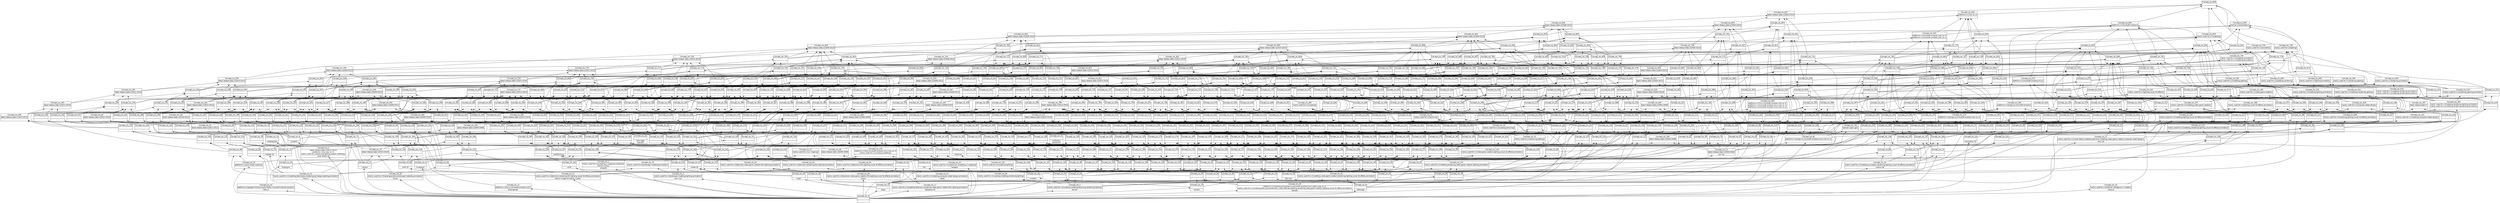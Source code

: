 digraph G { 
	rankdir=BT;
	margin=0;
	node [margin="0.03,0.03",fontname="DejaVu Sans"];
	ranksep=0.3;
	nodesep=0.2;
//graph[label="name:ctx,concept number:849,object number:42,attribute number:122"
849 [shape=none,label=<<table border="0" cellborder="1" cellspacing="0" port="p"><tr><td>Concept_ctx_848</td></tr><tr><td><br/></td></tr><tr><td><br/></td></tr></table>>];
850 [shape=none,label=<<table border="0" cellborder="1" cellspacing="0" port="p"><tr><td>Concept_ctx_847</td></tr><tr><td>latest release date:=[2004-2015]<br/></td></tr><tr><td><br/></td></tr></table>>];
851 [shape=none,label=<<table border="0" cellborder="1" cellspacing="0" port="p"><tr><td>Concept_ctx_844</td></tr><tr><td>latest release date:=[2008-2015]<br/></td></tr><tr><td><br/></td></tr></table>>];
852 [shape=none,label=<<table border="0" cellborder="1" cellspacing="0" port="p"><tr><td>Concept_ctx_831</td></tr><tr><td>latest release date:=[2008-2014]<br/></td></tr><tr><td><br/></td></tr></table>>];
853 [shape=none,label=<<table border="0" cellborder="1" cellspacing="0" port="p"><tr><td>Concept_ctx_833</td></tr><tr><td>latest release date:=[2004-2014]<br/></td></tr><tr><td><br/></td></tr></table>>];
854 [shape=none,label=<<table border="0" cellborder="1" cellspacing="0" port="p"><tr><td>Concept_ctx_825</td></tr><tr><td>latest release date:=[2009-2014]<br/></td></tr><tr><td><br/></td></tr></table>>];
855 [shape=none,label=<<table border="0" cellborder="1" cellspacing="0" port="p"><tr><td>Concept_ctx_843</td></tr><tr><td>latest release date:=[2009-2015]<br/></td></tr><tr><td><br/></td></tr></table>>];
856 [shape=none,label=<<table border="0" cellborder="1" cellspacing="0" port="p"><tr><td>Concept_ctx_709</td></tr><tr><td>latest release date:=[2009-2013]<br/></td></tr><tr><td><br/></td></tr></table>>];
857 [shape=none,label=<<table border="0" cellborder="1" cellspacing="0" port="p"><tr><td>Concept_ctx_744</td></tr><tr><td>latest release date:=[2008-2013]<br/></td></tr><tr><td><br/></td></tr></table>>];
858 [shape=none,label=<<table border="0" cellborder="1" cellspacing="0" port="p"><tr><td>Concept_ctx_758</td></tr><tr><td>latest release date:=[2004-2013]<br/></td></tr><tr><td><br/></td></tr></table>>];
859 [shape=none,label=<<table border="0" cellborder="1" cellspacing="0" port="p"><tr><td>Concept_ctx_550</td></tr><tr><td>latest release date:=[2010-2013]<br/></td></tr><tr><td><br/></td></tr></table>>];
860 [shape=none,label=<<table border="0" cellborder="1" cellspacing="0" port="p"><tr><td>Concept_ctx_793</td></tr><tr><td>latest release date:=[2010-2014]<br/></td></tr><tr><td><br/></td></tr></table>>];
861 [shape=none,label=<<table border="0" cellborder="1" cellspacing="0" port="p"><tr><td>Concept_ctx_835</td></tr><tr><td>latest release date:=[2010-2015]<br/></td></tr><tr><td><br/></td></tr></table>>];
862 [shape=none,label=<<table border="0" cellborder="1" cellspacing="0" port="p"><tr><td>Concept_ctx_262</td></tr><tr><td>latest release date:=[2010-2012]<br/></td></tr><tr><td><br/></td></tr></table>>];
863 [shape=none,label=<<table border="0" cellborder="1" cellspacing="0" port="p"><tr><td>Concept_ctx_538</td></tr><tr><td>latest release date:=[2009-2012]<br/></td></tr><tr><td><br/></td></tr></table>>];
864 [shape=none,label=<<table border="0" cellborder="1" cellspacing="0" port="p"><tr><td>Concept_ctx_620</td></tr><tr><td>latest release date:=[2008-2012]<br/></td></tr><tr><td><br/></td></tr></table>>];
865 [shape=none,label=<<table border="0" cellborder="1" cellspacing="0" port="p"><tr><td>Concept_ctx_654</td></tr><tr><td>latest release date:=[2004-2012]<br/></td></tr><tr><td><br/></td></tr></table>>];
866 [shape=none,label=<<table border="0" cellborder="1" cellspacing="0" port="p"><tr><td>Concept_ctx_94</td></tr><tr><td>latest release date:=[2011-2012]<br/></td></tr><tr><td><br/></td></tr></table>>];
867 [shape=none,label=<<table border="0" cellborder="1" cellspacing="0" port="p"><tr><td>Concept_ctx_450</td></tr><tr><td>latest release date:=[2011-2013]<br/></td></tr><tr><td><br/></td></tr></table>>];
868 [shape=none,label=<<table border="0" cellborder="1" cellspacing="0" port="p"><tr><td>Concept_ctx_776</td></tr><tr><td>latest release date:=[2011-2014]<br/></td></tr><tr><td><br/></td></tr></table>>];
869 [shape=none,label=<<table border="0" cellborder="1" cellspacing="0" port="p"><tr><td>Concept_ctx_832</td></tr><tr><td>latest release date:=[2011-2015]<br/></td></tr><tr><td><br/></td></tr></table>>];
870 [shape=none,label=<<table border="0" cellborder="1" cellspacing="0" port="p"><tr><td>Concept_ctx_41</td></tr><tr><td>latest release date:=[2011-2011]<br/></td></tr><tr><td><br/></td></tr></table>>];
871 [shape=none,label=<<table border="0" cellborder="1" cellspacing="0" port="p"><tr><td>Concept_ctx_201</td></tr><tr><td>latest release date:=[2010-2011]<br/></td></tr><tr><td><br/></td></tr></table>>];
872 [shape=none,label=<<table border="0" cellborder="1" cellspacing="0" port="p"><tr><td>Concept_ctx_491</td></tr><tr><td>latest release date:=[2009-2011]<br/></td></tr><tr><td><br/></td></tr></table>>];
873 [shape=none,label=<<table border="0" cellborder="1" cellspacing="0" port="p"><tr><td>Concept_ctx_587</td></tr><tr><td>latest release date:=[2008-2011]<br/></td></tr><tr><td><br/></td></tr></table>>];
874 [shape=none,label=<<table border="0" cellborder="1" cellspacing="0" port="p"><tr><td>Concept_ctx_621</td></tr><tr><td>latest release date:=[2004-2011]<br/></td></tr><tr><td><br/></td></tr></table>>];
875 [shape=none,label=<<table border="0" cellborder="1" cellspacing="0" port="p"><tr><td>Concept_ctx_0</td></tr><tr><td><br/></td></tr><tr><td><br/></td></tr></table>>];
876 [shape=none,label=<<table border="0" cellborder="1" cellspacing="0" port="p"><tr><td>Concept_ctx_3</td></tr><tr><td>latest release date:=[2012-2012]<br/>platforms:={ios,mac os x}<br/>mainly used for:={texturing,lighting,mobile modeling}<br/></td></tr><tr><td>verto studio 3d<br/></td></tr></table>>];
877 [shape=none,label=<<table border="0" cellborder="1" cellspacing="0" port="p"><tr><td>Concept_ctx_344</td></tr><tr><td>latest release date:=[2012-2013]<br/></td></tr><tr><td><br/></td></tr></table>>];
878 [shape=none,label=<<table border="0" cellborder="1" cellspacing="0" port="p"><tr><td>Concept_ctx_753</td></tr><tr><td>latest release date:=[2012-2014]<br/></td></tr><tr><td><br/></td></tr></table>>];
879 [shape=none,label=<<table border="0" cellborder="1" cellspacing="0" port="p"><tr><td>Concept_ctx_827</td></tr><tr><td>latest release date:=[2012-2015]<br/></td></tr><tr><td><br/></td></tr></table>>];
880 [shape=none,label=<<table border="0" cellborder="1" cellspacing="0" port="p"><tr><td>Concept_ctx_79</td></tr><tr><td>latest release date:=[2010-2010]<br/></td></tr><tr><td><br/></td></tr></table>>];
881 [shape=none,label=<<table border="0" cellborder="1" cellspacing="0" port="p"><tr><td>Concept_ctx_383</td></tr><tr><td>latest release date:=[2009-2010]<br/></td></tr><tr><td><br/></td></tr></table>>];
882 [shape=none,label=<<table border="0" cellborder="1" cellspacing="0" port="p"><tr><td>Concept_ctx_493</td></tr><tr><td>latest release date:=[2008-2010]<br/></td></tr><tr><td><br/></td></tr></table>>];
883 [shape=none,label=<<table border="0" cellborder="1" cellspacing="0" port="p"><tr><td>Concept_ctx_540</td></tr><tr><td>latest release date:=[2004-2010]<br/></td></tr><tr><td><br/></td></tr></table>>];
884 [shape=none,label=<<table border="0" cellborder="1" cellspacing="0" port="p"><tr><td>Concept_ctx_290</td></tr><tr><td>latest release date:=[2013-2013]<br/></td></tr><tr><td><br/></td></tr></table>>];
885 [shape=none,label=<<table border="0" cellborder="1" cellspacing="0" port="p"><tr><td>Concept_ctx_737</td></tr><tr><td>latest release date:=[2013-2014]<br/></td></tr><tr><td><br/></td></tr></table>>];
886 [shape=none,label=<<table border="0" cellborder="1" cellspacing="0" port="p"><tr><td>Concept_ctx_821</td></tr><tr><td>latest release date:=[2013-2015]<br/></td></tr><tr><td><br/></td></tr></table>>];
887 [shape=none,label=<<table border="0" cellborder="1" cellspacing="0" port="p"><tr><td>Concept_ctx_250</td></tr><tr><td>latest release date:=[2009-2009]<br/></td></tr><tr><td><br/></td></tr></table>>];
888 [shape=none,label=<<table border="0" cellborder="1" cellspacing="0" port="p"><tr><td>Concept_ctx_368</td></tr><tr><td>latest release date:=[2008-2009]<br/></td></tr><tr><td><br/></td></tr></table>>];
889 [shape=none,label=<<table border="0" cellborder="1" cellspacing="0" port="p"><tr><td>Concept_ctx_429</td></tr><tr><td>latest release date:=[2004-2009]<br/></td></tr><tr><td><br/></td></tr></table>>];
890 [shape=none,label=<<table border="0" cellborder="1" cellspacing="0" port="p"><tr><td>Concept_ctx_598</td></tr><tr><td>latest release date:=[2014-2014]<br/></td></tr><tr><td><br/></td></tr></table>>];
891 [shape=none,label=<<table border="0" cellborder="1" cellspacing="0" port="p"><tr><td>Concept_ctx_786</td></tr><tr><td>latest release date:=[2014-2015]<br/></td></tr><tr><td><br/></td></tr></table>>];
892 [shape=none,label=<<table border="0" cellborder="1" cellspacing="0" port="p"><tr><td>Concept_ctx_58</td></tr><tr><td>latest release date:=[2008-2008]<br/></td></tr><tr><td><br/></td></tr></table>>];
893 [shape=none,label=<<table border="0" cellborder="1" cellspacing="0" port="p"><tr><td>Concept_ctx_109</td></tr><tr><td>latest release date:=[2004-2008]<br/></td></tr><tr><td><br/></td></tr></table>>];
894 [shape=none,label=<<table border="0" cellborder="1" cellspacing="0" port="p"><tr><td>Concept_ctx_521</td></tr><tr><td>latest release date:=[2015-2015]<br/></td></tr><tr><td><br/></td></tr></table>>];
895 [shape=none,label=<<table border="0" cellborder="1" cellspacing="0" port="p"><tr><td>Concept_ctx_13</td></tr><tr><td>latest release date:=[2004-2004]<br/></td></tr><tr><td>pov-ray<br/></td></tr></table>>];
896 [shape=none,label=<<table border="0" cellborder="1" cellspacing="0" port="p"><tr><td>Concept_ctx_187</td></tr><tr><td>latest release date:=*<br/></td></tr><tr><td><br/></td></tr></table>>];
897 [shape=none,label=<<table border="0" cellborder="1" cellspacing="0" port="p"><tr><td>Concept_ctx_72</td></tr><tr><td><br/></td></tr><tr><td><br/></td></tr></table>>];
898 [shape=none,label=<<table border="0" cellborder="1" cellspacing="0" port="p"><tr><td>Concept_ctx_271</td></tr><tr><td><br/></td></tr><tr><td><br/></td></tr></table>>];
899 [shape=none,label=<<table border="0" cellborder="1" cellspacing="0" port="p"><tr><td>Concept_ctx_452</td></tr><tr><td><br/></td></tr><tr><td><br/></td></tr></table>>];
900 [shape=none,label=<<table border="0" cellborder="1" cellspacing="0" port="p"><tr><td>Concept_ctx_669</td></tr><tr><td><br/></td></tr><tr><td><br/></td></tr></table>>];
901 [shape=none,label=<<table border="0" cellborder="1" cellspacing="0" port="p"><tr><td>Concept_ctx_133</td></tr><tr><td><br/></td></tr><tr><td><br/></td></tr></table>>];
902 [shape=none,label=<<table border="0" cellborder="1" cellspacing="0" port="p"><tr><td>Concept_ctx_601</td></tr><tr><td><br/></td></tr><tr><td><br/></td></tr></table>>];
903 [shape=none,label=<<table border="0" cellborder="1" cellspacing="0" port="p"><tr><td>Concept_ctx_734</td></tr><tr><td><br/></td></tr><tr><td><br/></td></tr></table>>];
904 [shape=none,label=<<table border="0" cellborder="1" cellspacing="0" port="p"><tr><td>Concept_ctx_192</td></tr><tr><td><br/></td></tr><tr><td><br/></td></tr></table>>];
905 [shape=none,label=<<table border="0" cellborder="1" cellspacing="0" port="p"><tr><td>Concept_ctx_631</td></tr><tr><td><br/></td></tr><tr><td><br/></td></tr></table>>];
906 [shape=none,label=<<table border="0" cellborder="1" cellspacing="0" port="p"><tr><td>Concept_ctx_751</td></tr><tr><td><br/></td></tr><tr><td><br/></td></tr></table>>];
907 [shape=none,label=<<table border="0" cellborder="1" cellspacing="0" port="p"><tr><td>Concept_ctx_9</td></tr><tr><td><br/></td></tr><tr><td>sculptris<br/></td></tr></table>>];
908 [shape=none,label=<<table border="0" cellborder="1" cellspacing="0" port="p"><tr><td>Concept_ctx_36</td></tr><tr><td><br/></td></tr><tr><td><br/></td></tr></table>>];
909 [shape=none,label=<<table border="0" cellborder="1" cellspacing="0" port="p"><tr><td>Concept_ctx_255</td></tr><tr><td><br/></td></tr><tr><td><br/></td></tr></table>>];
910 [shape=none,label=<<table border="0" cellborder="1" cellspacing="0" port="p"><tr><td>Concept_ctx_663</td></tr><tr><td><br/></td></tr><tr><td><br/></td></tr></table>>];
911 [shape=none,label=<<table border="0" cellborder="1" cellspacing="0" port="p"><tr><td>Concept_ctx_762</td></tr><tr><td><br/></td></tr><tr><td><br/></td></tr></table>>];
912 [shape=none,label=<<table border="0" cellborder="1" cellspacing="0" port="p"><tr><td>Concept_ctx_137</td></tr><tr><td><br/></td></tr><tr><td><br/></td></tr></table>>];
913 [shape=none,label=<<table border="0" cellborder="1" cellspacing="0" port="p"><tr><td>Concept_ctx_200</td></tr><tr><td><br/></td></tr><tr><td><br/></td></tr></table>>];
914 [shape=none,label=<<table border="0" cellborder="1" cellspacing="0" port="p"><tr><td>Concept_ctx_387</td></tr><tr><td><br/></td></tr><tr><td><br/></td></tr></table>>];
915 [shape=none,label=<<table border="0" cellborder="1" cellspacing="0" port="p"><tr><td>Concept_ctx_717</td></tr><tr><td><br/></td></tr><tr><td><br/></td></tr></table>>];
916 [shape=none,label=<<table border="0" cellborder="1" cellspacing="0" port="p"><tr><td>Concept_ctx_782</td></tr><tr><td><br/></td></tr><tr><td><br/></td></tr></table>>];
917 [shape=none,label=<<table border="0" cellborder="1" cellspacing="0" port="p"><tr><td>Concept_ctx_123</td></tr><tr><td><br/></td></tr><tr><td><br/></td></tr></table>>];
918 [shape=none,label=<<table border="0" cellborder="1" cellspacing="0" port="p"><tr><td>Concept_ctx_263</td></tr><tr><td><br/></td></tr><tr><td><br/></td></tr></table>>];
919 [shape=none,label=<<table border="0" cellborder="1" cellspacing="0" port="p"><tr><td>Concept_ctx_327</td></tr><tr><td><br/></td></tr><tr><td><br/></td></tr></table>>];
920 [shape=none,label=<<table border="0" cellborder="1" cellspacing="0" port="p"><tr><td>Concept_ctx_382</td></tr><tr><td><br/></td></tr><tr><td><br/></td></tr></table>>];
921 [shape=none,label=<<table border="0" cellborder="1" cellspacing="0" port="p"><tr><td>Concept_ctx_543</td></tr><tr><td><br/></td></tr><tr><td><br/></td></tr></table>>];
922 [shape=none,label=<<table border="0" cellborder="1" cellspacing="0" port="p"><tr><td>Concept_ctx_761</td></tr><tr><td><br/></td></tr><tr><td><br/></td></tr></table>>];
923 [shape=none,label=<<table border="0" cellborder="1" cellspacing="0" port="p"><tr><td>Concept_ctx_806</td></tr><tr><td><br/></td></tr><tr><td><br/></td></tr></table>>];
924 [shape=none,label=<<table border="0" cellborder="1" cellspacing="0" port="p"><tr><td>Concept_ctx_251</td></tr><tr><td><br/></td></tr><tr><td><br/></td></tr></table>>];
925 [shape=none,label=<<table border="0" cellborder="1" cellspacing="0" port="p"><tr><td>Concept_ctx_384</td></tr><tr><td><br/></td></tr><tr><td><br/></td></tr></table>>];
926 [shape=none,label=<<table border="0" cellborder="1" cellspacing="0" port="p"><tr><td>Concept_ctx_436</td></tr><tr><td><br/></td></tr><tr><td><br/></td></tr></table>>];
927 [shape=none,label=<<table border="0" cellborder="1" cellspacing="0" port="p"><tr><td>Concept_ctx_492</td></tr><tr><td><br/></td></tr><tr><td><br/></td></tr></table>>];
928 [shape=none,label=<<table border="0" cellborder="1" cellspacing="0" port="p"><tr><td>Concept_ctx_624</td></tr><tr><td><br/></td></tr><tr><td><br/></td></tr></table>>];
929 [shape=none,label=<<table border="0" cellborder="1" cellspacing="0" port="p"><tr><td>Concept_ctx_781</td></tr><tr><td><br/></td></tr><tr><td><br/></td></tr></table>>];
930 [shape=none,label=<<table border="0" cellborder="1" cellspacing="0" port="p"><tr><td>Concept_ctx_819</td></tr><tr><td><br/></td></tr><tr><td><br/></td></tr></table>>];
931 [shape=none,label=<<table border="0" cellborder="1" cellspacing="0" port="p"><tr><td>Concept_ctx_313</td></tr><tr><td><br/></td></tr><tr><td><br/></td></tr></table>>];
932 [shape=none,label=<<table border="0" cellborder="1" cellspacing="0" port="p"><tr><td>Concept_ctx_437</td></tr><tr><td><br/></td></tr><tr><td><br/></td></tr></table>>];
933 [shape=none,label=<<table border="0" cellborder="1" cellspacing="0" port="p"><tr><td>Concept_ctx_494</td></tr><tr><td><br/></td></tr><tr><td><br/></td></tr></table>>];
934 [shape=none,label=<<table border="0" cellborder="1" cellspacing="0" port="p"><tr><td>Concept_ctx_539</td></tr><tr><td><br/></td></tr><tr><td><br/></td></tr></table>>];
935 [shape=none,label=<<table border="0" cellborder="1" cellspacing="0" port="p"><tr><td>Concept_ctx_659</td></tr><tr><td><br/></td></tr><tr><td><br/></td></tr></table>>];
936 [shape=none,label=<<table border="0" cellborder="1" cellspacing="0" port="p"><tr><td>Concept_ctx_791</td></tr><tr><td><br/></td></tr><tr><td><br/></td></tr></table>>];
937 [shape=none,label=<<table border="0" cellborder="1" cellspacing="0" port="p"><tr><td>Concept_ctx_824</td></tr><tr><td><br/></td></tr><tr><td><br/></td></tr></table>>];
938 [shape=none,label=<<table border="0" cellborder="1" cellspacing="0" port="p"><tr><td>Concept_ctx_830</td></tr><tr><td>platforms:={mac os x}<br/></td></tr><tr><td><br/></td></tr></table>>];
939 [shape=none,label=<<table border="0" cellborder="1" cellspacing="0" port="p"><tr><td>Concept_ctx_71</td></tr><tr><td><br/></td></tr><tr><td><br/></td></tr></table>>];
940 [shape=none,label=<<table border="0" cellborder="1" cellspacing="0" port="p"><tr><td>Concept_ctx_553</td></tr><tr><td><br/></td></tr><tr><td><br/></td></tr></table>>];
941 [shape=none,label=<<table border="0" cellborder="1" cellspacing="0" port="p"><tr><td>Concept_ctx_661</td></tr><tr><td><br/></td></tr><tr><td><br/></td></tr></table>>];
942 [shape=none,label=<<table border="0" cellborder="1" cellspacing="0" port="p"><tr><td>Concept_ctx_718</td></tr><tr><td><br/></td></tr><tr><td><br/></td></tr></table>>];
943 [shape=none,label=<<table border="0" cellborder="1" cellspacing="0" port="p"><tr><td>Concept_ctx_801</td></tr><tr><td><br/></td></tr><tr><td><br/></td></tr></table>>];
944 [shape=none,label=<<table border="0" cellborder="1" cellspacing="0" port="p"><tr><td>Concept_ctx_125</td></tr><tr><td><br/></td></tr><tr><td><br/></td></tr></table>>];
945 [shape=none,label=<<table border="0" cellborder="1" cellspacing="0" port="p"><tr><td>Concept_ctx_186</td></tr><tr><td><br/></td></tr><tr><td><br/></td></tr></table>>];
946 [shape=none,label=<<table border="0" cellborder="1" cellspacing="0" port="p"><tr><td>Concept_ctx_600</td></tr><tr><td><br/></td></tr><tr><td><br/></td></tr></table>>];
947 [shape=none,label=<<table border="0" cellborder="1" cellspacing="0" port="p"><tr><td>Concept_ctx_710</td></tr><tr><td><br/></td></tr><tr><td><br/></td></tr></table>>];
948 [shape=none,label=<<table border="0" cellborder="1" cellspacing="0" port="p"><tr><td>Concept_ctx_733</td></tr><tr><td><br/></td></tr><tr><td><br/></td></tr></table>>];
949 [shape=none,label=<<table border="0" cellborder="1" cellspacing="0" port="p"><tr><td>Concept_ctx_814</td></tr><tr><td><br/></td></tr><tr><td><br/></td></tr></table>>];
950 [shape=none,label=<<table border="0" cellborder="1" cellspacing="0" port="p"><tr><td>Concept_ctx_264</td></tr><tr><td><br/></td></tr><tr><td><br/></td></tr></table>>];
951 [shape=none,label=<<table border="0" cellborder="1" cellspacing="0" port="p"><tr><td>Concept_ctx_329</td></tr><tr><td><br/></td></tr><tr><td><br/></td></tr></table>>];
952 [shape=none,label=<<table border="0" cellborder="1" cellspacing="0" port="p"><tr><td>Concept_ctx_668</td></tr><tr><td><br/></td></tr><tr><td><br/></td></tr></table>>];
953 [shape=none,label=<<table border="0" cellborder="1" cellspacing="0" port="p"><tr><td>Concept_ctx_748</td></tr><tr><td><br/></td></tr><tr><td><br/></td></tr></table>>];
954 [shape=none,label=<<table border="0" cellborder="1" cellspacing="0" port="p"><tr><td>Concept_ctx_764</td></tr><tr><td><br/></td></tr><tr><td><br/></td></tr></table>>];
955 [shape=none,label=<<table border="0" cellborder="1" cellspacing="0" port="p"><tr><td>Concept_ctx_826</td></tr><tr><td><br/></td></tr><tr><td><br/></td></tr></table>>];
956 [shape=none,label=<<table border="0" cellborder="1" cellspacing="0" port="p"><tr><td>Concept_ctx_438</td></tr><tr><td><br/></td></tr><tr><td><br/></td></tr></table>>];
957 [shape=none,label=<<table border="0" cellborder="1" cellspacing="0" port="p"><tr><td>Concept_ctx_589</td></tr><tr><td><br/></td></tr><tr><td><br/></td></tr></table>>];
958 [shape=none,label=<<table border="0" cellborder="1" cellspacing="0" port="p"><tr><td>Concept_ctx_732</td></tr><tr><td><br/></td></tr><tr><td><br/></td></tr></table>>];
959 [shape=none,label=<<table border="0" cellborder="1" cellspacing="0" port="p"><tr><td>Concept_ctx_797</td></tr><tr><td><br/></td></tr><tr><td><br/></td></tr></table>>];
960 [shape=none,label=<<table border="0" cellborder="1" cellspacing="0" port="p"><tr><td>Concept_ctx_792</td></tr><tr><td><br/></td></tr><tr><td><br/></td></tr></table>>];
961 [shape=none,label=<<table border="0" cellborder="1" cellspacing="0" port="p"><tr><td>Concept_ctx_837</td></tr><tr><td><br/></td></tr><tr><td><br/></td></tr></table>>];
962 [shape=none,label=<<table border="0" cellborder="1" cellspacing="0" port="p"><tr><td>Concept_ctx_541</td></tr><tr><td><br/></td></tr><tr><td><br/></td></tr></table>>];
963 [shape=none,label=<<table border="0" cellborder="1" cellspacing="0" port="p"><tr><td>Concept_ctx_656</td></tr><tr><td><br/></td></tr><tr><td><br/></td></tr></table>>];
964 [shape=none,label=<<table border="0" cellborder="1" cellspacing="0" port="p"><tr><td>Concept_ctx_759</td></tr><tr><td><br/></td></tr><tr><td><br/></td></tr></table>>];
965 [shape=none,label=<<table border="0" cellborder="1" cellspacing="0" port="p"><tr><td>Concept_ctx_809</td></tr><tr><td><br/></td></tr><tr><td><br/></td></tr></table>>];
966 [shape=none,label=<<table border="0" cellborder="1" cellspacing="0" port="p"><tr><td>Concept_ctx_805</td></tr><tr><td><br/></td></tr><tr><td><br/></td></tr></table>>];
967 [shape=none,label=<<table border="0" cellborder="1" cellspacing="0" port="p"><tr><td>Concept_ctx_839</td></tr><tr><td><br/></td></tr><tr><td><br/></td></tr></table>>];
968 [shape=none,label=<<table border="0" cellborder="1" cellspacing="0" port="p"><tr><td>Concept_ctx_590</td></tr><tr><td><br/></td></tr><tr><td><br/></td></tr></table>>];
969 [shape=none,label=<<table border="0" cellborder="1" cellspacing="0" port="p"><tr><td>Concept_ctx_682</td></tr><tr><td><br/></td></tr><tr><td><br/></td></tr></table>>];
970 [shape=none,label=<<table border="0" cellborder="1" cellspacing="0" port="p"><tr><td>Concept_ctx_772</td></tr><tr><td><br/></td></tr><tr><td><br/></td></tr></table>>];
971 [shape=none,label=<<table border="0" cellborder="1" cellspacing="0" port="p"><tr><td>Concept_ctx_817</td></tr><tr><td><br/></td></tr><tr><td><br/></td></tr></table>>];
972 [shape=none,label=<<table border="0" cellborder="1" cellspacing="0" port="p"><tr><td>Concept_ctx_811</td></tr><tr><td><br/></td></tr><tr><td><br/></td></tr></table>>];
973 [shape=none,label=<<table border="0" cellborder="1" cellspacing="0" port="p"><tr><td>Concept_ctx_841</td></tr><tr><td><br/></td></tr><tr><td><br/></td></tr></table>>];
974 [shape=none,label=<<table border="0" cellborder="1" cellspacing="0" port="p"><tr><td>Concept_ctx_823</td></tr><tr><td>platforms:={microsoft windows,mac os x}<br/>platforms:={microsoft windows,mac os x}<br/></td></tr><tr><td><br/></td></tr></table>>];
975 [shape=none,label=<<table border="0" cellborder="1" cellspacing="0" port="p"><tr><td>Concept_ctx_846</td></tr><tr><td>platforms:={microsoft windows}<br/></td></tr><tr><td><br/></td></tr></table>>];
976 [shape=none,label=<<table border="0" cellborder="1" cellspacing="0" port="p"><tr><td>Concept_ctx_30</td></tr><tr><td>platforms:={java virtual machine}<br/></td></tr><tr><td>aoi<br/></td></tr></table>>];
977 [shape=none,label=<<table border="0" cellborder="1" cellspacing="0" port="p"><tr><td>Concept_ctx_26</td></tr><tr><td>mainly used for:={modeling,simulation,rendering,lighting,visual 3d effects,animation}<br/></td></tr><tr><td>cinema 4d<br/></td></tr></table>>];
978 [shape=none,label=<<table border="0" cellborder="1" cellspacing="0" port="p"><tr><td>Concept_ctx_29</td></tr><tr><td>platforms:={morphos,bsd,amiga os,microsoft windows,linux,solaris,mac os x}<br/>mainly used for:={sculpting,basic post-production video editing,modeling,rendering,video game creation,lighting,visual 3d effects,animation}<br/></td></tr><tr><td>blender<br/></td></tr></table>>];
979 [shape=none,label=<<table border="0" cellborder="1" cellspacing="0" port="p"><tr><td>Concept_ctx_17</td></tr><tr><td>mainly used for:={modeling,television,rendering,video game creation,film,lighting,animation}<br/></td></tr><tr><td>lightwave 3d<br/></td></tr></table>>];
980 [shape=none,label=<<table border="0" cellborder="1" cellspacing="0" port="p"><tr><td>Concept_ctx_84</td></tr><tr><td><br/></td></tr><tr><td><br/></td></tr></table>>];
981 [shape=none,label=<<table border="0" cellborder="1" cellspacing="0" port="p"><tr><td>Concept_ctx_5</td></tr><tr><td><br/></td></tr><tr><td>truespace<br/></td></tr></table>>];
982 [shape=none,label=<<table border="0" cellborder="1" cellspacing="0" port="p"><tr><td>Concept_ctx_47</td></tr><tr><td><br/></td></tr><tr><td><br/></td></tr></table>>];
983 [shape=none,label=<<table border="0" cellborder="1" cellspacing="0" port="p"><tr><td>Concept_ctx_146</td></tr><tr><td><br/></td></tr><tr><td><br/></td></tr></table>>];
984 [shape=none,label=<<table border="0" cellborder="1" cellspacing="0" port="p"><tr><td>Concept_ctx_39</td></tr><tr><td><br/></td></tr><tr><td><br/></td></tr></table>>];
985 [shape=none,label=<<table border="0" cellborder="1" cellspacing="0" port="p"><tr><td>Concept_ctx_49</td></tr><tr><td><br/></td></tr><tr><td><br/></td></tr></table>>];
986 [shape=none,label=<<table border="0" cellborder="1" cellspacing="0" port="p"><tr><td>Concept_ctx_99</td></tr><tr><td><br/></td></tr><tr><td><br/></td></tr></table>>];
987 [shape=none,label=<<table border="0" cellborder="1" cellspacing="0" port="p"><tr><td>Concept_ctx_148</td></tr><tr><td><br/></td></tr><tr><td><br/></td></tr></table>>];
988 [shape=none,label=<<table border="0" cellborder="1" cellspacing="0" port="p"><tr><td>Concept_ctx_208</td></tr><tr><td><br/></td></tr><tr><td><br/></td></tr></table>>];
989 [shape=none,label=<<table border="0" cellborder="1" cellspacing="0" port="p"><tr><td>Concept_ctx_223</td></tr><tr><td>platforms:={amiga os,microsoft windows,mac os x}<br/></td></tr><tr><td><br/></td></tr></table>>];
990 [shape=none,label=<<table border="0" cellborder="1" cellspacing="0" port="p"><tr><td>Concept_ctx_283</td></tr><tr><td>platforms:={amiga os,microsoft windows}<br/></td></tr><tr><td><br/></td></tr></table>>];
991 [shape=none,label=<<table border="0" cellborder="1" cellspacing="0" port="p"><tr><td>Concept_ctx_46</td></tr><tr><td><br/></td></tr><tr><td><br/></td></tr></table>>];
992 [shape=none,label=<<table border="0" cellborder="1" cellspacing="0" port="p"><tr><td>Concept_ctx_212</td></tr><tr><td><br/></td></tr><tr><td><br/></td></tr></table>>];
993 [shape=none,label=<<table border="0" cellborder="1" cellspacing="0" port="p"><tr><td>Concept_ctx_270</td></tr><tr><td><br/></td></tr><tr><td><br/></td></tr></table>>];
994 [shape=none,label=<<table border="0" cellborder="1" cellspacing="0" port="p"><tr><td>Concept_ctx_230</td></tr><tr><td><br/></td></tr><tr><td><br/></td></tr></table>>];
995 [shape=none,label=<<table border="0" cellborder="1" cellspacing="0" port="p"><tr><td>Concept_ctx_458</td></tr><tr><td><br/></td></tr><tr><td><br/></td></tr></table>>];
996 [shape=none,label=<<table border="0" cellborder="1" cellspacing="0" port="p"><tr><td>Concept_ctx_509</td></tr><tr><td><br/></td></tr><tr><td><br/></td></tr></table>>];
997 [shape=none,label=<<table border="0" cellborder="1" cellspacing="0" port="p"><tr><td>Concept_ctx_25</td></tr><tr><td><br/></td></tr><tr><td>cityengine<br/></td></tr></table>>];
998 [shape=none,label=<<table border="0" cellborder="1" cellspacing="0" port="p"><tr><td>Concept_ctx_293</td></tr><tr><td><br/></td></tr><tr><td><br/></td></tr></table>>];
999 [shape=none,label=<<table border="0" cellborder="1" cellspacing="0" port="p"><tr><td>Concept_ctx_511</td></tr><tr><td><br/></td></tr><tr><td><br/></td></tr></table>>];
1000 [shape=none,label=<<table border="0" cellborder="1" cellspacing="0" port="p"><tr><td>Concept_ctx_565</td></tr><tr><td><br/></td></tr><tr><td><br/></td></tr></table>>];
1001 [shape=none,label=<<table border="0" cellborder="1" cellspacing="0" port="p"><tr><td>Concept_ctx_82</td></tr><tr><td>platforms:={amiga os,microsoft windows,linux,mac os x}<br/></td></tr><tr><td><br/></td></tr></table>>];
1002 [shape=none,label=<<table border="0" cellborder="1" cellspacing="0" port="p"><tr><td>Concept_ctx_70</td></tr><tr><td><br/></td></tr><tr><td><br/></td></tr></table>>];
1003 [shape=none,label=<<table border="0" cellborder="1" cellspacing="0" port="p"><tr><td>Concept_ctx_350</td></tr><tr><td><br/></td></tr><tr><td><br/></td></tr></table>>];
1004 [shape=none,label=<<table border="0" cellborder="1" cellspacing="0" port="p"><tr><td>Concept_ctx_566</td></tr><tr><td>platforms:={linux,microsoft windows,mac os x}<br/>platforms:={microsoft windows,linux,mac os x}<br/>platforms:={microsoft windows,linux,mac os x}<br/></td></tr><tr><td><br/></td></tr></table>>];
1005 [shape=none,label=<<table border="0" cellborder="1" cellspacing="0" port="p"><tr><td>Concept_ctx_609</td></tr><tr><td><br/></td></tr><tr><td><br/></td></tr></table>>];
1006 [shape=none,label=<<table border="0" cellborder="1" cellspacing="0" port="p"><tr><td>Concept_ctx_670</td></tr><tr><td>platforms:={microsoft windows,linux}<br/></td></tr><tr><td><br/></td></tr></table>>];
1007 [shape=none,label=<<table border="0" cellborder="1" cellspacing="0" port="p"><tr><td>Concept_ctx_24</td></tr><tr><td>platforms:={google chrome,mozilla firefox,microsoft internet explorer}<br/></td></tr><tr><td>clara.io<br/></td></tr></table>>];
1008 [shape=none,label=<<table border="0" cellborder="1" cellspacing="0" port="p"><tr><td>Concept_ctx_12</td></tr><tr><td>platforms:={hp-ux,microsoft windows,unix}<br/></td></tr><tr><td>pro/engineer<br/></td></tr></table>>];
1009 [shape=none,label=<<table border="0" cellborder="1" cellspacing="0" port="p"><tr><td>Concept_ctx_1</td></tr><tr><td>mainly used for:={sculpting,uv mapping,modeling}<br/>license:={bsd}<br/></td></tr><tr><td>wings3d<br/></td></tr></table>>];
1010 [shape=none,label=<<table border="0" cellborder="1" cellspacing="0" port="p"><tr><td>Concept_ctx_80</td></tr><tr><td>mainly used for:={sculpting,modeling,rendering,lighting}<br/></td></tr><tr><td><br/></td></tr></table>>];
1011 [shape=none,label=<<table border="0" cellborder="1" cellspacing="0" port="p"><tr><td>Concept_ctx_139</td></tr><tr><td>platforms:={bsd,microsoft windows,linux,mac os x}<br/>mainly used for:={sculpting,modeling}<br/></td></tr><tr><td><br/></td></tr></table>>];
1012 [shape=none,label=<<table border="0" cellborder="1" cellspacing="0" port="p"><tr><td>Concept_ctx_11</td></tr><tr><td>mainly used for:={virtual reality,modeling,real-time modeling,video game creation,computer aided design}<br/></td></tr><tr><td>remo 3d<br/></td></tr></table>>];
1013 [shape=none,label=<<table border="0" cellborder="1" cellspacing="0" port="p"><tr><td>Concept_ctx_127</td></tr><tr><td><br/></td></tr><tr><td><br/></td></tr></table>>];
1014 [shape=none,label=<<table border="0" cellborder="1" cellspacing="0" port="p"><tr><td>Concept_ctx_151</td></tr><tr><td><br/></td></tr><tr><td><br/></td></tr></table>>];
1015 [shape=none,label=<<table border="0" cellborder="1" cellspacing="0" port="p"><tr><td>Concept_ctx_409</td></tr><tr><td><br/></td></tr><tr><td><br/></td></tr></table>>];
1016 [shape=none,label=<<table border="0" cellborder="1" cellspacing="0" port="p"><tr><td>Concept_ctx_211</td></tr><tr><td><br/></td></tr><tr><td><br/></td></tr></table>>];
1017 [shape=none,label=<<table border="0" cellborder="1" cellspacing="0" port="p"><tr><td>Concept_ctx_457</td></tr><tr><td><br/></td></tr><tr><td><br/></td></tr></table>>];
1018 [shape=none,label=<<table border="0" cellborder="1" cellspacing="0" port="p"><tr><td>Concept_ctx_299</td></tr><tr><td><br/></td></tr><tr><td><br/></td></tr></table>>];
1019 [shape=none,label=<<table border="0" cellborder="1" cellspacing="0" port="p"><tr><td>Concept_ctx_404</td></tr><tr><td><br/></td></tr><tr><td><br/></td></tr></table>>];
1020 [shape=none,label=<<table border="0" cellborder="1" cellspacing="0" port="p"><tr><td>Concept_ctx_563</td></tr><tr><td><br/></td></tr><tr><td><br/></td></tr></table>>];
1021 [shape=none,label=<<table border="0" cellborder="1" cellspacing="0" port="p"><tr><td>Concept_ctx_653</td></tr><tr><td><br/></td></tr><tr><td><br/></td></tr></table>>];
1022 [shape=none,label=<<table border="0" cellborder="1" cellspacing="0" port="p"><tr><td>Concept_ctx_459</td></tr><tr><td><br/></td></tr><tr><td><br/></td></tr></table>>];
1023 [shape=none,label=<<table border="0" cellborder="1" cellspacing="0" port="p"><tr><td>Concept_ctx_510</td></tr><tr><td><br/></td></tr><tr><td><br/></td></tr></table>>];
1024 [shape=none,label=<<table border="0" cellborder="1" cellspacing="0" port="p"><tr><td>Concept_ctx_504</td></tr><tr><td><br/></td></tr><tr><td><br/></td></tr></table>>];
1025 [shape=none,label=<<table border="0" cellborder="1" cellspacing="0" port="p"><tr><td>Concept_ctx_639</td></tr><tr><td><br/></td></tr><tr><td><br/></td></tr></table>>];
1026 [shape=none,label=<<table border="0" cellborder="1" cellspacing="0" port="p"><tr><td>Concept_ctx_706</td></tr><tr><td><br/></td></tr><tr><td><br/></td></tr></table>>];
1027 [shape=none,label=<<table border="0" cellborder="1" cellspacing="0" port="p"><tr><td>Concept_ctx_14</td></tr><tr><td><br/></td></tr><tr><td>metasequoia<br/></td></tr></table>>];
1028 [shape=none,label=<<table border="0" cellborder="1" cellspacing="0" port="p"><tr><td>Concept_ctx_126</td></tr><tr><td><br/></td></tr><tr><td><br/></td></tr></table>>];
1029 [shape=none,label=<<table border="0" cellborder="1" cellspacing="0" port="p"><tr><td>Concept_ctx_555</td></tr><tr><td><br/></td></tr><tr><td><br/></td></tr></table>>];
1030 [shape=none,label=<<table border="0" cellborder="1" cellspacing="0" port="p"><tr><td>Concept_ctx_723</td></tr><tr><td><br/></td></tr><tr><td><br/></td></tr></table>>];
1031 [shape=none,label=<<table border="0" cellborder="1" cellspacing="0" port="p"><tr><td>Concept_ctx_27</td></tr><tr><td><br/></td></tr><tr><td>carrara<br/></td></tr></table>>];
1032 [shape=none,label=<<table border="0" cellborder="1" cellspacing="0" port="p"><tr><td>Concept_ctx_76</td></tr><tr><td><br/></td></tr><tr><td><br/></td></tr></table>>];
1033 [shape=none,label=<<table border="0" cellborder="1" cellspacing="0" port="p"><tr><td>Concept_ctx_135</td></tr><tr><td><br/></td></tr><tr><td><br/></td></tr></table>>];
1034 [shape=none,label=<<table border="0" cellborder="1" cellspacing="0" port="p"><tr><td>Concept_ctx_197</td></tr><tr><td><br/></td></tr><tr><td><br/></td></tr></table>>];
1035 [shape=none,label=<<table border="0" cellborder="1" cellspacing="0" port="p"><tr><td>Concept_ctx_560</td></tr><tr><td><br/></td></tr><tr><td><br/></td></tr></table>>];
1036 [shape=none,label=<<table border="0" cellborder="1" cellspacing="0" port="p"><tr><td>Concept_ctx_605</td></tr><tr><td><br/></td></tr><tr><td><br/></td></tr></table>>];
1037 [shape=none,label=<<table border="0" cellborder="1" cellspacing="0" port="p"><tr><td>Concept_ctx_672</td></tr><tr><td><br/></td></tr><tr><td><br/></td></tr></table>>];
1038 [shape=none,label=<<table border="0" cellborder="1" cellspacing="0" port="p"><tr><td>Concept_ctx_743</td></tr><tr><td><br/></td></tr><tr><td><br/></td></tr></table>>];
1039 [shape=none,label=<<table border="0" cellborder="1" cellspacing="0" port="p"><tr><td>Concept_ctx_66</td></tr><tr><td><br/></td></tr><tr><td>swift 3d<br/></td></tr></table>>];
1040 [shape=none,label=<<table border="0" cellborder="1" cellspacing="0" port="p"><tr><td>Concept_ctx_184</td></tr><tr><td><br/></td></tr><tr><td><br/></td></tr></table>>];
1041 [shape=none,label=<<table border="0" cellborder="1" cellspacing="0" port="p"><tr><td>Concept_ctx_134</td></tr><tr><td><br/></td></tr><tr><td><br/></td></tr></table>>];
1042 [shape=none,label=<<table border="0" cellborder="1" cellspacing="0" port="p"><tr><td>Concept_ctx_258</td></tr><tr><td><br/></td></tr><tr><td><br/></td></tr></table>>];
1043 [shape=none,label=<<table border="0" cellborder="1" cellspacing="0" port="p"><tr><td>Concept_ctx_322</td></tr><tr><td><br/></td></tr><tr><td><br/></td></tr></table>>];
1044 [shape=none,label=<<table border="0" cellborder="1" cellspacing="0" port="p"><tr><td>Concept_ctx_260</td></tr><tr><td><br/></td></tr><tr><td><br/></td></tr></table>>];
1045 [shape=none,label=<<table border="0" cellborder="1" cellspacing="0" port="p"><tr><td>Concept_ctx_432</td></tr><tr><td><br/></td></tr><tr><td><br/></td></tr></table>>];
1046 [shape=none,label=<<table border="0" cellborder="1" cellspacing="0" port="p"><tr><td>Concept_ctx_633</td></tr><tr><td><br/></td></tr><tr><td><br/></td></tr></table>>];
1047 [shape=none,label=<<table border="0" cellborder="1" cellspacing="0" port="p"><tr><td>Concept_ctx_713</td></tr><tr><td><br/></td></tr><tr><td><br/></td></tr></table>>];
1048 [shape=none,label=<<table border="0" cellborder="1" cellspacing="0" port="p"><tr><td>Concept_ctx_719</td></tr><tr><td><br/></td></tr><tr><td><br/></td></tr></table>>];
1049 [shape=none,label=<<table border="0" cellborder="1" cellspacing="0" port="p"><tr><td>Concept_ctx_787</td></tr><tr><td><br/></td></tr><tr><td><br/></td></tr></table>>];
1050 [shape=none,label=<<table border="0" cellborder="1" cellspacing="0" port="p"><tr><td>Concept_ctx_8</td></tr><tr><td><br/></td></tr><tr><td>silo<br/></td></tr></table>>];
1051 [shape=none,label=<<table border="0" cellborder="1" cellspacing="0" port="p"><tr><td>Concept_ctx_120</td></tr><tr><td><br/></td></tr><tr><td><br/></td></tr></table>>];
1052 [shape=none,label=<<table border="0" cellborder="1" cellspacing="0" port="p"><tr><td>Concept_ctx_249</td></tr><tr><td><br/></td></tr><tr><td><br/></td></tr></table>>];
1053 [shape=none,label=<<table border="0" cellborder="1" cellspacing="0" port="p"><tr><td>Concept_ctx_195</td></tr><tr><td><br/></td></tr><tr><td><br/></td></tr></table>>];
1054 [shape=none,label=<<table border="0" cellborder="1" cellspacing="0" port="p"><tr><td>Concept_ctx_321</td></tr><tr><td><br/></td></tr><tr><td><br/></td></tr></table>>];
1055 [shape=none,label=<<table border="0" cellborder="1" cellspacing="0" port="p"><tr><td>Concept_ctx_378</td></tr><tr><td><br/></td></tr><tr><td><br/></td></tr></table>>];
1056 [shape=none,label=<<table border="0" cellborder="1" cellspacing="0" port="p"><tr><td>Concept_ctx_323</td></tr><tr><td><br/></td></tr><tr><td><br/></td></tr></table>>];
1057 [shape=none,label=<<table border="0" cellborder="1" cellspacing="0" port="p"><tr><td>Concept_ctx_487</td></tr><tr><td><br/></td></tr><tr><td><br/></td></tr></table>>];
1058 [shape=none,label=<<table border="0" cellborder="1" cellspacing="0" port="p"><tr><td>Concept_ctx_664</td></tr><tr><td><br/></td></tr><tr><td><br/></td></tr></table>>];
1059 [shape=none,label=<<table border="0" cellborder="1" cellspacing="0" port="p"><tr><td>Concept_ctx_727</td></tr><tr><td><br/></td></tr><tr><td><br/></td></tr></table>>];
1060 [shape=none,label=<<table border="0" cellborder="1" cellspacing="0" port="p"><tr><td>Concept_ctx_735</td></tr><tr><td><br/></td></tr><tr><td><br/></td></tr></table>>];
1061 [shape=none,label=<<table border="0" cellborder="1" cellspacing="0" port="p"><tr><td>Concept_ctx_796</td></tr><tr><td><br/></td></tr><tr><td><br/></td></tr></table>>];
1062 [shape=none,label=<<table border="0" cellborder="1" cellspacing="0" port="p"><tr><td>Concept_ctx_157</td></tr><tr><td><br/></td></tr><tr><td><br/></td></tr></table>>];
1063 [shape=none,label=<<table border="0" cellborder="1" cellspacing="0" port="p"><tr><td>Concept_ctx_222</td></tr><tr><td><br/></td></tr><tr><td><br/></td></tr></table>>];
1064 [shape=none,label=<<table border="0" cellborder="1" cellspacing="0" port="p"><tr><td>Concept_ctx_763</td></tr><tr><td><br/></td></tr><tr><td><br/></td></tr></table>>];
1065 [shape=none,label=<<table border="0" cellborder="1" cellspacing="0" port="p"><tr><td>Concept_ctx_564</td></tr><tr><td><br/></td></tr><tr><td><br/></td></tr></table>>];
1066 [shape=none,label=<<table border="0" cellborder="1" cellspacing="0" port="p"><tr><td>Concept_ctx_815</td></tr><tr><td><br/></td></tr><tr><td><br/></td></tr></table>>];
1067 [shape=none,label=<<table border="0" cellborder="1" cellspacing="0" port="p"><tr><td>Concept_ctx_557</td></tr><tr><td><br/></td></tr><tr><td><br/></td></tr></table>>];
1068 [shape=none,label=<<table border="0" cellborder="1" cellspacing="0" port="p"><tr><td>Concept_ctx_640</td></tr><tr><td><br/></td></tr><tr><td><br/></td></tr></table>>];
1069 [shape=none,label=<<table border="0" cellborder="1" cellspacing="0" port="p"><tr><td>Concept_ctx_345</td></tr><tr><td><br/></td></tr><tr><td><br/></td></tr></table>>];
1070 [shape=none,label=<<table border="0" cellborder="1" cellspacing="0" port="p"><tr><td>Concept_ctx_673</td></tr><tr><td><br/></td></tr><tr><td><br/></td></tr></table>>];
1071 [shape=none,label=<<table border="0" cellborder="1" cellspacing="0" port="p"><tr><td>Concept_ctx_199</td></tr><tr><td><br/></td></tr><tr><td><br/></td></tr></table>>];
1072 [shape=none,label=<<table border="0" cellborder="1" cellspacing="0" port="p"><tr><td>Concept_ctx_403</td></tr><tr><td><br/></td></tr><tr><td><br/></td></tr></table>>];
1073 [shape=none,label=<<table border="0" cellborder="1" cellspacing="0" port="p"><tr><td>Concept_ctx_608</td></tr><tr><td><br/></td></tr><tr><td><br/></td></tr></table>>];
1074 [shape=none,label=<<table border="0" cellborder="1" cellspacing="0" port="p"><tr><td>Concept_ctx_697</td></tr><tr><td><br/></td></tr><tr><td><br/></td></tr></table>>];
1075 [shape=none,label=<<table border="0" cellborder="1" cellspacing="0" port="p"><tr><td>Concept_ctx_324</td></tr><tr><td><br/></td></tr><tr><td><br/></td></tr></table>>];
1076 [shape=none,label=<<table border="0" cellborder="1" cellspacing="0" port="p"><tr><td>Concept_ctx_597</td></tr><tr><td><br/></td></tr><tr><td><br/></td></tr></table>>];
1077 [shape=none,label=<<table border="0" cellborder="1" cellspacing="0" port="p"><tr><td>Concept_ctx_666</td></tr><tr><td><br/></td></tr><tr><td><br/></td></tr></table>>];
1078 [shape=none,label=<<table border="0" cellborder="1" cellspacing="0" port="p"><tr><td>Concept_ctx_765</td></tr><tr><td><br/></td></tr><tr><td><br/></td></tr></table>>];
1079 [shape=none,label=<<table border="0" cellborder="1" cellspacing="0" port="p"><tr><td>Concept_ctx_381</td></tr><tr><td><br/></td></tr><tr><td><br/></td></tr></table>>];
1080 [shape=none,label=<<table border="0" cellborder="1" cellspacing="0" port="p"><tr><td>Concept_ctx_628</td></tr><tr><td><br/></td></tr><tr><td><br/></td></tr></table>>];
1081 [shape=none,label=<<table border="0" cellborder="1" cellspacing="0" port="p"><tr><td>Concept_ctx_693</td></tr><tr><td><br/></td></tr><tr><td><br/></td></tr></table>>];
1082 [shape=none,label=<<table border="0" cellborder="1" cellspacing="0" port="p"><tr><td>Concept_ctx_777</td></tr><tr><td><br/></td></tr><tr><td><br/></td></tr></table>>];
1083 [shape=none,label=<<table border="0" cellborder="1" cellspacing="0" port="p"><tr><td>Concept_ctx_671</td></tr><tr><td><br/></td></tr><tr><td><br/></td></tr></table>>];
1084 [shape=none,label=<<table border="0" cellborder="1" cellspacing="0" port="p"><tr><td>Concept_ctx_757</td></tr><tr><td><br/></td></tr><tr><td><br/></td></tr></table>>];
1085 [shape=none,label=<<table border="0" cellborder="1" cellspacing="0" port="p"><tr><td>Concept_ctx_770</td></tr><tr><td><br/></td></tr><tr><td><br/></td></tr></table>>];
1086 [shape=none,label=<<table border="0" cellborder="1" cellspacing="0" port="p"><tr><td>Concept_ctx_696</td></tr><tr><td><br/></td></tr><tr><td><br/></td></tr></table>>];
1087 [shape=none,label=<<table border="0" cellborder="1" cellspacing="0" port="p"><tr><td>Concept_ctx_780</td></tr><tr><td><br/></td></tr><tr><td><br/></td></tr></table>>];
1088 [shape=none,label=<<table border="0" cellborder="1" cellspacing="0" port="p"><tr><td>Concept_ctx_736</td></tr><tr><td><br/></td></tr><tr><td><br/></td></tr></table>>];
1089 [shape=none,label=<<table border="0" cellborder="1" cellspacing="0" port="p"><tr><td>Concept_ctx_808</td></tr><tr><td><br/></td></tr><tr><td><br/></td></tr></table>>];
1090 [shape=none,label=<<table border="0" cellborder="1" cellspacing="0" port="p"><tr><td>Concept_ctx_752</td></tr><tr><td><br/></td></tr><tr><td><br/></td></tr></table>>];
1091 [shape=none,label=<<table border="0" cellborder="1" cellspacing="0" port="p"><tr><td>Concept_ctx_816</td></tr><tr><td><br/></td></tr><tr><td><br/></td></tr></table>>];
1092 [shape=none,label=<<table border="0" cellborder="1" cellspacing="0" port="p"><tr><td>Concept_ctx_775</td></tr><tr><td><br/></td></tr><tr><td><br/></td></tr></table>>];
1093 [shape=none,label=<<table border="0" cellborder="1" cellspacing="0" port="p"><tr><td>Concept_ctx_829</td></tr><tr><td>mainly used for:={modeling}<br/></td></tr><tr><td><br/></td></tr></table>>];
1094 [shape=none,label=<<table border="0" cellborder="1" cellspacing="0" port="p"><tr><td>Concept_ctx_10</td></tr><tr><td><br/></td></tr><tr><td>rhinoceros 3d<br/></td></tr></table>>];
1095 [shape=none,label=<<table border="0" cellborder="1" cellspacing="0" port="p"><tr><td>Concept_ctx_38</td></tr><tr><td><br/></td></tr><tr><td><br/></td></tr></table>>];
1096 [shape=none,label=<<table border="0" cellborder="1" cellspacing="0" port="p"><tr><td>Concept_ctx_7</td></tr><tr><td><br/></td></tr><tr><td>sketchup<br/></td></tr></table>>];
1097 [shape=none,label=<<table border="0" cellborder="1" cellspacing="0" port="p"><tr><td>Concept_ctx_91</td></tr><tr><td><br/></td></tr><tr><td>solidworks<br/>spaceclaim<br/></td></tr></table>>];
1098 [shape=none,label=<<table border="0" cellborder="1" cellspacing="0" port="p"><tr><td>Concept_ctx_32</td></tr><tr><td><br/></td></tr><tr><td>solid edge<br/>topsolid<br/></td></tr></table>>];
1099 [shape=none,label=<<table border="0" cellborder="1" cellspacing="0" port="p"><tr><td>Concept_ctx_236</td></tr><tr><td><br/></td></tr><tr><td><br/></td></tr></table>>];
1100 [shape=none,label=<<table border="0" cellborder="1" cellspacing="0" port="p"><tr><td>Concept_ctx_23</td></tr><tr><td>mainly used for:={modeling,computer aided design,animation}<br/></td></tr><tr><td>cobalt<br/></td></tr></table>>];
1101 [shape=none,label=<<table border="0" cellborder="1" cellspacing="0" port="p"><tr><td>Concept_ctx_119</td></tr><tr><td><br/></td></tr><tr><td><br/></td></tr></table>>];
1102 [shape=none,label=<<table border="0" cellborder="1" cellspacing="0" port="p"><tr><td>Concept_ctx_67</td></tr><tr><td><br/></td></tr><tr><td><br/></td></tr></table>>];
1103 [shape=none,label=<<table border="0" cellborder="1" cellspacing="0" port="p"><tr><td>Concept_ctx_312</td></tr><tr><td><br/></td></tr><tr><td><br/></td></tr></table>>];
1104 [shape=none,label=<<table border="0" cellborder="1" cellspacing="0" port="p"><tr><td>Concept_ctx_68</td></tr><tr><td><br/></td></tr><tr><td><br/></td></tr></table>>];
1105 [shape=none,label=<<table border="0" cellborder="1" cellspacing="0" port="p"><tr><td>Concept_ctx_122</td></tr><tr><td>mainly used for:={modeling,computer aided design}<br/></td></tr><tr><td><br/></td></tr></table>>];
1106 [shape=none,label=<<table border="0" cellborder="1" cellspacing="0" port="p"><tr><td>Concept_ctx_121</td></tr><tr><td><br/></td></tr><tr><td><br/></td></tr></table>>];
1107 [shape=none,label=<<table border="0" cellborder="1" cellspacing="0" port="p"><tr><td>Concept_ctx_428</td></tr><tr><td>mainly used for:={computer aided design}<br/></td></tr><tr><td><br/></td></tr></table>>];
1108 [shape=none,label=<<table border="0" cellborder="1" cellspacing="0" port="p"><tr><td>Concept_ctx_16</td></tr><tr><td>mainly used for:={artificial intelligence in models}<br/></td></tr><tr><td>massive<br/></td></tr></table>>];
1109 [shape=none,label=<<table border="0" cellborder="1" cellspacing="0" port="p"><tr><td>Concept_ctx_2</td></tr><tr><td>mainly used for:={sculpting,modeling,texturing,rendering,lighting}<br/></td></tr><tr><td>zbrush<br/></td></tr></table>>];
1110 [shape=none,label=<<table border="0" cellborder="1" cellspacing="0" port="p"><tr><td>Concept_ctx_31</td></tr><tr><td>mainly used for:={texturing,lighting}<br/></td></tr><tr><td><br/></td></tr></table>>];
1111 [shape=none,label=<<table border="0" cellborder="1" cellspacing="0" port="p"><tr><td>Concept_ctx_35</td></tr><tr><td>mainly used for:={sculpting,texturing}<br/></td></tr><tr><td><br/></td></tr></table>>];
1112 [shape=none,label=<<table border="0" cellborder="1" cellspacing="0" port="p"><tr><td>Concept_ctx_92</td></tr><tr><td>mainly used for:={texturing}<br/></td></tr><tr><td><br/></td></tr></table>>];
1113 [shape=none,label=<<table border="0" cellborder="1" cellspacing="0" port="p"><tr><td>Concept_ctx_142</td></tr><tr><td>mainly used for:={sculpting,lighting}<br/></td></tr><tr><td><br/></td></tr></table>>];
1114 [shape=none,label=<<table border="0" cellborder="1" cellspacing="0" port="p"><tr><td>Concept_ctx_203</td></tr><tr><td><br/></td></tr><tr><td><br/></td></tr></table>>];
1115 [shape=none,label=<<table border="0" cellborder="1" cellspacing="0" port="p"><tr><td>Concept_ctx_34</td></tr><tr><td><br/></td></tr><tr><td><br/></td></tr></table>>];
1116 [shape=none,label=<<table border="0" cellborder="1" cellspacing="0" port="p"><tr><td>Concept_ctx_266</td></tr><tr><td>mainly used for:={sculpting}<br/></td></tr><tr><td><br/></td></tr></table>>];
1117 [shape=none,label=<<table border="0" cellborder="1" cellspacing="0" port="p"><tr><td>Concept_ctx_20</td></tr><tr><td>mainly used for:={subdivision modeling,uv mapping}<br/></td></tr><tr><td>hexagon<br/></td></tr></table>>];
1118 [shape=none,label=<<table border="0" cellborder="1" cellspacing="0" port="p"><tr><td>Concept_ctx_57</td></tr><tr><td>mainly used for:={uv mapping}<br/></td></tr><tr><td><br/></td></tr></table>>];
1119 [shape=none,label=<<table border="0" cellborder="1" cellspacing="0" port="p"><tr><td>Concept_ctx_15</td></tr><tr><td><br/></td></tr><tr><td>maya<br/></td></tr></table>>];
1120 [shape=none,label=<<table border="0" cellborder="1" cellspacing="0" port="p"><tr><td>Concept_ctx_213</td></tr><tr><td><br/></td></tr><tr><td><br/></td></tr></table>>];
1121 [shape=none,label=<<table border="0" cellborder="1" cellspacing="0" port="p"><tr><td>Concept_ctx_274</td></tr><tr><td><br/></td></tr><tr><td><br/></td></tr></table>>];
1122 [shape=none,label=<<table border="0" cellborder="1" cellspacing="0" port="p"><tr><td>Concept_ctx_44</td></tr><tr><td><br/></td></tr><tr><td><br/></td></tr></table>>];
1123 [shape=none,label=<<table border="0" cellborder="1" cellspacing="0" port="p"><tr><td>Concept_ctx_332</td></tr><tr><td><br/></td></tr><tr><td><br/></td></tr></table>>];
1124 [shape=none,label=<<table border="0" cellborder="1" cellspacing="0" port="p"><tr><td>Concept_ctx_50</td></tr><tr><td><br/></td></tr><tr><td><br/></td></tr></table>>];
1125 [shape=none,label=<<table border="0" cellborder="1" cellspacing="0" port="p"><tr><td>Concept_ctx_101</td></tr><tr><td><br/></td></tr><tr><td><br/></td></tr></table>>];
1126 [shape=none,label=<<table border="0" cellborder="1" cellspacing="0" port="p"><tr><td>Concept_ctx_276</td></tr><tr><td><br/></td></tr><tr><td><br/></td></tr></table>>];
1127 [shape=none,label=<<table border="0" cellborder="1" cellspacing="0" port="p"><tr><td>Concept_ctx_389</td></tr><tr><td><br/></td></tr><tr><td><br/></td></tr></table>>];
1128 [shape=none,label=<<table border="0" cellborder="1" cellspacing="0" port="p"><tr><td>Concept_ctx_21</td></tr><tr><td>mainly used for:={modeling,fabrication,rendering,set design,lighting,animation}<br/></td></tr><tr><td>Form-z<br/></td></tr></table>>];
1129 [shape=none,label=<<table border="0" cellborder="1" cellspacing="0" port="p"><tr><td>Concept_ctx_110</td></tr><tr><td><br/></td></tr><tr><td><br/></td></tr></table>>];
1130 [shape=none,label=<<table border="0" cellborder="1" cellspacing="0" port="p"><tr><td>Concept_ctx_179</td></tr><tr><td><br/></td></tr><tr><td><br/></td></tr></table>>];
1131 [shape=none,label=<<table border="0" cellborder="1" cellspacing="0" port="p"><tr><td>Concept_ctx_335</td></tr><tr><td><br/></td></tr><tr><td><br/></td></tr></table>>];
1132 [shape=none,label=<<table border="0" cellborder="1" cellspacing="0" port="p"><tr><td>Concept_ctx_439</td></tr><tr><td><br/></td></tr><tr><td><br/></td></tr></table>>];
1133 [shape=none,label=<<table border="0" cellborder="1" cellspacing="0" port="p"><tr><td>Concept_ctx_22</td></tr><tr><td>mainly used for:={television,rendering,film,lighting,visual 3d effects,animation}<br/></td></tr><tr><td>electric image animation system<br/></td></tr></table>>];
1134 [shape=none,label=<<table border="0" cellborder="1" cellspacing="0" port="p"><tr><td>Concept_ctx_65</td></tr><tr><td><br/></td></tr><tr><td><br/></td></tr></table>>];
1135 [shape=none,label=<<table border="0" cellborder="1" cellspacing="0" port="p"><tr><td>Concept_ctx_248</td></tr><tr><td><br/></td></tr><tr><td><br/></td></tr></table>>];
1136 [shape=none,label=<<table border="0" cellborder="1" cellspacing="0" port="p"><tr><td>Concept_ctx_499</td></tr><tr><td><br/></td></tr><tr><td><br/></td></tr></table>>];
1137 [shape=none,label=<<table border="0" cellborder="1" cellspacing="0" port="p"><tr><td>Concept_ctx_61</td></tr><tr><td><br/></td></tr><tr><td><br/></td></tr></table>>];
1138 [shape=none,label=<<table border="0" cellborder="1" cellspacing="0" port="p"><tr><td>Concept_ctx_117</td></tr><tr><td><br/></td></tr><tr><td><br/></td></tr></table>>];
1139 [shape=none,label=<<table border="0" cellborder="1" cellspacing="0" port="p"><tr><td>Concept_ctx_308</td></tr><tr><td><br/></td></tr><tr><td><br/></td></tr></table>>];
1140 [shape=none,label=<<table border="0" cellborder="1" cellspacing="0" port="p"><tr><td>Concept_ctx_545</td></tr><tr><td><br/></td></tr><tr><td><br/></td></tr></table>>];
1141 [shape=none,label=<<table border="0" cellborder="1" cellspacing="0" port="p"><tr><td>Concept_ctx_397</td></tr><tr><td><br/></td></tr><tr><td><br/></td></tr></table>>];
1142 [shape=none,label=<<table border="0" cellborder="1" cellspacing="0" port="p"><tr><td>Concept_ctx_593</td></tr><tr><td><br/></td></tr><tr><td><br/></td></tr></table>>];
1143 [shape=none,label=<<table border="0" cellborder="1" cellspacing="0" port="p"><tr><td>Concept_ctx_272</td></tr><tr><td><br/></td></tr><tr><td><br/></td></tr></table>>];
1144 [shape=none,label=<<table border="0" cellborder="1" cellspacing="0" port="p"><tr><td>Concept_ctx_420</td></tr><tr><td><br/></td></tr><tr><td><br/></td></tr></table>>];
1145 [shape=none,label=<<table border="0" cellborder="1" cellspacing="0" port="p"><tr><td>Concept_ctx_331</td></tr><tr><td><br/></td></tr><tr><td><br/></td></tr></table>>];
1146 [shape=none,label=<<table border="0" cellborder="1" cellspacing="0" port="p"><tr><td>Concept_ctx_359</td></tr><tr><td><br/></td></tr><tr><td><br/></td></tr></table>>];
1147 [shape=none,label=<<table border="0" cellborder="1" cellspacing="0" port="p"><tr><td>Concept_ctx_169</td></tr><tr><td><br/></td></tr><tr><td><br/></td></tr></table>>];
1148 [shape=none,label=<<table border="0" cellborder="1" cellspacing="0" port="p"><tr><td>Concept_ctx_573</td></tr><tr><td><br/></td></tr><tr><td><br/></td></tr></table>>];
1149 [shape=none,label=<<table border="0" cellborder="1" cellspacing="0" port="p"><tr><td>Concept_ctx_473</td></tr><tr><td><br/></td></tr><tr><td><br/></td></tr></table>>];
1150 [shape=none,label=<<table border="0" cellborder="1" cellspacing="0" port="p"><tr><td>Concept_ctx_243</td></tr><tr><td><br/></td></tr><tr><td><br/></td></tr></table>>];
1151 [shape=none,label=<<table border="0" cellborder="1" cellspacing="0" port="p"><tr><td>Concept_ctx_613</td></tr><tr><td><br/></td></tr><tr><td><br/></td></tr></table>>];
1152 [shape=none,label=<<table border="0" cellborder="1" cellspacing="0" port="p"><tr><td>Concept_ctx_310</td></tr><tr><td><br/></td></tr><tr><td><br/></td></tr></table>>];
1153 [shape=none,label=<<table border="0" cellborder="1" cellspacing="0" port="p"><tr><td>Concept_ctx_646</td></tr><tr><td><br/></td></tr><tr><td><br/></td></tr></table>>];
1154 [shape=none,label=<<table border="0" cellborder="1" cellspacing="0" port="p"><tr><td>Concept_ctx_388</td></tr><tr><td><br/></td></tr><tr><td><br/></td></tr></table>>];
1155 [shape=none,label=<<table border="0" cellborder="1" cellspacing="0" port="p"><tr><td>Concept_ctx_367</td></tr><tr><td><br/></td></tr><tr><td><br/></td></tr></table>>];
1156 [shape=none,label=<<table border="0" cellborder="1" cellspacing="0" port="p"><tr><td>Concept_ctx_676</td></tr><tr><td><br/></td></tr><tr><td><br/></td></tr></table>>];
1157 [shape=none,label=<<table border="0" cellborder="1" cellspacing="0" port="p"><tr><td>Concept_ctx_527</td></tr><tr><td><br/></td></tr><tr><td><br/></td></tr></table>>];
1158 [shape=none,label=<<table border="0" cellborder="1" cellspacing="0" port="p"><tr><td>Concept_ctx_700</td></tr><tr><td><br/></td></tr><tr><td><br/></td></tr></table>>];
1159 [shape=none,label=<<table border="0" cellborder="1" cellspacing="0" port="p"><tr><td>Concept_ctx_88</td></tr><tr><td><br/></td></tr><tr><td><br/></td></tr></table>>];
1160 [shape=none,label=<<table border="0" cellborder="1" cellspacing="0" port="p"><tr><td>Concept_ctx_226</td></tr><tr><td><br/></td></tr><tr><td><br/></td></tr></table>>];
1161 [shape=none,label=<<table border="0" cellborder="1" cellspacing="0" port="p"><tr><td>Concept_ctx_529</td></tr><tr><td><br/></td></tr><tr><td><br/></td></tr></table>>];
1162 [shape=none,label=<<table border="0" cellborder="1" cellspacing="0" port="p"><tr><td>Concept_ctx_581</td></tr><tr><td>mainly used for:={modeling,lighting}<br/></td></tr><tr><td><br/></td></tr></table>>];
1163 [shape=none,label=<<table border="0" cellborder="1" cellspacing="0" port="p"><tr><td>Concept_ctx_59</td></tr><tr><td><br/></td></tr><tr><td><br/></td></tr></table>>];
1164 [shape=none,label=<<table border="0" cellborder="1" cellspacing="0" port="p"><tr><td>Concept_ctx_158</td></tr><tr><td><br/></td></tr><tr><td><br/></td></tr></table>>];
1165 [shape=none,label=<<table border="0" cellborder="1" cellspacing="0" port="p"><tr><td>Concept_ctx_343</td></tr><tr><td><br/></td></tr><tr><td><br/></td></tr></table>>];
1166 [shape=none,label=<<table border="0" cellborder="1" cellspacing="0" port="p"><tr><td>Concept_ctx_241</td></tr><tr><td><br/></td></tr><tr><td><br/></td></tr></table>>];
1167 [shape=none,label=<<table border="0" cellborder="1" cellspacing="0" port="p"><tr><td>Concept_ctx_400</td></tr><tr><td><br/></td></tr><tr><td><br/></td></tr></table>>];
1168 [shape=none,label=<<table border="0" cellborder="1" cellspacing="0" port="p"><tr><td>Concept_ctx_60</td></tr><tr><td><br/></td></tr><tr><td><br/></td></tr></table>>];
1169 [shape=none,label=<<table border="0" cellborder="1" cellspacing="0" port="p"><tr><td>Concept_ctx_116</td></tr><tr><td><br/></td></tr><tr><td><br/></td></tr></table>>];
1170 [shape=none,label=<<table border="0" cellborder="1" cellspacing="0" port="p"><tr><td>Concept_ctx_227</td></tr><tr><td><br/></td></tr><tr><td><br/></td></tr></table>>];
1171 [shape=none,label=<<table border="0" cellborder="1" cellspacing="0" port="p"><tr><td>Concept_ctx_307</td></tr><tr><td><br/></td></tr><tr><td><br/></td></tr></table>>];
1172 [shape=none,label=<<table border="0" cellborder="1" cellspacing="0" port="p"><tr><td>Concept_ctx_447</td></tr><tr><td><br/></td></tr><tr><td><br/></td></tr></table>>];
1173 [shape=none,label=<<table border="0" cellborder="1" cellspacing="0" port="p"><tr><td>Concept_ctx_111</td></tr><tr><td><br/></td></tr><tr><td><br/></td></tr></table>>];
1174 [shape=none,label=<<table border="0" cellborder="1" cellspacing="0" port="p"><tr><td>Concept_ctx_182</td></tr><tr><td><br/></td></tr><tr><td><br/></td></tr></table>>];
1175 [shape=none,label=<<table border="0" cellborder="1" cellspacing="0" port="p"><tr><td>Concept_ctx_288</td></tr><tr><td><br/></td></tr><tr><td><br/></td></tr></table>>];
1176 [shape=none,label=<<table border="0" cellborder="1" cellspacing="0" port="p"><tr><td>Concept_ctx_365</td></tr><tr><td><br/></td></tr><tr><td><br/></td></tr></table>>];
1177 [shape=none,label=<<table border="0" cellborder="1" cellspacing="0" port="p"><tr><td>Concept_ctx_502</td></tr><tr><td><br/></td></tr><tr><td><br/></td></tr></table>>];
1178 [shape=none,label=<<table border="0" cellborder="1" cellspacing="0" port="p"><tr><td>Concept_ctx_647</td></tr><tr><td><br/></td></tr><tr><td><br/></td></tr></table>>];
1179 [shape=none,label=<<table border="0" cellborder="1" cellspacing="0" port="p"><tr><td>Concept_ctx_498</td></tr><tr><td><br/></td></tr><tr><td><br/></td></tr></table>>];
1180 [shape=none,label=<<table border="0" cellborder="1" cellspacing="0" port="p"><tr><td>Concept_ctx_679</td></tr><tr><td><br/></td></tr><tr><td><br/></td></tr></table>>];
1181 [shape=none,label=<<table border="0" cellborder="1" cellspacing="0" port="p"><tr><td>Concept_ctx_544</td></tr><tr><td><br/></td></tr><tr><td><br/></td></tr></table>>];
1182 [shape=none,label=<<table border="0" cellborder="1" cellspacing="0" port="p"><tr><td>Concept_ctx_702</td></tr><tr><td><br/></td></tr><tr><td><br/></td></tr></table>>];
1183 [shape=none,label=<<table border="0" cellborder="1" cellspacing="0" port="p"><tr><td>Concept_ctx_592</td></tr><tr><td><br/></td></tr><tr><td><br/></td></tr></table>>];
1184 [shape=none,label=<<table border="0" cellborder="1" cellspacing="0" port="p"><tr><td>Concept_ctx_721</td></tr><tr><td><br/></td></tr><tr><td><br/></td></tr></table>>];
1185 [shape=none,label=<<table border="0" cellborder="1" cellspacing="0" port="p"><tr><td>Concept_ctx_625</td></tr><tr><td><br/></td></tr><tr><td><br/></td></tr></table>>];
1186 [shape=none,label=<<table border="0" cellborder="1" cellspacing="0" port="p"><tr><td>Concept_ctx_739</td></tr><tr><td>mainly used for:={lighting}<br/></td></tr><tr><td><br/></td></tr></table>>];
1187 [shape=none,label=<<table border="0" cellborder="1" cellspacing="0" port="p"><tr><td>Concept_ctx_85</td></tr><tr><td><br/></td></tr><tr><td><br/></td></tr></table>>];
1188 [shape=none,label=<<table border="0" cellborder="1" cellspacing="0" port="p"><tr><td>Concept_ctx_153</td></tr><tr><td><br/></td></tr><tr><td><br/></td></tr></table>>];
1189 [shape=none,label=<<table border="0" cellborder="1" cellspacing="0" port="p"><tr><td>Concept_ctx_217</td></tr><tr><td><br/></td></tr><tr><td><br/></td></tr></table>>];
1190 [shape=none,label=<<table border="0" cellborder="1" cellspacing="0" port="p"><tr><td>Concept_ctx_277</td></tr><tr><td><br/></td></tr><tr><td><br/></td></tr></table>>];
1191 [shape=none,label=<<table border="0" cellborder="1" cellspacing="0" port="p"><tr><td>Concept_ctx_280</td></tr><tr><td><br/></td></tr><tr><td><br/></td></tr></table>>];
1192 [shape=none,label=<<table border="0" cellborder="1" cellspacing="0" port="p"><tr><td>Concept_ctx_336</td></tr><tr><td><br/></td></tr><tr><td><br/></td></tr></table>>];
1193 [shape=none,label=<<table border="0" cellborder="1" cellspacing="0" port="p"><tr><td>Concept_ctx_395</td></tr><tr><td><br/></td></tr><tr><td><br/></td></tr></table>>];
1194 [shape=none,label=<<table border="0" cellborder="1" cellspacing="0" port="p"><tr><td>Concept_ctx_340</td></tr><tr><td><br/></td></tr><tr><td><br/></td></tr></table>>];
1195 [shape=none,label=<<table border="0" cellborder="1" cellspacing="0" port="p"><tr><td>Concept_ctx_444</td></tr><tr><td><br/></td></tr><tr><td><br/></td></tr></table>>];
1196 [shape=none,label=<<table border="0" cellborder="1" cellspacing="0" port="p"><tr><td>Concept_ctx_45</td></tr><tr><td><br/></td></tr><tr><td>modo<br/></td></tr></table>>];
1197 [shape=none,label=<<table border="0" cellborder="1" cellspacing="0" port="p"><tr><td>Concept_ctx_216</td></tr><tr><td><br/></td></tr><tr><td><br/></td></tr></table>>];
1198 [shape=none,label=<<table border="0" cellborder="1" cellspacing="0" port="p"><tr><td>Concept_ctx_167</td></tr><tr><td><br/></td></tr><tr><td>shade 3d<br/></td></tr></table>>];
1199 [shape=none,label=<<table border="0" cellborder="1" cellspacing="0" port="p"><tr><td>Concept_ctx_238</td></tr><tr><td><br/></td></tr><tr><td><br/></td></tr></table>>];
1200 [shape=none,label=<<table border="0" cellborder="1" cellspacing="0" port="p"><tr><td>Concept_ctx_333</td></tr><tr><td><br/></td></tr><tr><td><br/></td></tr></table>>];
1201 [shape=none,label=<<table border="0" cellborder="1" cellspacing="0" port="p"><tr><td>Concept_ctx_390</td></tr><tr><td><br/></td></tr><tr><td><br/></td></tr></table>>];
1202 [shape=none,label=<<table border="0" cellborder="1" cellspacing="0" port="p"><tr><td>Concept_ctx_242</td></tr><tr><td><br/></td></tr><tr><td><br/></td></tr></table>>];
1203 [shape=none,label=<<table border="0" cellborder="1" cellspacing="0" port="p"><tr><td>Concept_ctx_304</td></tr><tr><td><br/></td></tr><tr><td><br/></td></tr></table>>];
1204 [shape=none,label=<<table border="0" cellborder="1" cellspacing="0" port="p"><tr><td>Concept_ctx_392</td></tr><tr><td><br/></td></tr><tr><td><br/></td></tr></table>>];
1205 [shape=none,label=<<table border="0" cellborder="1" cellspacing="0" port="p"><tr><td>Concept_ctx_440</td></tr><tr><td><br/></td></tr><tr><td><br/></td></tr></table>>];
1206 [shape=none,label=<<table border="0" cellborder="1" cellspacing="0" port="p"><tr><td>Concept_ctx_77</td></tr><tr><td><br/></td></tr><tr><td><br/></td></tr></table>>];
1207 [shape=none,label=<<table border="0" cellborder="1" cellspacing="0" port="p"><tr><td>Concept_ctx_138</td></tr><tr><td><br/></td></tr><tr><td><br/></td></tr></table>>];
1208 [shape=none,label=<<table border="0" cellborder="1" cellspacing="0" port="p"><tr><td>Concept_ctx_320</td></tr><tr><td><br/></td></tr><tr><td><br/></td></tr></table>>];
1209 [shape=none,label=<<table border="0" cellborder="1" cellspacing="0" port="p"><tr><td>Concept_ctx_435</td></tr><tr><td><br/></td></tr><tr><td><br/></td></tr></table>>];
1210 [shape=none,label=<<table border="0" cellborder="1" cellspacing="0" port="p"><tr><td>Concept_ctx_446</td></tr><tr><td><br/></td></tr><tr><td><br/></td></tr></table>>];
1211 [shape=none,label=<<table border="0" cellborder="1" cellspacing="0" port="p"><tr><td>Concept_ctx_547</td></tr><tr><td><br/></td></tr><tr><td><br/></td></tr></table>>];
1212 [shape=none,label=<<table border="0" cellborder="1" cellspacing="0" port="p"><tr><td>Concept_ctx_196</td></tr><tr><td><br/></td></tr><tr><td><br/></td></tr></table>>];
1213 [shape=none,label=<<table border="0" cellborder="1" cellspacing="0" port="p"><tr><td>Concept_ctx_328</td></tr><tr><td><br/></td></tr><tr><td><br/></td></tr></table>>];
1214 [shape=none,label=<<table border="0" cellborder="1" cellspacing="0" port="p"><tr><td>Concept_ctx_431</td></tr><tr><td><br/></td></tr><tr><td><br/></td></tr></table>>];
1215 [shape=none,label=<<table border="0" cellborder="1" cellspacing="0" port="p"><tr><td>Concept_ctx_588</td></tr><tr><td><br/></td></tr><tr><td><br/></td></tr></table>>];
1216 [shape=none,label=<<table border="0" cellborder="1" cellspacing="0" port="p"><tr><td>Concept_ctx_546</td></tr><tr><td><br/></td></tr><tr><td><br/></td></tr></table>>];
1217 [shape=none,label=<<table border="0" cellborder="1" cellspacing="0" port="p"><tr><td>Concept_ctx_660</td></tr><tr><td><br/></td></tr><tr><td><br/></td></tr></table>>];
1218 [shape=none,label=<<table border="0" cellborder="1" cellspacing="0" port="p"><tr><td>Concept_ctx_594</td></tr><tr><td><br/></td></tr><tr><td><br/></td></tr></table>>];
1219 [shape=none,label=<<table border="0" cellborder="1" cellspacing="0" port="p"><tr><td>Concept_ctx_685</td></tr><tr><td><br/></td></tr><tr><td><br/></td></tr></table>>];
1220 [shape=none,label=<<table border="0" cellborder="1" cellspacing="0" port="p"><tr><td>Concept_ctx_152</td></tr><tr><td><br/></td></tr><tr><td><br/></td></tr></table>>];
1221 [shape=none,label=<<table border="0" cellborder="1" cellspacing="0" port="p"><tr><td>Concept_ctx_235</td></tr><tr><td><br/></td></tr><tr><td><br/></td></tr></table>>];
1222 [shape=none,label=<<table border="0" cellborder="1" cellspacing="0" port="p"><tr><td>Concept_ctx_214</td></tr><tr><td><br/></td></tr><tr><td><br/></td></tr></table>>];
1223 [shape=none,label=<<table border="0" cellborder="1" cellspacing="0" port="p"><tr><td>Concept_ctx_360</td></tr><tr><td><br/></td></tr><tr><td><br/></td></tr></table>>];
1224 [shape=none,label=<<table border="0" cellborder="1" cellspacing="0" port="p"><tr><td>Concept_ctx_471</td></tr><tr><td><br/></td></tr><tr><td><br/></td></tr></table>>];
1225 [shape=none,label=<<table border="0" cellborder="1" cellspacing="0" port="p"><tr><td>Concept_ctx_422</td></tr><tr><td><br/></td></tr><tr><td><br/></td></tr></table>>];
1226 [shape=none,label=<<table border="0" cellborder="1" cellspacing="0" port="p"><tr><td>Concept_ctx_524</td></tr><tr><td><br/></td></tr><tr><td><br/></td></tr></table>>];
1227 [shape=none,label=<<table border="0" cellborder="1" cellspacing="0" port="p"><tr><td>Concept_ctx_575</td></tr><tr><td><br/></td></tr><tr><td><br/></td></tr></table>>];
1228 [shape=none,label=<<table border="0" cellborder="1" cellspacing="0" port="p"><tr><td>Concept_ctx_476</td></tr><tr><td><br/></td></tr><tr><td><br/></td></tr></table>>];
1229 [shape=none,label=<<table border="0" cellborder="1" cellspacing="0" port="p"><tr><td>Concept_ctx_615</td></tr><tr><td><br/></td></tr><tr><td><br/></td></tr></table>>];
1230 [shape=none,label=<<table border="0" cellborder="1" cellspacing="0" port="p"><tr><td>Concept_ctx_300</td></tr><tr><td><br/></td></tr><tr><td><br/></td></tr></table>>];
1231 [shape=none,label=<<table border="0" cellborder="1" cellspacing="0" port="p"><tr><td>Concept_ctx_275</td></tr><tr><td><br/></td></tr><tr><td><br/></td></tr></table>>];
1232 [shape=none,label=<<table border="0" cellborder="1" cellspacing="0" port="p"><tr><td>Concept_ctx_470</td></tr><tr><td><br/></td></tr><tr><td><br/></td></tr></table>>];
1233 [shape=none,label=<<table border="0" cellborder="1" cellspacing="0" port="p"><tr><td>Concept_ctx_574</td></tr><tr><td><br/></td></tr><tr><td><br/></td></tr></table>>];
1234 [shape=none,label=<<table border="0" cellborder="1" cellspacing="0" port="p"><tr><td>Concept_ctx_523</td></tr><tr><td><br/></td></tr><tr><td><br/></td></tr></table>>];
1235 [shape=none,label=<<table border="0" cellborder="1" cellspacing="0" port="p"><tr><td>Concept_ctx_362</td></tr><tr><td><br/></td></tr><tr><td><br/></td></tr></table>>];
1236 [shape=none,label=<<table border="0" cellborder="1" cellspacing="0" port="p"><tr><td>Concept_ctx_614</td></tr><tr><td><br/></td></tr><tr><td><br/></td></tr></table>>];
1237 [shape=none,label=<<table border="0" cellborder="1" cellspacing="0" port="p"><tr><td>Concept_ctx_578</td></tr><tr><td><br/></td></tr><tr><td><br/></td></tr></table>>];
1238 [shape=none,label=<<table border="0" cellborder="1" cellspacing="0" port="p"><tr><td>Concept_ctx_489</td></tr><tr><td><br/></td></tr><tr><td><br/></td></tr></table>>];
1239 [shape=none,label=<<table border="0" cellborder="1" cellspacing="0" port="p"><tr><td>Concept_ctx_678</td></tr><tr><td><br/></td></tr><tr><td><br/></td></tr></table>>];
1240 [shape=none,label=<<table border="0" cellborder="1" cellspacing="0" port="p"><tr><td>Concept_ctx_118</td></tr><tr><td><br/></td></tr><tr><td><br/></td></tr></table>>];
1241 [shape=none,label=<<table border="0" cellborder="1" cellspacing="0" port="p"><tr><td>Concept_ctx_194</td></tr><tr><td><br/></td></tr><tr><td><br/></td></tr></table>>];
1242 [shape=none,label=<<table border="0" cellborder="1" cellspacing="0" port="p"><tr><td>Concept_ctx_259</td></tr><tr><td><br/></td></tr><tr><td><br/></td></tr></table>>];
1243 [shape=none,label=<<table border="0" cellborder="1" cellspacing="0" port="p"><tr><td>Concept_ctx_485</td></tr><tr><td><br/></td></tr><tr><td><br/></td></tr></table>>];
1244 [shape=none,label=<<table border="0" cellborder="1" cellspacing="0" port="p"><tr><td>Concept_ctx_677</td></tr><tr><td><br/></td></tr><tr><td><br/></td></tr></table>>];
1245 [shape=none,label=<<table border="0" cellborder="1" cellspacing="0" port="p"><tr><td>Concept_ctx_185</td></tr><tr><td><br/></td></tr><tr><td><br/></td></tr></table>>];
1246 [shape=none,label=<<table border="0" cellborder="1" cellspacing="0" port="p"><tr><td>Concept_ctx_326</td></tr><tr><td><br/></td></tr><tr><td><br/></td></tr></table>>];
1247 [shape=none,label=<<table border="0" cellborder="1" cellspacing="0" port="p"><tr><td>Concept_ctx_385</td></tr><tr><td><br/></td></tr><tr><td><br/></td></tr></table>>];
1248 [shape=none,label=<<table border="0" cellborder="1" cellspacing="0" port="p"><tr><td>Concept_ctx_655</td></tr><tr><td><br/></td></tr><tr><td><br/></td></tr></table>>];
1249 [shape=none,label=<<table border="0" cellborder="1" cellspacing="0" port="p"><tr><td>Concept_ctx_755</td></tr><tr><td><br/></td></tr><tr><td><br/></td></tr></table>>];
1250 [shape=none,label=<<table border="0" cellborder="1" cellspacing="0" port="p"><tr><td>Concept_ctx_701</td></tr><tr><td><br/></td></tr><tr><td><br/></td></tr></table>>];
1251 [shape=none,label=<<table border="0" cellborder="1" cellspacing="0" port="p"><tr><td>Concept_ctx_767</td></tr><tr><td><br/></td></tr><tr><td><br/></td></tr></table>>];
1252 [shape=none,label=<<table border="0" cellborder="1" cellspacing="0" port="p"><tr><td>Concept_ctx_75</td></tr><tr><td><br/></td></tr><tr><td>cheetah 3d<br/></td></tr></table>>];
1253 [shape=none,label=<<table border="0" cellborder="1" cellspacing="0" port="p"><tr><td>Concept_ctx_229</td></tr><tr><td><br/></td></tr><tr><td><br/></td></tr></table>>];
1254 [shape=none,label=<<table border="0" cellborder="1" cellspacing="0" port="p"><tr><td>Concept_ctx_319</td></tr><tr><td><br/></td></tr><tr><td><br/></td></tr></table>>];
1255 [shape=none,label=<<table border="0" cellborder="1" cellspacing="0" port="p"><tr><td>Concept_ctx_449</td></tr><tr><td><br/></td></tr><tr><td><br/></td></tr></table>>];
1256 [shape=none,label=<<table border="0" cellborder="1" cellspacing="0" port="p"><tr><td>Concept_ctx_479</td></tr><tr><td><br/></td></tr><tr><td><br/></td></tr></table>>];
1257 [shape=none,label=<<table border="0" cellborder="1" cellspacing="0" port="p"><tr><td>Concept_ctx_445</td></tr><tr><td><br/></td></tr><tr><td><br/></td></tr></table>>];
1258 [shape=none,label=<<table border="0" cellborder="1" cellspacing="0" port="p"><tr><td>Concept_ctx_651</td></tr><tr><td><br/></td></tr><tr><td><br/></td></tr></table>>];
1259 [shape=none,label=<<table border="0" cellborder="1" cellspacing="0" port="p"><tr><td>Concept_ctx_136</td></tr><tr><td><br/></td></tr><tr><td><br/></td></tr></table>>];
1260 [shape=none,label=<<table border="0" cellborder="1" cellspacing="0" port="p"><tr><td>Concept_ctx_291</td></tr><tr><td><br/></td></tr><tr><td><br/></td></tr></table>>];
1261 [shape=none,label=<<table border="0" cellborder="1" cellspacing="0" port="p"><tr><td>Concept_ctx_379</td></tr><tr><td><br/></td></tr><tr><td><br/></td></tr></table>>];
1262 [shape=none,label=<<table border="0" cellborder="1" cellspacing="0" port="p"><tr><td>Concept_ctx_503</td></tr><tr><td><br/></td></tr><tr><td><br/></td></tr></table>>];
1263 [shape=none,label=<<table border="0" cellborder="1" cellspacing="0" port="p"><tr><td>Concept_ctx_501</td></tr><tr><td><br/></td></tr><tr><td><br/></td></tr></table>>];
1264 [shape=none,label=<<table border="0" cellborder="1" cellspacing="0" port="p"><tr><td>Concept_ctx_680</td></tr><tr><td><br/></td></tr><tr><td><br/></td></tr></table>>];
1265 [shape=none,label=<<table border="0" cellborder="1" cellspacing="0" port="p"><tr><td>Concept_ctx_261</td></tr><tr><td><br/></td></tr><tr><td><br/></td></tr></table>>];
1266 [shape=none,label=<<table border="0" cellborder="1" cellspacing="0" port="p"><tr><td>Concept_ctx_451</td></tr><tr><td><br/></td></tr><tr><td><br/></td></tr></table>>];
1267 [shape=none,label=<<table border="0" cellborder="1" cellspacing="0" port="p"><tr><td>Concept_ctx_488</td></tr><tr><td><br/></td></tr><tr><td><br/></td></tr></table>>];
1268 [shape=none,label=<<table border="0" cellborder="1" cellspacing="0" port="p"><tr><td>Concept_ctx_627</td></tr><tr><td><br/></td></tr><tr><td><br/></td></tr></table>>];
1269 [shape=none,label=<<table border="0" cellborder="1" cellspacing="0" port="p"><tr><td>Concept_ctx_595</td></tr><tr><td><br/></td></tr><tr><td><br/></td></tr></table>>];
1270 [shape=none,label=<<table border="0" cellborder="1" cellspacing="0" port="p"><tr><td>Concept_ctx_740</td></tr><tr><td><br/></td></tr><tr><td><br/></td></tr></table>>];
1271 [shape=none,label=<<table border="0" cellborder="1" cellspacing="0" port="p"><tr><td>Concept_ctx_532</td></tr><tr><td>mainly used for:={modeling,lighting,animation}<br/></td></tr><tr><td><br/></td></tr></table>>];
1272 [shape=none,label=<<table border="0" cellborder="1" cellspacing="0" port="p"><tr><td>Concept_ctx_626</td></tr><tr><td><br/></td></tr><tr><td><br/></td></tr></table>>];
1273 [shape=none,label=<<table border="0" cellborder="1" cellspacing="0" port="p"><tr><td>Concept_ctx_756</td></tr><tr><td>mainly used for:={modeling,animation}<br/>mainly used for:={modeling,animation}<br/></td></tr><tr><td><br/></td></tr></table>>];
1274 [shape=none,label=<<table border="0" cellborder="1" cellspacing="0" port="p"><tr><td>Concept_ctx_159</td></tr><tr><td><br/></td></tr><tr><td><br/></td></tr></table>>];
1275 [shape=none,label=<<table border="0" cellborder="1" cellspacing="0" port="p"><tr><td>Concept_ctx_401</td></tr><tr><td><br/></td></tr><tr><td><br/></td></tr></table>>];
1276 [shape=none,label=<<table border="0" cellborder="1" cellspacing="0" port="p"><tr><td>Concept_ctx_579</td></tr><tr><td><br/></td></tr><tr><td><br/></td></tr></table>>];
1277 [shape=none,label=<<table border="0" cellborder="1" cellspacing="0" port="p"><tr><td>Concept_ctx_616</td></tr><tr><td><br/></td></tr><tr><td><br/></td></tr></table>>];
1278 [shape=none,label=<<table border="0" cellborder="1" cellspacing="0" port="p"><tr><td>Concept_ctx_648</td></tr><tr><td>mainly used for:={lighting,animation}<br/></td></tr><tr><td><br/></td></tr></table>>];
1279 [shape=none,label=<<table border="0" cellborder="1" cellspacing="0" port="p"><tr><td>Concept_ctx_373</td></tr><tr><td><br/></td></tr><tr><td><br/></td></tr></table>>];
1280 [shape=none,label=<<table border="0" cellborder="1" cellspacing="0" port="p"><tr><td>Concept_ctx_548</td></tr><tr><td><br/></td></tr><tr><td><br/></td></tr></table>>];
1281 [shape=none,label=<<table border="0" cellborder="1" cellspacing="0" port="p"><tr><td>Concept_ctx_202</td></tr><tr><td><br/></td></tr><tr><td><br/></td></tr></table>>];
1282 [shape=none,label=<<table border="0" cellborder="1" cellspacing="0" port="p"><tr><td>Concept_ctx_346</td></tr><tr><td><br/></td></tr><tr><td><br/></td></tr></table>>];
1283 [shape=none,label=<<table border="0" cellborder="1" cellspacing="0" port="p"><tr><td>Concept_ctx_495</td></tr><tr><td><br/></td></tr><tr><td><br/></td></tr></table>>];
1284 [shape=none,label=<<table border="0" cellborder="1" cellspacing="0" port="p"><tr><td>Concept_ctx_629</td></tr><tr><td><br/></td></tr><tr><td><br/></td></tr></table>>];
1285 [shape=none,label=<<table border="0" cellborder="1" cellspacing="0" port="p"><tr><td>Concept_ctx_386</td></tr><tr><td><br/></td></tr><tr><td><br/></td></tr></table>>];
1286 [shape=none,label=<<table border="0" cellborder="1" cellspacing="0" port="p"><tr><td>Concept_ctx_549</td></tr><tr><td><br/></td></tr><tr><td><br/></td></tr></table>>];
1287 [shape=none,label=<<table border="0" cellborder="1" cellspacing="0" port="p"><tr><td>Concept_ctx_623</td></tr><tr><td><br/></td></tr><tr><td><br/></td></tr></table>>];
1288 [shape=none,label=<<table border="0" cellborder="1" cellspacing="0" port="p"><tr><td>Concept_ctx_725</td></tr><tr><td><br/></td></tr><tr><td><br/></td></tr></table>>];
1289 [shape=none,label=<<table border="0" cellborder="1" cellspacing="0" port="p"><tr><td>Concept_ctx_500</td></tr><tr><td><br/></td></tr><tr><td><br/></td></tr></table>>];
1290 [shape=none,label=<<table border="0" cellborder="1" cellspacing="0" port="p"><tr><td>Concept_ctx_703</td></tr><tr><td><br/></td></tr><tr><td><br/></td></tr></table>>];
1291 [shape=none,label=<<table border="0" cellborder="1" cellspacing="0" port="p"><tr><td>Concept_ctx_596</td></tr><tr><td><br/></td></tr><tr><td><br/></td></tr></table>>];
1292 [shape=none,label=<<table border="0" cellborder="1" cellspacing="0" port="p"><tr><td>Concept_ctx_741</td></tr><tr><td><br/></td></tr><tr><td><br/></td></tr></table>>];
1293 [shape=none,label=<<table border="0" cellborder="1" cellspacing="0" port="p"><tr><td>Concept_ctx_686</td></tr><tr><td><br/></td></tr><tr><td><br/></td></tr></table>>];
1294 [shape=none,label=<<table border="0" cellborder="1" cellspacing="0" port="p"><tr><td>Concept_ctx_783</td></tr><tr><td><br/></td></tr><tr><td><br/></td></tr></table>>];
1295 [shape=none,label=<<table border="0" cellborder="1" cellspacing="0" port="p"><tr><td>Concept_ctx_708</td></tr><tr><td><br/></td></tr><tr><td><br/></td></tr></table>>];
1296 [shape=none,label=<<table border="0" cellborder="1" cellspacing="0" port="p"><tr><td>Concept_ctx_794</td></tr><tr><td>mainly used for:={animation}<br/></td></tr><tr><td><br/></td></tr></table>>];
1297 [shape=none,label=<<table border="0" cellborder="1" cellspacing="0" port="p"><tr><td>Concept_ctx_81</td></tr><tr><td>mainly used for:={modeling,video game creation,rendering,lighting,visual 3d effects,animation}<br/></td></tr><tr><td><br/></td></tr></table>>];
1298 [shape=none,label=<<table border="0" cellborder="1" cellspacing="0" port="p"><tr><td>Concept_ctx_147</td></tr><tr><td>mainly used for:={modeling,rendering,video game creation,lighting,animation}<br/></td></tr><tr><td><br/></td></tr></table>>];
1299 [shape=none,label=<<table border="0" cellborder="1" cellspacing="0" port="p"><tr><td>Concept_ctx_53</td></tr><tr><td>mainly used for:={television,video game creation,film,lighting,animation}<br/></td></tr><tr><td><br/></td></tr></table>>];
1300 [shape=none,label=<<table border="0" cellborder="1" cellspacing="0" port="p"><tr><td>Concept_ctx_210</td></tr><tr><td><br/></td></tr><tr><td><br/></td></tr></table>>];
1301 [shape=none,label=<<table border="0" cellborder="1" cellspacing="0" port="p"><tr><td>Concept_ctx_141</td></tr><tr><td><br/></td></tr><tr><td><br/></td></tr></table>>];
1302 [shape=none,label=<<table border="0" cellborder="1" cellspacing="0" port="p"><tr><td>Concept_ctx_207</td></tr><tr><td>mainly used for:={modeling,video game creation}<br/></td></tr><tr><td><br/></td></tr></table>>];
1303 [shape=none,label=<<table border="0" cellborder="1" cellspacing="0" port="p"><tr><td>Concept_ctx_269</td></tr><tr><td>mainly used for:={video game creation}<br/></td></tr><tr><td><br/></td></tr></table>>];
1304 [shape=none,label=<<table border="0" cellborder="1" cellspacing="0" port="p"><tr><td>Concept_ctx_18</td></tr><tr><td>mainly used for:={television,video game creation,film,lighting,visual 3d effects,animation}<br/></td></tr><tr><td>iclone<br/></td></tr></table>>];
1305 [shape=none,label=<<table border="0" cellborder="1" cellspacing="0" port="p"><tr><td>Concept_ctx_150</td></tr><tr><td>mainly used for:={video game creation,lighting,visual 3d effects,animation}<br/></td></tr><tr><td><br/></td></tr></table>>];
1306 [shape=none,label=<<table border="0" cellborder="1" cellspacing="0" port="p"><tr><td>Concept_ctx_52</td></tr><tr><td><br/></td></tr><tr><td><br/></td></tr></table>>];
1307 [shape=none,label=<<table border="0" cellborder="1" cellspacing="0" port="p"><tr><td>Concept_ctx_278</td></tr><tr><td><br/></td></tr><tr><td><br/></td></tr></table>>];
1308 [shape=none,label=<<table border="0" cellborder="1" cellspacing="0" port="p"><tr><td>Concept_ctx_62</td></tr><tr><td><br/></td></tr><tr><td><br/></td></tr></table>>];
1309 [shape=none,label=<<table border="0" cellborder="1" cellspacing="0" port="p"><tr><td>Concept_ctx_114</td></tr><tr><td><br/></td></tr><tr><td><br/></td></tr></table>>];
1310 [shape=none,label=<<table border="0" cellborder="1" cellspacing="0" port="p"><tr><td>Concept_ctx_220</td></tr><tr><td><br/></td></tr><tr><td><br/></td></tr></table>>];
1311 [shape=none,label=<<table border="0" cellborder="1" cellspacing="0" port="p"><tr><td>Concept_ctx_337</td></tr><tr><td><br/></td></tr><tr><td><br/></td></tr></table>>];
1312 [shape=none,label=<<table border="0" cellborder="1" cellspacing="0" port="p"><tr><td>Concept_ctx_113</td></tr><tr><td><br/></td></tr><tr><td><br/></td></tr></table>>];
1313 [shape=none,label=<<table border="0" cellborder="1" cellspacing="0" port="p"><tr><td>Concept_ctx_181</td></tr><tr><td><br/></td></tr><tr><td><br/></td></tr></table>>];
1314 [shape=none,label=<<table border="0" cellborder="1" cellspacing="0" port="p"><tr><td>Concept_ctx_215</td></tr><tr><td><br/></td></tr><tr><td><br/></td></tr></table>>];
1315 [shape=none,label=<<table border="0" cellborder="1" cellspacing="0" port="p"><tr><td>Concept_ctx_281</td></tr><tr><td><br/></td></tr><tr><td><br/></td></tr></table>>];
1316 [shape=none,label=<<table border="0" cellborder="1" cellspacing="0" port="p"><tr><td>Concept_ctx_273</td></tr><tr><td><br/></td></tr><tr><td><br/></td></tr></table>>];
1317 [shape=none,label=<<table border="0" cellborder="1" cellspacing="0" port="p"><tr><td>Concept_ctx_393</td></tr><tr><td><br/></td></tr><tr><td><br/></td></tr></table>>];
1318 [shape=none,label=<<table border="0" cellborder="1" cellspacing="0" port="p"><tr><td>Concept_ctx_86</td></tr><tr><td><br/></td></tr><tr><td><br/></td></tr></table>>];
1319 [shape=none,label=<<table border="0" cellborder="1" cellspacing="0" port="p"><tr><td>Concept_ctx_224</td></tr><tr><td><br/></td></tr><tr><td><br/></td></tr></table>>];
1320 [shape=none,label=<<table border="0" cellborder="1" cellspacing="0" port="p"><tr><td>Concept_ctx_284</td></tr><tr><td>mainly used for:={modeling,lighting,visual 3d effects,animation}<br/></td></tr><tr><td><br/></td></tr></table>>];
1321 [shape=none,label=<<table border="0" cellborder="1" cellspacing="0" port="p"><tr><td>Concept_ctx_287</td></tr><tr><td><br/></td></tr><tr><td><br/></td></tr></table>>];
1322 [shape=none,label=<<table border="0" cellborder="1" cellspacing="0" port="p"><tr><td>Concept_ctx_398</td></tr><tr><td>mainly used for:={lighting,visual 3d effects,animation}<br/></td></tr><tr><td><br/></td></tr></table>>];
1323 [shape=none,label=<<table border="0" cellborder="1" cellspacing="0" port="p"><tr><td>Concept_ctx_155</td></tr><tr><td><br/></td></tr><tr><td><br/></td></tr></table>>];
1324 [shape=none,label=<<table border="0" cellborder="1" cellspacing="0" port="p"><tr><td>Concept_ctx_341</td></tr><tr><td><br/></td></tr><tr><td><br/></td></tr></table>>];
1325 [shape=none,label=<<table border="0" cellborder="1" cellspacing="0" port="p"><tr><td>Concept_ctx_442</td></tr><tr><td>mainly used for:={lighting,visual 3d effects}<br/></td></tr><tr><td><br/></td></tr></table>>];
1326 [shape=none,label=<<table border="0" cellborder="1" cellspacing="0" port="p"><tr><td>Concept_ctx_165</td></tr><tr><td><br/></td></tr><tr><td><br/></td></tr></table>>];
1327 [shape=none,label=<<table border="0" cellborder="1" cellspacing="0" port="p"><tr><td>Concept_ctx_83</td></tr><tr><td><br/></td></tr><tr><td><br/></td></tr></table>>];
1328 [shape=none,label=<<table border="0" cellborder="1" cellspacing="0" port="p"><tr><td>Concept_ctx_149</td></tr><tr><td><br/></td></tr><tr><td><br/></td></tr></table>>];
1329 [shape=none,label=<<table border="0" cellborder="1" cellspacing="0" port="p"><tr><td>Concept_ctx_144</td></tr><tr><td><br/></td></tr><tr><td><br/></td></tr></table>>];
1330 [shape=none,label=<<table border="0" cellborder="1" cellspacing="0" port="p"><tr><td>Concept_ctx_298</td></tr><tr><td><br/></td></tr><tr><td><br/></td></tr></table>>];
1331 [shape=none,label=<<table border="0" cellborder="1" cellspacing="0" port="p"><tr><td>Concept_ctx_218</td></tr><tr><td><br/></td></tr><tr><td><br/></td></tr></table>>];
1332 [shape=none,label=<<table border="0" cellborder="1" cellspacing="0" port="p"><tr><td>Concept_ctx_361</td></tr><tr><td><br/></td></tr><tr><td><br/></td></tr></table>>];
1333 [shape=none,label=<<table border="0" cellborder="1" cellspacing="0" port="p"><tr><td>Concept_ctx_183</td></tr><tr><td><br/></td></tr><tr><td><br/></td></tr></table>>];
1334 [shape=none,label=<<table border="0" cellborder="1" cellspacing="0" port="p"><tr><td>Concept_ctx_154</td></tr><tr><td><br/></td></tr><tr><td><br/></td></tr></table>>];
1335 [shape=none,label=<<table border="0" cellborder="1" cellspacing="0" port="p"><tr><td>Concept_ctx_282</td></tr><tr><td><br/></td></tr><tr><td><br/></td></tr></table>>];
1336 [shape=none,label=<<table border="0" cellborder="1" cellspacing="0" port="p"><tr><td>Concept_ctx_219</td></tr><tr><td><br/></td></tr><tr><td><br/></td></tr></table>>];
1337 [shape=none,label=<<table border="0" cellborder="1" cellspacing="0" port="p"><tr><td>Concept_ctx_423</td></tr><tr><td><br/></td></tr><tr><td><br/></td></tr></table>>];
1338 [shape=none,label=<<table border="0" cellborder="1" cellspacing="0" port="p"><tr><td>Concept_ctx_156</td></tr><tr><td><br/></td></tr><tr><td><br/></td></tr></table>>];
1339 [shape=none,label=<<table border="0" cellborder="1" cellspacing="0" port="p"><tr><td>Concept_ctx_285</td></tr><tr><td><br/></td></tr><tr><td><br/></td></tr></table>>];
1340 [shape=none,label=<<table border="0" cellborder="1" cellspacing="0" port="p"><tr><td>Concept_ctx_221</td></tr><tr><td>mainly used for:={modeling,rendering,lighting,visual 3d effects,animation}<br/></td></tr><tr><td><br/></td></tr></table>>];
1341 [shape=none,label=<<table border="0" cellborder="1" cellspacing="0" port="p"><tr><td>Concept_ctx_424</td></tr><tr><td><br/></td></tr><tr><td><br/></td></tr></table>>];
1342 [shape=none,label=<<table border="0" cellborder="1" cellspacing="0" port="p"><tr><td>Concept_ctx_225</td></tr><tr><td><br/></td></tr><tr><td><br/></td></tr></table>>];
1343 [shape=none,label=<<table border="0" cellborder="1" cellspacing="0" port="p"><tr><td>Concept_ctx_342</td></tr><tr><td><br/></td></tr><tr><td><br/></td></tr></table>>];
1344 [shape=none,label=<<table border="0" cellborder="1" cellspacing="0" port="p"><tr><td>Concept_ctx_286</td></tr><tr><td>mainly used for:={rendering,lighting,visual 3d effects,animation}<br/></td></tr><tr><td><br/></td></tr></table>>];
1345 [shape=none,label=<<table border="0" cellborder="1" cellspacing="0" port="p"><tr><td>Concept_ctx_477</td></tr><tr><td><br/></td></tr><tr><td><br/></td></tr></table>>];
1346 [shape=none,label=<<table border="0" cellborder="1" cellspacing="0" port="p"><tr><td>Concept_ctx_145</td></tr><tr><td><br/></td></tr><tr><td><br/></td></tr></table>>];
1347 [shape=none,label=<<table border="0" cellborder="1" cellspacing="0" port="p"><tr><td>Concept_ctx_268</td></tr><tr><td><br/></td></tr><tr><td><br/></td></tr></table>>];
1348 [shape=none,label=<<table border="0" cellborder="1" cellspacing="0" port="p"><tr><td>Concept_ctx_206</td></tr><tr><td><br/></td></tr><tr><td><br/></td></tr></table>>];
1349 [shape=none,label=<<table border="0" cellborder="1" cellspacing="0" port="p"><tr><td>Concept_ctx_419</td></tr><tr><td><br/></td></tr><tr><td><br/></td></tr></table>>];
1350 [shape=none,label=<<table border="0" cellborder="1" cellspacing="0" port="p"><tr><td>Concept_ctx_334</td></tr><tr><td><br/></td></tr><tr><td><br/></td></tr></table>>];
1351 [shape=none,label=<<table border="0" cellborder="1" cellspacing="0" port="p"><tr><td>Concept_ctx_472</td></tr><tr><td><br/></td></tr><tr><td><br/></td></tr></table>>];
1352 [shape=none,label=<<table border="0" cellborder="1" cellspacing="0" port="p"><tr><td>Concept_ctx_309</td></tr><tr><td><br/></td></tr><tr><td><br/></td></tr></table>>];
1353 [shape=none,label=<<table border="0" cellborder="1" cellspacing="0" port="p"><tr><td>Concept_ctx_394</td></tr><tr><td><br/></td></tr><tr><td><br/></td></tr></table>>];
1354 [shape=none,label=<<table border="0" cellborder="1" cellspacing="0" port="p"><tr><td>Concept_ctx_525</td></tr><tr><td><br/></td></tr><tr><td><br/></td></tr></table>>];
1355 [shape=none,label=<<table border="0" cellborder="1" cellspacing="0" port="p"><tr><td>Concept_ctx_396</td></tr><tr><td><br/></td></tr><tr><td><br/></td></tr></table>>];
1356 [shape=none,label=<<table border="0" cellborder="1" cellspacing="0" port="p"><tr><td>Concept_ctx_526</td></tr><tr><td><br/></td></tr><tr><td><br/></td></tr></table>>];
1357 [shape=none,label=<<table border="0" cellborder="1" cellspacing="0" port="p"><tr><td>Concept_ctx_443</td></tr><tr><td><br/></td></tr><tr><td><br/></td></tr></table>>];
1358 [shape=none,label=<<table border="0" cellborder="1" cellspacing="0" port="p"><tr><td>Concept_ctx_577</td></tr><tr><td><br/></td></tr><tr><td><br/></td></tr></table>>];
1359 [shape=none,label=<<table border="0" cellborder="1" cellspacing="0" port="p"><tr><td>Concept_ctx_160</td></tr><tr><td><br/></td></tr><tr><td><br/></td></tr></table>>];
1360 [shape=none,label=<<table border="0" cellborder="1" cellspacing="0" port="p"><tr><td>Concept_ctx_402</td></tr><tr><td><br/></td></tr><tr><td><br/></td></tr></table>>];
1361 [shape=none,label=<<table border="0" cellborder="1" cellspacing="0" port="p"><tr><td>Concept_ctx_425</td></tr><tr><td><br/></td></tr><tr><td><br/></td></tr></table>>];
1362 [shape=none,label=<<table border="0" cellborder="1" cellspacing="0" port="p"><tr><td>Concept_ctx_580</td></tr><tr><td><br/></td></tr><tr><td><br/></td></tr></table>>];
1363 [shape=none,label=<<table border="0" cellborder="1" cellspacing="0" port="p"><tr><td>Concept_ctx_481</td></tr><tr><td>mainly used for:={modeling,rendering,lighting,animation}<br/>mainly used for:={modeling,rendering,lighting,animation}<br/></td></tr><tr><td><br/></td></tr></table>>];
1364 [shape=none,label=<<table border="0" cellborder="1" cellspacing="0" port="p"><tr><td>Concept_ctx_619</td></tr><tr><td>mainly used for:={modeling,rendering,animation}<br/>mainly used for:={modeling,rendering,animation}<br/></td></tr><tr><td><br/></td></tr></table>>];
1365 [shape=none,label=<<table border="0" cellborder="1" cellspacing="0" port="p"><tr><td>Concept_ctx_289</td></tr><tr><td><br/></td></tr><tr><td><br/></td></tr></table>>];
1366 [shape=none,label=<<table border="0" cellborder="1" cellspacing="0" port="p"><tr><td>Concept_ctx_480</td></tr><tr><td><br/></td></tr><tr><td><br/></td></tr></table>>];
1367 [shape=none,label=<<table border="0" cellborder="1" cellspacing="0" port="p"><tr><td>Concept_ctx_533</td></tr><tr><td>mainly used for:={rendering,lighting,animation}<br/></td></tr><tr><td><br/></td></tr></table>>];
1368 [shape=none,label=<<table border="0" cellborder="1" cellspacing="0" port="p"><tr><td>Concept_ctx_228</td></tr><tr><td><br/></td></tr><tr><td><br/></td></tr></table>>];
1369 [shape=none,label=<<table border="0" cellborder="1" cellspacing="0" port="p"><tr><td>Concept_ctx_448</td></tr><tr><td><br/></td></tr><tr><td><br/></td></tr></table>>];
1370 [shape=none,label=<<table border="0" cellborder="1" cellspacing="0" port="p"><tr><td>Concept_ctx_618</td></tr><tr><td><br/></td></tr><tr><td><br/></td></tr></table>>];
1371 [shape=none,label=<<table border="0" cellborder="1" cellspacing="0" port="p"><tr><td>Concept_ctx_650</td></tr><tr><td>mainly used for:={rendering,animation}<br/></td></tr><tr><td><br/></td></tr></table>>];
1372 [shape=none,label=<<table border="0" cellborder="1" cellspacing="0" port="p"><tr><td>Concept_ctx_140</td></tr><tr><td><br/></td></tr><tr><td><br/></td></tr></table>>];
1373 [shape=none,label=<<table border="0" cellborder="1" cellspacing="0" port="p"><tr><td>Concept_ctx_234</td></tr><tr><td><br/></td></tr><tr><td><br/></td></tr></table>>];
1374 [shape=none,label=<<table border="0" cellborder="1" cellspacing="0" port="p"><tr><td>Concept_ctx_143</td></tr><tr><td><br/></td></tr><tr><td><br/></td></tr></table>>];
1375 [shape=none,label=<<table border="0" cellborder="1" cellspacing="0" port="p"><tr><td>Concept_ctx_209</td></tr><tr><td><br/></td></tr><tr><td><br/></td></tr></table>>];
1376 [shape=none,label=<<table border="0" cellborder="1" cellspacing="0" port="p"><tr><td>Concept_ctx_204</td></tr><tr><td><br/></td></tr><tr><td><br/></td></tr></table>>];
1377 [shape=none,label=<<table border="0" cellborder="1" cellspacing="0" port="p"><tr><td>Concept_ctx_358</td></tr><tr><td><br/></td></tr><tr><td><br/></td></tr></table>>];
1378 [shape=none,label=<<table border="0" cellborder="1" cellspacing="0" port="p"><tr><td>Concept_ctx_279</td></tr><tr><td><br/></td></tr><tr><td><br/></td></tr></table>>];
1379 [shape=none,label=<<table border="0" cellborder="1" cellspacing="0" port="p"><tr><td>Concept_ctx_421</td></tr><tr><td><br/></td></tr><tr><td><br/></td></tr></table>>];
1380 [shape=none,label=<<table border="0" cellborder="1" cellspacing="0" port="p"><tr><td>Concept_ctx_338</td></tr><tr><td><br/></td></tr><tr><td><br/></td></tr></table>>];
1381 [shape=none,label=<<table border="0" cellborder="1" cellspacing="0" port="p"><tr><td>Concept_ctx_474</td></tr><tr><td><br/></td></tr><tr><td><br/></td></tr></table>>];
1382 [shape=none,label=<<table border="0" cellborder="1" cellspacing="0" port="p"><tr><td>Concept_ctx_339</td></tr><tr><td><br/></td></tr><tr><td><br/></td></tr></table>>];
1383 [shape=none,label=<<table border="0" cellborder="1" cellspacing="0" port="p"><tr><td>Concept_ctx_475</td></tr><tr><td><br/></td></tr><tr><td><br/></td></tr></table>>];
1384 [shape=none,label=<<table border="0" cellborder="1" cellspacing="0" port="p"><tr><td>Concept_ctx_399</td></tr><tr><td><br/></td></tr><tr><td><br/></td></tr></table>>];
1385 [shape=none,label=<<table border="0" cellborder="1" cellspacing="0" port="p"><tr><td>Concept_ctx_528</td></tr><tr><td><br/></td></tr><tr><td><br/></td></tr></table>>];
1386 [shape=none,label=<<table border="0" cellborder="1" cellspacing="0" port="p"><tr><td>Concept_ctx_478</td></tr><tr><td><br/></td></tr><tr><td><br/></td></tr></table>>];
1387 [shape=none,label=<<table border="0" cellborder="1" cellspacing="0" port="p"><tr><td>Concept_ctx_531</td></tr><tr><td>mainly used for:={modeling,rendering,lighting}<br/></td></tr><tr><td><br/></td></tr></table>>];
1388 [shape=none,label=<<table border="0" cellborder="1" cellspacing="0" port="p"><tr><td>Concept_ctx_530</td></tr><tr><td><br/></td></tr><tr><td><br/></td></tr></table>>];
1389 [shape=none,label=<<table border="0" cellborder="1" cellspacing="0" port="p"><tr><td>Concept_ctx_582</td></tr><tr><td>mainly used for:={rendering,lighting}<br/></td></tr><tr><td><br/></td></tr></table>>];
1390 [shape=none,label=<<table border="0" cellborder="1" cellspacing="0" port="p"><tr><td>Concept_ctx_4</td></tr><tr><td>mainly used for:={landscape modeling,lighting,animation}<br/></td></tr><tr><td>e-on vue<br/></td></tr></table>>];
1391 [shape=none,label=<<table border="0" cellborder="1" cellspacing="0" port="p"><tr><td>Concept_ctx_28</td></tr><tr><td>mainly used for:={fractal geometry,landscape modeling,animation}<br/></td></tr><tr><td>bryce<br/></td></tr></table>>];
1392 [shape=none,label=<<table border="0" cellborder="1" cellspacing="0" port="p"><tr><td>Concept_ctx_78</td></tr><tr><td>mainly used for:={landscape modeling,animation}<br/></td></tr><tr><td><br/></td></tr></table>>];
1393 [shape=none,label=<<table border="0" cellborder="1" cellspacing="0" port="p"><tr><td>Concept_ctx_205</td></tr><tr><td><br/></td></tr><tr><td><br/></td></tr></table>>];
1394 [shape=none,label=<<table border="0" cellborder="1" cellspacing="0" port="p"><tr><td>Concept_ctx_267</td></tr><tr><td><br/></td></tr><tr><td><br/></td></tr></table>>];
1395 [shape=none,label=<<table border="0" cellborder="1" cellspacing="0" port="p"><tr><td>Concept_ctx_330</td></tr><tr><td><br/></td></tr><tr><td><br/></td></tr></table>>];
1396 [shape=none,label=<<table border="0" cellborder="1" cellspacing="0" port="p"><tr><td>Concept_ctx_469</td></tr><tr><td><br/></td></tr><tr><td><br/></td></tr></table>>];
1397 [shape=none,label=<<table border="0" cellborder="1" cellspacing="0" port="p"><tr><td>Concept_ctx_391</td></tr><tr><td><br/></td></tr><tr><td><br/></td></tr></table>>];
1398 [shape=none,label=<<table border="0" cellborder="1" cellspacing="0" port="p"><tr><td>Concept_ctx_522</td></tr><tr><td><br/></td></tr><tr><td><br/></td></tr></table>>];
1399 [shape=none,label=<<table border="0" cellborder="1" cellspacing="0" port="p"><tr><td>Concept_ctx_617</td></tr><tr><td><br/></td></tr><tr><td><br/></td></tr></table>>];
1400 [shape=none,label=<<table border="0" cellborder="1" cellspacing="0" port="p"><tr><td>Concept_ctx_441</td></tr><tr><td><br/></td></tr><tr><td><br/></td></tr></table>>];
1401 [shape=none,label=<<table border="0" cellborder="1" cellspacing="0" port="p"><tr><td>Concept_ctx_576</td></tr><tr><td><br/></td></tr><tr><td><br/></td></tr></table>>];
1402 [shape=none,label=<<table border="0" cellborder="1" cellspacing="0" port="p"><tr><td>Concept_ctx_649</td></tr><tr><td>mainly used for:={modeling,rendering}<br/></td></tr><tr><td><br/></td></tr></table>>];
1403 [shape=none,label=<<table border="0" cellborder="1" cellspacing="0" port="p"><tr><td>Concept_ctx_63</td></tr><tr><td>mainly used for:={television,rendering,film,lighting,animation}<br/></td></tr><tr><td><br/></td></tr></table>>];
1404 [shape=none,label=<<table border="0" cellborder="1" cellspacing="0" port="p"><tr><td>Concept_ctx_64</td></tr><tr><td>mainly used for:={television,film,lighting,visual 3d effects,animation}<br/></td></tr><tr><td><br/></td></tr></table>>];
1405 [shape=none,label=<<table border="0" cellborder="1" cellspacing="0" port="p"><tr><td>Concept_ctx_6</td></tr><tr><td><br/></td></tr><tr><td>softimage<br/></td></tr></table>>];
1406 [shape=none,label=<<table border="0" cellborder="1" cellspacing="0" port="p"><tr><td>Concept_ctx_48</td></tr><tr><td><br/></td></tr><tr><td><br/></td></tr></table>>];
1407 [shape=none,label=<<table border="0" cellborder="1" cellspacing="0" port="p"><tr><td>Concept_ctx_90</td></tr><tr><td><br/></td></tr><tr><td>3ds max<br/></td></tr></table>>];
1408 [shape=none,label=<<table border="0" cellborder="1" cellspacing="0" port="p"><tr><td>Concept_ctx_43</td></tr><tr><td><br/></td></tr><tr><td><br/></td></tr></table>>];
1409 [shape=none,label=<<table border="0" cellborder="1" cellspacing="0" port="p"><tr><td>Concept_ctx_232</td></tr><tr><td><br/></td></tr><tr><td><br/></td></tr></table>>];
1410 [shape=none,label=<<table border="0" cellborder="1" cellspacing="0" port="p"><tr><td>Concept_ctx_19</td></tr><tr><td><br/></td></tr><tr><td>houdini<br/></td></tr></table>>];
1411 [shape=none,label=<<table border="0" cellborder="1" cellspacing="0" port="p"><tr><td>Concept_ctx_55</td></tr><tr><td><br/></td></tr><tr><td><br/></td></tr></table>>];
1412 [shape=none,label=<<table border="0" cellborder="1" cellspacing="0" port="p"><tr><td>Concept_ctx_164</td></tr><tr><td><br/></td></tr><tr><td><br/></td></tr></table>>];
1413 [shape=none,label=<<table border="0" cellborder="1" cellspacing="0" port="p"><tr><td>Concept_ctx_56</td></tr><tr><td><br/></td></tr><tr><td><br/></td></tr></table>>];
1414 [shape=none,label=<<table border="0" cellborder="1" cellspacing="0" port="p"><tr><td>Concept_ctx_108</td></tr><tr><td><br/></td></tr><tr><td><br/></td></tr></table>>];
1415 [shape=none,label=<<table border="0" cellborder="1" cellspacing="0" port="p"><tr><td>Concept_ctx_106</td></tr><tr><td><br/></td></tr><tr><td><br/></td></tr></table>>];
1416 [shape=none,label=<<table border="0" cellborder="1" cellspacing="0" port="p"><tr><td>Concept_ctx_296</td></tr><tr><td><br/></td></tr><tr><td><br/></td></tr></table>>];
1417 [shape=none,label=<<table border="0" cellborder="1" cellspacing="0" port="p"><tr><td>Concept_ctx_51</td></tr><tr><td><br/></td></tr><tr><td><br/></td></tr></table>>];
1418 [shape=none,label=<<table border="0" cellborder="1" cellspacing="0" port="p"><tr><td>Concept_ctx_102</td></tr><tr><td><br/></td></tr><tr><td><br/></td></tr></table>>];
1419 [shape=none,label=<<table border="0" cellborder="1" cellspacing="0" port="p"><tr><td>Concept_ctx_176</td></tr><tr><td><br/></td></tr><tr><td><br/></td></tr></table>>];
1420 [shape=none,label=<<table border="0" cellborder="1" cellspacing="0" port="p"><tr><td>Concept_ctx_177</td></tr><tr><td><br/></td></tr><tr><td><br/></td></tr></table>>];
1421 [shape=none,label=<<table border="0" cellborder="1" cellspacing="0" port="p"><tr><td>Concept_ctx_412</td></tr><tr><td><br/></td></tr><tr><td><br/></td></tr></table>>];
1422 [shape=none,label=<<table border="0" cellborder="1" cellspacing="0" port="p"><tr><td>Concept_ctx_297</td></tr><tr><td><br/></td></tr><tr><td><br/></td></tr></table>>];
1423 [shape=none,label=<<table border="0" cellborder="1" cellspacing="0" port="p"><tr><td>Concept_ctx_180</td></tr><tr><td><br/></td></tr><tr><td><br/></td></tr></table>>];
1424 [shape=none,label=<<table border="0" cellborder="1" cellspacing="0" port="p"><tr><td>Concept_ctx_355</td></tr><tr><td><br/></td></tr><tr><td><br/></td></tr></table>>];
1425 [shape=none,label=<<table border="0" cellborder="1" cellspacing="0" port="p"><tr><td>Concept_ctx_245</td></tr><tr><td><br/></td></tr><tr><td><br/></td></tr></table>>];
1426 [shape=none,label=<<table border="0" cellborder="1" cellspacing="0" port="p"><tr><td>Concept_ctx_463</td></tr><tr><td><br/></td></tr><tr><td><br/></td></tr></table>>];
1427 [shape=none,label=<<table border="0" cellborder="1" cellspacing="0" port="p"><tr><td>Concept_ctx_112</td></tr><tr><td><br/></td></tr><tr><td><br/></td></tr></table>>];
1428 [shape=none,label=<<table border="0" cellborder="1" cellspacing="0" port="p"><tr><td>Concept_ctx_356</td></tr><tr><td><br/></td></tr><tr><td><br/></td></tr></table>>];
1429 [shape=none,label=<<table border="0" cellborder="1" cellspacing="0" port="p"><tr><td>Concept_ctx_115</td></tr><tr><td><br/></td></tr><tr><td><br/></td></tr></table>>];
1430 [shape=none,label=<<table border="0" cellborder="1" cellspacing="0" port="p"><tr><td>Concept_ctx_311</td></tr><tr><td><br/></td></tr><tr><td><br/></td></tr></table>>];
1431 [shape=none,label=<<table border="0" cellborder="1" cellspacing="0" port="p"><tr><td>Concept_ctx_246</td></tr><tr><td><br/></td></tr><tr><td><br/></td></tr></table>>];
1432 [shape=none,label=<<table border="0" cellborder="1" cellspacing="0" port="p"><tr><td>Concept_ctx_514</td></tr><tr><td><br/></td></tr><tr><td><br/></td></tr></table>>];
1433 [shape=none,label=<<table border="0" cellborder="1" cellspacing="0" port="p"><tr><td>Concept_ctx_74</td></tr><tr><td><br/></td></tr><tr><td><br/></td></tr></table>>];
1434 [shape=none,label=<<table border="0" cellborder="1" cellspacing="0" port="p"><tr><td>Concept_ctx_73</td></tr><tr><td><br/></td></tr><tr><td><br/></td></tr></table>>];
1435 [shape=none,label=<<table border="0" cellborder="1" cellspacing="0" port="p"><tr><td>Concept_ctx_189</td></tr><tr><td><br/></td></tr><tr><td><br/></td></tr></table>>];
1436 [shape=none,label=<<table border="0" cellborder="1" cellspacing="0" port="p"><tr><td>Concept_ctx_128</td></tr><tr><td><br/></td></tr><tr><td><br/></td></tr></table>>];
1437 [shape=none,label=<<table border="0" cellborder="1" cellspacing="0" port="p"><tr><td>Concept_ctx_357</td></tr><tr><td><br/></td></tr><tr><td><br/></td></tr></table>>];
1438 [shape=none,label=<<table border="0" cellborder="1" cellspacing="0" port="p"><tr><td>Concept_ctx_130</td></tr><tr><td><br/></td></tr><tr><td><br/></td></tr></table>>];
1439 [shape=none,label=<<table border="0" cellborder="1" cellspacing="0" port="p"><tr><td>Concept_ctx_253</td></tr><tr><td><br/></td></tr><tr><td><br/></td></tr></table>>];
1440 [shape=none,label=<<table border="0" cellborder="1" cellspacing="0" port="p"><tr><td>Concept_ctx_188</td></tr><tr><td><br/></td></tr><tr><td><br/></td></tr></table>>];
1441 [shape=none,label=<<table border="0" cellborder="1" cellspacing="0" port="p"><tr><td>Concept_ctx_417</td></tr><tr><td><br/></td></tr><tr><td><br/></td></tr></table>>];
1442 [shape=none,label=<<table border="0" cellborder="1" cellspacing="0" port="p"><tr><td>Concept_ctx_131</td></tr><tr><td><br/></td></tr><tr><td><br/></td></tr></table>>];
1443 [shape=none,label=<<table border="0" cellborder="1" cellspacing="0" port="p"><tr><td>Concept_ctx_254</td></tr><tr><td><br/></td></tr><tr><td><br/></td></tr></table>>];
1444 [shape=none,label=<<table border="0" cellborder="1" cellspacing="0" port="p"><tr><td>Concept_ctx_190</td></tr><tr><td><br/></td></tr><tr><td><br/></td></tr></table>>];
1445 [shape=none,label=<<table border="0" cellborder="1" cellspacing="0" port="p"><tr><td>Concept_ctx_418</td></tr><tr><td><br/></td></tr><tr><td><br/></td></tr></table>>];
1446 [shape=none,label=<<table border="0" cellborder="1" cellspacing="0" port="p"><tr><td>Concept_ctx_191</td></tr><tr><td><br/></td></tr><tr><td><br/></td></tr></table>>];
1447 [shape=none,label=<<table border="0" cellborder="1" cellspacing="0" port="p"><tr><td>Concept_ctx_372</td></tr><tr><td><br/></td></tr><tr><td><br/></td></tr></table>>];
1448 [shape=none,label=<<table border="0" cellborder="1" cellspacing="0" port="p"><tr><td>Concept_ctx_317</td></tr><tr><td><br/></td></tr><tr><td><br/></td></tr></table>>];
1449 [shape=none,label=<<table border="0" cellborder="1" cellspacing="0" port="p"><tr><td>Concept_ctx_569</td></tr><tr><td><br/></td></tr><tr><td><br/></td></tr></table>>];
1450 [shape=none,label=<<table border="0" cellborder="1" cellspacing="0" port="p"><tr><td>Concept_ctx_97</td></tr><tr><td><br/></td></tr><tr><td><br/></td></tr></table>>];
1451 [shape=none,label=<<table border="0" cellborder="1" cellspacing="0" port="p"><tr><td>Concept_ctx_352</td></tr><tr><td><br/></td></tr><tr><td><br/></td></tr></table>>];
1452 [shape=none,label=<<table border="0" cellborder="1" cellspacing="0" port="p"><tr><td>Concept_ctx_107</td></tr><tr><td><br/></td></tr><tr><td><br/></td></tr></table>>];
1453 [shape=none,label=<<table border="0" cellborder="1" cellspacing="0" port="p"><tr><td>Concept_ctx_240</td></tr><tr><td><br/></td></tr><tr><td><br/></td></tr></table>>];
1454 [shape=none,label=<<table border="0" cellborder="1" cellspacing="0" port="p"><tr><td>Concept_ctx_174</td></tr><tr><td><br/></td></tr><tr><td><br/></td></tr></table>>];
1455 [shape=none,label=<<table border="0" cellborder="1" cellspacing="0" port="p"><tr><td>Concept_ctx_411</td></tr><tr><td><br/></td></tr><tr><td><br/></td></tr></table>>];
1456 [shape=none,label=<<table border="0" cellborder="1" cellspacing="0" port="p"><tr><td>Concept_ctx_302</td></tr><tr><td><br/></td></tr><tr><td><br/></td></tr></table>>];
1457 [shape=none,label=<<table border="0" cellborder="1" cellspacing="0" port="p"><tr><td>Concept_ctx_513</td></tr><tr><td><br/></td></tr><tr><td><br/></td></tr></table>>];
1458 [shape=none,label=<<table border="0" cellborder="1" cellspacing="0" port="p"><tr><td>Concept_ctx_413</td></tr><tr><td><br/></td></tr><tr><td><br/></td></tr></table>>];
1459 [shape=none,label=<<table border="0" cellborder="1" cellspacing="0" port="p"><tr><td>Concept_ctx_306</td></tr><tr><td><br/></td></tr><tr><td><br/></td></tr></table>>];
1460 [shape=none,label=<<table border="0" cellborder="1" cellspacing="0" port="p"><tr><td>Concept_ctx_462</td></tr><tr><td><br/></td></tr><tr><td><br/></td></tr></table>>];
1461 [shape=none,label=<<table border="0" cellborder="1" cellspacing="0" port="p"><tr><td>Concept_ctx_364</td></tr><tr><td><br/></td></tr><tr><td><br/></td></tr></table>>];
1462 [shape=none,label=<<table border="0" cellborder="1" cellspacing="0" port="p"><tr><td>Concept_ctx_568</td></tr><tr><td><br/></td></tr><tr><td><br/></td></tr></table>>];
1463 [shape=none,label=<<table border="0" cellborder="1" cellspacing="0" port="p"><tr><td>Concept_ctx_377</td></tr><tr><td><br/></td></tr><tr><td><br/></td></tr></table>>];
1464 [shape=none,label=<<table border="0" cellborder="1" cellspacing="0" port="p"><tr><td>Concept_ctx_520</td></tr><tr><td><br/></td></tr><tr><td><br/></td></tr></table>>];
1465 [shape=none,label=<<table border="0" cellborder="1" cellspacing="0" port="p"><tr><td>Concept_ctx_490</td></tr><tr><td><br/></td></tr><tr><td><br/></td></tr></table>>];
1466 [shape=none,label=<<table border="0" cellborder="1" cellspacing="0" port="p"><tr><td>Concept_ctx_645</td></tr><tr><td><br/></td></tr><tr><td><br/></td></tr></table>>];
1467 [shape=none,label=<<table border="0" cellborder="1" cellspacing="0" port="p"><tr><td>Concept_ctx_486</td></tr><tr><td><br/></td></tr><tr><td><br/></td></tr></table>>];
1468 [shape=none,label=<<table border="0" cellborder="1" cellspacing="0" port="p"><tr><td>Concept_ctx_644</td></tr><tr><td><br/></td></tr><tr><td><br/></td></tr></table>>];
1469 [shape=none,label=<<table border="0" cellborder="1" cellspacing="0" port="p"><tr><td>Concept_ctx_464</td></tr><tr><td><br/></td></tr><tr><td><br/></td></tr></table>>];
1470 [shape=none,label=<<table border="0" cellborder="1" cellspacing="0" port="p"><tr><td>Concept_ctx_622</td></tr><tr><td><br/></td></tr><tr><td><br/></td></tr></table>>];
1471 [shape=none,label=<<table border="0" cellborder="1" cellspacing="0" port="p"><tr><td>Concept_ctx_738</td></tr><tr><td><br/></td></tr><tr><td><br/></td></tr></table>>];
1472 [shape=none,label=<<table border="0" cellborder="1" cellspacing="0" port="p"><tr><td>Concept_ctx_315</td></tr><tr><td><br/></td></tr><tr><td><br/></td></tr></table>>];
1473 [shape=none,label=<<table border="0" cellborder="1" cellspacing="0" port="p"><tr><td>Concept_ctx_466</td></tr><tr><td><br/></td></tr><tr><td><br/></td></tr></table>>];
1474 [shape=none,label=<<table border="0" cellborder="1" cellspacing="0" port="p"><tr><td>Concept_ctx_129</td></tr><tr><td><br/></td></tr><tr><td><br/></td></tr></table>>];
1475 [shape=none,label=<<table border="0" cellborder="1" cellspacing="0" port="p"><tr><td>Concept_ctx_535</td></tr><tr><td><br/></td></tr><tr><td><br/></td></tr></table>>];
1476 [shape=none,label=<<table border="0" cellborder="1" cellspacing="0" port="p"><tr><td>Concept_ctx_675</td></tr><tr><td><br/></td></tr><tr><td><br/></td></tr></table>>];
1477 [shape=none,label=<<table border="0" cellborder="1" cellspacing="0" port="p"><tr><td>Concept_ctx_371</td></tr><tr><td><br/></td></tr><tr><td><br/></td></tr></table>>];
1478 [shape=none,label=<<table border="0" cellborder="1" cellspacing="0" port="p"><tr><td>Concept_ctx_518</td></tr><tr><td><br/></td></tr><tr><td><br/></td></tr></table>>];
1479 [shape=none,label=<<table border="0" cellborder="1" cellspacing="0" port="p"><tr><td>Concept_ctx_657</td></tr><tr><td><br/></td></tr><tr><td><br/></td></tr></table>>];
1480 [shape=none,label=<<table border="0" cellborder="1" cellspacing="0" port="p"><tr><td>Concept_ctx_754</td></tr><tr><td><br/></td></tr><tr><td><br/></td></tr></table>>];
1481 [shape=none,label=<<table border="0" cellborder="1" cellspacing="0" port="p"><tr><td>Concept_ctx_42</td></tr><tr><td><br/></td></tr><tr><td><br/></td></tr></table>>];
1482 [shape=none,label=<<table border="0" cellborder="1" cellspacing="0" port="p"><tr><td>Concept_ctx_100</td></tr><tr><td><br/></td></tr><tr><td><br/></td></tr></table>>];
1483 [shape=none,label=<<table border="0" cellborder="1" cellspacing="0" port="p"><tr><td>Concept_ctx_54</td></tr><tr><td><br/></td></tr><tr><td><br/></td></tr></table>>];
1484 [shape=none,label=<<table border="0" cellborder="1" cellspacing="0" port="p"><tr><td>Concept_ctx_105</td></tr><tr><td><br/></td></tr><tr><td><br/></td></tr></table>>];
1485 [shape=none,label=<<table border="0" cellborder="1" cellspacing="0" port="p"><tr><td>Concept_ctx_175</td></tr><tr><td><br/></td></tr><tr><td><br/></td></tr></table>>];
1486 [shape=none,label=<<table border="0" cellborder="1" cellspacing="0" port="p"><tr><td>Concept_ctx_40</td></tr><tr><td><br/></td></tr><tr><td>mudbox<br/></td></tr></table>>];
1487 [shape=none,label=<<table border="0" cellborder="1" cellspacing="0" port="p"><tr><td>Concept_ctx_104</td></tr><tr><td><br/></td></tr><tr><td><br/></td></tr></table>>];
1488 [shape=none,label=<<table border="0" cellborder="1" cellspacing="0" port="p"><tr><td>Concept_ctx_173</td></tr><tr><td><br/></td></tr><tr><td><br/></td></tr></table>>];
1489 [shape=none,label=<<table border="0" cellborder="1" cellspacing="0" port="p"><tr><td>Concept_ctx_301</td></tr><tr><td><br/></td></tr><tr><td><br/></td></tr></table>>];
1490 [shape=none,label=<<table border="0" cellborder="1" cellspacing="0" port="p"><tr><td>Concept_ctx_178</td></tr><tr><td><br/></td></tr><tr><td><br/></td></tr></table>>];
1491 [shape=none,label=<<table border="0" cellborder="1" cellspacing="0" port="p"><tr><td>Concept_ctx_244</td></tr><tr><td><br/></td></tr><tr><td><br/></td></tr></table>>];
1492 [shape=none,label=<<table border="0" cellborder="1" cellspacing="0" port="p"><tr><td>Concept_ctx_363</td></tr><tr><td><br/></td></tr><tr><td><br/></td></tr></table>>];
1493 [shape=none,label=<<table border="0" cellborder="1" cellspacing="0" port="p"><tr><td>Concept_ctx_247</td></tr><tr><td><br/></td></tr><tr><td><br/></td></tr></table>>];
1494 [shape=none,label=<<table border="0" cellborder="1" cellspacing="0" port="p"><tr><td>Concept_ctx_427</td></tr><tr><td><br/></td></tr><tr><td><br/></td></tr></table>>];
1495 [shape=none,label=<<table border="0" cellborder="1" cellspacing="0" port="p"><tr><td>Concept_ctx_252</td></tr><tr><td><br/></td></tr><tr><td><br/></td></tr></table>>];
1496 [shape=none,label=<<table border="0" cellborder="1" cellspacing="0" port="p"><tr><td>Concept_ctx_316</td></tr><tr><td><br/></td></tr><tr><td><br/></td></tr></table>>];
1497 [shape=none,label=<<table border="0" cellborder="1" cellspacing="0" port="p"><tr><td>Concept_ctx_318</td></tr><tr><td><br/></td></tr><tr><td><br/></td></tr></table>>];
1498 [shape=none,label=<<table border="0" cellborder="1" cellspacing="0" port="p"><tr><td>Concept_ctx_483</td></tr><tr><td><br/></td></tr><tr><td><br/></td></tr></table>>];
1499 [shape=none,label=<<table border="0" cellborder="1" cellspacing="0" port="p"><tr><td>Concept_ctx_162</td></tr><tr><td><br/></td></tr><tr><td>ac3d<br/></td></tr></table>>];
1500 [shape=none,label=<<table border="0" cellborder="1" cellspacing="0" port="p"><tr><td>Concept_ctx_96</td></tr><tr><td><br/></td></tr><tr><td><br/></td></tr></table>>];
1501 [shape=none,label=<<table border="0" cellborder="1" cellspacing="0" port="p"><tr><td>Concept_ctx_292</td></tr><tr><td><br/></td></tr><tr><td><br/></td></tr></table>>];
1502 [shape=none,label=<<table border="0" cellborder="1" cellspacing="0" port="p"><tr><td>Concept_ctx_349</td></tr><tr><td><br/></td></tr><tr><td><br/></td></tr></table>>];
1503 [shape=none,label=<<table border="0" cellborder="1" cellspacing="0" port="p"><tr><td>Concept_ctx_231</td></tr><tr><td><br/></td></tr><tr><td><br/></td></tr></table>>];
1504 [shape=none,label=<<table border="0" cellborder="1" cellspacing="0" port="p"><tr><td>Concept_ctx_351</td></tr><tr><td><br/></td></tr><tr><td><br/></td></tr></table>>];
1505 [shape=none,label=<<table border="0" cellborder="1" cellspacing="0" port="p"><tr><td>Concept_ctx_408</td></tr><tr><td><br/></td></tr><tr><td><br/></td></tr></table>>];
1506 [shape=none,label=<<table border="0" cellborder="1" cellspacing="0" port="p"><tr><td>Concept_ctx_171</td></tr><tr><td><br/></td></tr><tr><td><br/></td></tr></table>>];
1507 [shape=none,label=<<table border="0" cellborder="1" cellspacing="0" port="p"><tr><td>Concept_ctx_347</td></tr><tr><td><br/></td></tr><tr><td>solidthinking<br/></td></tr></table>>];
1508 [shape=none,label=<<table border="0" cellborder="1" cellspacing="0" port="p"><tr><td>Concept_ctx_405</td></tr><tr><td><br/></td></tr><tr><td><br/></td></tr></table>>];
1509 [shape=none,label=<<table border="0" cellborder="1" cellspacing="0" port="p"><tr><td>Concept_ctx_237</td></tr><tr><td><br/></td></tr><tr><td><br/></td></tr></table>>];
1510 [shape=none,label=<<table border="0" cellborder="1" cellspacing="0" port="p"><tr><td>Concept_ctx_453</td></tr><tr><td><br/></td></tr><tr><td><br/></td></tr></table>>];
1511 [shape=none,label=<<table border="0" cellborder="1" cellspacing="0" port="p"><tr><td>Concept_ctx_599</td></tr><tr><td><br/></td></tr><tr><td><br/></td></tr></table>>];
1512 [shape=none,label=<<table border="0" cellborder="1" cellspacing="0" port="p"><tr><td>Concept_ctx_456</td></tr><tr><td><br/></td></tr><tr><td><br/></td></tr></table>>];
1513 [shape=none,label=<<table border="0" cellborder="1" cellspacing="0" port="p"><tr><td>Concept_ctx_505</td></tr><tr><td><br/></td></tr><tr><td><br/></td></tr></table>>];
1514 [shape=none,label=<<table border="0" cellborder="1" cellspacing="0" port="p"><tr><td>Concept_ctx_303</td></tr><tr><td><br/></td></tr><tr><td><br/></td></tr></table>>];
1515 [shape=none,label=<<table border="0" cellborder="1" cellspacing="0" port="p"><tr><td>Concept_ctx_556</td></tr><tr><td><br/></td></tr><tr><td><br/></td></tr></table>>];
1516 [shape=none,label=<<table border="0" cellborder="1" cellspacing="0" port="p"><tr><td>Concept_ctx_662</td></tr><tr><td><br/></td></tr><tr><td><br/></td></tr></table>>];
1517 [shape=none,label=<<table border="0" cellborder="1" cellspacing="0" port="p"><tr><td>Concept_ctx_554</td></tr><tr><td><br/></td></tr><tr><td><br/></td></tr></table>>];
1518 [shape=none,label=<<table border="0" cellborder="1" cellspacing="0" port="p"><tr><td>Concept_ctx_93</td></tr><tr><td><br/></td></tr><tr><td><br/></td></tr></table>>];
1519 [shape=none,label=<<table border="0" cellborder="1" cellspacing="0" port="p"><tr><td>Concept_ctx_688</td></tr><tr><td><br/></td></tr><tr><td><br/></td></tr></table>>];
1520 [shape=none,label=<<table border="0" cellborder="1" cellspacing="0" port="p"><tr><td>Concept_ctx_508</td></tr><tr><td><br/></td></tr><tr><td><br/></td></tr></table>>];
1521 [shape=none,label=<<table border="0" cellborder="1" cellspacing="0" port="p"><tr><td>Concept_ctx_638</td></tr><tr><td><br/></td></tr><tr><td><br/></td></tr></table>>];
1522 [shape=none,label=<<table border="0" cellborder="1" cellspacing="0" port="p"><tr><td>Concept_ctx_606</td></tr><tr><td><br/></td></tr><tr><td><br/></td></tr></table>>];
1523 [shape=none,label=<<table border="0" cellborder="1" cellspacing="0" port="p"><tr><td>Concept_ctx_731</td></tr><tr><td><br/></td></tr><tr><td><br/></td></tr></table>>];
1524 [shape=none,label=<<table border="0" cellborder="1" cellspacing="0" port="p"><tr><td>Concept_ctx_607</td></tr><tr><td><br/></td></tr><tr><td><br/></td></tr></table>>];
1525 [shape=none,label=<<table border="0" cellborder="1" cellspacing="0" port="p"><tr><td>Concept_ctx_716</td></tr><tr><td><br/></td></tr><tr><td><br/></td></tr></table>>];
1526 [shape=none,label=<<table border="0" cellborder="1" cellspacing="0" port="p"><tr><td>Concept_ctx_665</td></tr><tr><td><br/></td></tr><tr><td><br/></td></tr></table>>];
1527 [shape=none,label=<<table border="0" cellborder="1" cellspacing="0" port="p"><tr><td>Concept_ctx_771</td></tr><tr><td><br/></td></tr><tr><td><br/></td></tr></table>>];
1528 [shape=none,label=<<table border="0" cellborder="1" cellspacing="0" port="p"><tr><td>Concept_ctx_634</td></tr><tr><td><br/></td></tr><tr><td><br/></td></tr></table>>];
1529 [shape=none,label=<<table border="0" cellborder="1" cellspacing="0" port="p"><tr><td>Concept_ctx_749</td></tr><tr><td><br/></td></tr><tr><td><br/></td></tr></table>>];
1530 [shape=none,label=<<table border="0" cellborder="1" cellspacing="0" port="p"><tr><td>Concept_ctx_692</td></tr><tr><td><br/></td></tr><tr><td><br/></td></tr></table>>];
1531 [shape=none,label=<<table border="0" cellborder="1" cellspacing="0" port="p"><tr><td>Concept_ctx_789</td></tr><tr><td><br/></td></tr><tr><td><br/></td></tr></table>>];
1532 [shape=none,label=<<table border="0" cellborder="1" cellspacing="0" port="p"><tr><td>Concept_ctx_370</td></tr><tr><td><br/></td></tr><tr><td><br/></td></tr></table>>];
1533 [shape=none,label=<<table border="0" cellborder="1" cellspacing="0" port="p"><tr><td>Concept_ctx_728</td></tr><tr><td><br/></td></tr><tr><td><br/></td></tr></table>>];
1534 [shape=none,label=<<table border="0" cellborder="1" cellspacing="0" port="p"><tr><td>Concept_ctx_803</td></tr><tr><td><br/></td></tr><tr><td><br/></td></tr></table>>];
1535 [shape=none,label=<<table border="0" cellborder="1" cellspacing="0" port="p"><tr><td>Concept_ctx_33</td></tr><tr><td><br/></td></tr><tr><td><br/></td></tr></table>>];
1536 [shape=none,label=<<table border="0" cellborder="1" cellspacing="0" port="p"><tr><td>Concept_ctx_163</td></tr><tr><td><br/></td></tr><tr><td><br/></td></tr></table>>];
1537 [shape=none,label=<<table border="0" cellborder="1" cellspacing="0" port="p"><tr><td>Concept_ctx_95</td></tr><tr><td><br/></td></tr><tr><td><br/></td></tr></table>>];
1538 [shape=none,label=<<table border="0" cellborder="1" cellspacing="0" port="p"><tr><td>Concept_ctx_294</td></tr><tr><td><br/></td></tr><tr><td><br/></td></tr></table>>];
1539 [shape=none,label=<<table border="0" cellborder="1" cellspacing="0" port="p"><tr><td>Concept_ctx_103</td></tr><tr><td><br/></td></tr><tr><td><br/></td></tr></table>>];
1540 [shape=none,label=<<table border="0" cellborder="1" cellspacing="0" port="p"><tr><td>Concept_ctx_233</td></tr><tr><td><br/></td></tr><tr><td><br/></td></tr></table>>];
1541 [shape=none,label=<<table border="0" cellborder="1" cellspacing="0" port="p"><tr><td>Concept_ctx_172</td></tr><tr><td><br/></td></tr><tr><td><br/></td></tr></table>>];
1542 [shape=none,label=<<table border="0" cellborder="1" cellspacing="0" port="p"><tr><td>Concept_ctx_353</td></tr><tr><td><br/></td></tr><tr><td><br/></td></tr></table>>];
1543 [shape=none,label=<<table border="0" cellborder="1" cellspacing="0" port="p"><tr><td>Concept_ctx_170</td></tr><tr><td><br/></td></tr><tr><td><br/></td></tr></table>>];
1544 [shape=none,label=<<table border="0" cellborder="1" cellspacing="0" port="p"><tr><td>Concept_ctx_295</td></tr><tr><td><br/></td></tr><tr><td><br/></td></tr></table>>];
1545 [shape=none,label=<<table border="0" cellborder="1" cellspacing="0" port="p"><tr><td>Concept_ctx_239</td></tr><tr><td><br/></td></tr><tr><td><br/></td></tr></table>>];
1546 [shape=none,label=<<table border="0" cellborder="1" cellspacing="0" port="p"><tr><td>Concept_ctx_512</td></tr><tr><td><br/></td></tr><tr><td><br/></td></tr></table>>];
1547 [shape=none,label=<<table border="0" cellborder="1" cellspacing="0" port="p"><tr><td>Concept_ctx_354</td></tr><tr><td><br/></td></tr><tr><td><br/></td></tr></table>>];
1548 [shape=none,label=<<table border="0" cellborder="1" cellspacing="0" port="p"><tr><td>Concept_ctx_414</td></tr><tr><td><br/></td></tr><tr><td><br/></td></tr></table>>];
1549 [shape=none,label=<<table border="0" cellborder="1" cellspacing="0" port="p"><tr><td>Concept_ctx_567</td></tr><tr><td><br/></td></tr><tr><td><br/></td></tr></table>>];
1550 [shape=none,label=<<table border="0" cellborder="1" cellspacing="0" port="p"><tr><td>Concept_ctx_415</td></tr><tr><td><br/></td></tr><tr><td><br/></td></tr></table>>];
1551 [shape=none,label=<<table border="0" cellborder="1" cellspacing="0" port="p"><tr><td>Concept_ctx_611</td></tr><tr><td><br/></td></tr><tr><td><br/></td></tr></table>>];
1552 [shape=none,label=<<table border="0" cellborder="1" cellspacing="0" port="p"><tr><td>Concept_ctx_416</td></tr><tr><td><br/></td></tr><tr><td><br/></td></tr></table>>];
1553 [shape=none,label=<<table border="0" cellborder="1" cellspacing="0" port="p"><tr><td>Concept_ctx_467</td></tr><tr><td><br/></td></tr><tr><td><br/></td></tr></table>>];
1554 [shape=none,label=<<table border="0" cellborder="1" cellspacing="0" port="p"><tr><td>Concept_ctx_468</td></tr><tr><td><br/></td></tr><tr><td><br/></td></tr></table>>];
1555 [shape=none,label=<<table border="0" cellborder="1" cellspacing="0" port="p"><tr><td>Concept_ctx_642</td></tr><tr><td><br/></td></tr><tr><td><br/></td></tr></table>>];
1556 [shape=none,label=<<table border="0" cellborder="1" cellspacing="0" port="p"><tr><td>Concept_ctx_551</td></tr><tr><td><br/></td></tr><tr><td><br/></td></tr></table>>];
1557 [shape=none,label=<<table border="0" cellborder="1" cellspacing="0" port="p"><tr><td>Concept_ctx_630</td></tr><tr><td><br/></td></tr><tr><td><br/></td></tr></table>>];
1558 [shape=none,label=<<table border="0" cellborder="1" cellspacing="0" port="p"><tr><td>Concept_ctx_166</td></tr><tr><td><br/></td></tr><tr><td><br/></td></tr></table>>];
1559 [shape=none,label=<<table border="0" cellborder="1" cellspacing="0" port="p"><tr><td>Concept_ctx_410</td></tr><tr><td><br/></td></tr><tr><td><br/></td></tr></table>>];
1560 [shape=none,label=<<table border="0" cellborder="1" cellspacing="0" port="p"><tr><td>Concept_ctx_348</td></tr><tr><td><br/></td></tr><tr><td><br/></td></tr></table>>];
1561 [shape=none,label=<<table border="0" cellborder="1" cellspacing="0" port="p"><tr><td>Concept_ctx_583</td></tr><tr><td><br/></td></tr><tr><td><br/></td></tr></table>>];
1562 [shape=none,label=<<table border="0" cellborder="1" cellspacing="0" port="p"><tr><td>Concept_ctx_406</td></tr><tr><td><br/></td></tr><tr><td><br/></td></tr></table>>];
1563 [shape=none,label=<<table border="0" cellborder="1" cellspacing="0" port="p"><tr><td>Concept_ctx_460</td></tr><tr><td><br/></td></tr><tr><td><br/></td></tr></table>>];
1564 [shape=none,label=<<table border="0" cellborder="1" cellspacing="0" port="p"><tr><td>Concept_ctx_768</td></tr><tr><td><br/></td></tr><tr><td><br/></td></tr></table>>];
1565 [shape=none,label=<<table border="0" cellborder="1" cellspacing="0" port="p"><tr><td>Concept_ctx_461</td></tr><tr><td><br/></td></tr><tr><td><br/></td></tr></table>>];
1566 [shape=none,label=<<table border="0" cellborder="1" cellspacing="0" port="p"><tr><td>Concept_ctx_407</td></tr><tr><td><br/></td></tr><tr><td><br/></td></tr></table>>];
1567 [shape=none,label=<<table border="0" cellborder="1" cellspacing="0" port="p"><tr><td>Concept_ctx_652</td></tr><tr><td><br/></td></tr><tr><td><br/></td></tr></table>>];
1568 [shape=none,label=<<table border="0" cellborder="1" cellspacing="0" port="p"><tr><td>Concept_ctx_455</td></tr><tr><td><br/></td></tr><tr><td><br/></td></tr></table>>];
1569 [shape=none,label=<<table border="0" cellborder="1" cellspacing="0" port="p"><tr><td>Concept_ctx_784</td></tr><tr><td><br/></td></tr><tr><td><br/></td></tr></table>>];
1570 [shape=none,label=<<table border="0" cellborder="1" cellspacing="0" port="p"><tr><td>Concept_ctx_506</td></tr><tr><td><br/></td></tr><tr><td><br/></td></tr></table>>];
1571 [shape=none,label=<<table border="0" cellborder="1" cellspacing="0" port="p"><tr><td>Concept_ctx_681</td></tr><tr><td><br/></td></tr><tr><td><br/></td></tr></table>>];
1572 [shape=none,label=<<table border="0" cellborder="1" cellspacing="0" port="p"><tr><td>Concept_ctx_687</td></tr><tr><td><br/></td></tr><tr><td><br/></td></tr></table>>];
1573 [shape=none,label=<<table border="0" cellborder="1" cellspacing="0" port="p"><tr><td>Concept_ctx_798</td></tr><tr><td><br/></td></tr><tr><td><br/></td></tr></table>>];
1574 [shape=none,label=<<table border="0" cellborder="1" cellspacing="0" port="p"><tr><td>Concept_ctx_561</td></tr><tr><td><br/></td></tr><tr><td><br/></td></tr></table>>];
1575 [shape=none,label=<<table border="0" cellborder="1" cellspacing="0" port="p"><tr><td>Concept_ctx_705</td></tr><tr><td><br/></td></tr><tr><td><br/></td></tr></table>>];
1576 [shape=none,label=<<table border="0" cellborder="1" cellspacing="0" port="p"><tr><td>Concept_ctx_730</td></tr><tr><td><br/></td></tr><tr><td><br/></td></tr></table>>];
1577 [shape=none,label=<<table border="0" cellborder="1" cellspacing="0" port="p"><tr><td>Concept_ctx_813</td></tr><tr><td><br/></td></tr><tr><td><br/></td></tr></table>>];
1578 [shape=none,label=<<table border="0" cellborder="1" cellspacing="0" port="p"><tr><td>Concept_ctx_691</td></tr><tr><td><br/></td></tr><tr><td><br/></td></tr></table>>];
1579 [shape=none,label=<<table border="0" cellborder="1" cellspacing="0" port="p"><tr><td>Concept_ctx_788</td></tr><tr><td><br/></td></tr><tr><td><br/></td></tr></table>>];
1580 [shape=none,label=<<table border="0" cellborder="1" cellspacing="0" port="p"><tr><td>Concept_ctx_769</td></tr><tr><td><br/></td></tr><tr><td><br/></td></tr></table>>];
1581 [shape=none,label=<<table border="0" cellborder="1" cellspacing="0" port="p"><tr><td>Concept_ctx_834</td></tr><tr><td><br/></td></tr><tr><td><br/></td></tr></table>>];
1582 [shape=none,label=<<table border="0" cellborder="1" cellspacing="0" port="p"><tr><td>Concept_ctx_714</td></tr><tr><td><br/></td></tr><tr><td><br/></td></tr></table>>];
1583 [shape=none,label=<<table border="0" cellborder="1" cellspacing="0" port="p"><tr><td>Concept_ctx_779</td></tr><tr><td><br/></td></tr><tr><td><br/></td></tr></table>>];
1584 [shape=none,label=<<table border="0" cellborder="1" cellspacing="0" port="p"><tr><td>Concept_ctx_802</td></tr><tr><td><br/></td></tr><tr><td><br/></td></tr></table>>];
1585 [shape=none,label=<<table border="0" cellborder="1" cellspacing="0" port="p"><tr><td>Concept_ctx_836</td></tr><tr><td><br/></td></tr><tr><td><br/></td></tr></table>>];
1586 [shape=none,label=<<table border="0" cellborder="1" cellspacing="0" port="p"><tr><td>Concept_ctx_37</td></tr><tr><td><br/></td></tr><tr><td><br/></td></tr></table>>];
1587 [shape=none,label=<<table border="0" cellborder="1" cellspacing="0" port="p"><tr><td>Concept_ctx_98</td></tr><tr><td><br/></td></tr><tr><td><br/></td></tr></table>>];
1588 [shape=none,label=<<table border="0" cellborder="1" cellspacing="0" port="p"><tr><td>Concept_ctx_168</td></tr><tr><td><br/></td></tr><tr><td><br/></td></tr></table>>];
1589 [shape=none,label=<<table border="0" cellborder="1" cellspacing="0" port="p"><tr><td>Concept_ctx_517</td></tr><tr><td><br/></td></tr><tr><td><br/></td></tr></table>>];
1590 [shape=none,label=<<table border="0" cellborder="1" cellspacing="0" port="p"><tr><td>Concept_ctx_454</td></tr><tr><td><br/></td></tr><tr><td><br/></td></tr></table>>];
1591 [shape=none,label=<<table border="0" cellborder="1" cellspacing="0" port="p"><tr><td>Concept_ctx_800</td></tr><tr><td><br/></td></tr><tr><td><br/></td></tr></table>>];
1592 [shape=none,label=<<table border="0" cellborder="1" cellspacing="0" port="p"><tr><td>Concept_ctx_552</td></tr><tr><td><br/></td></tr><tr><td><br/></td></tr></table>>];
1593 [shape=none,label=<<table border="0" cellborder="1" cellspacing="0" port="p"><tr><td>Concept_ctx_842</td></tr><tr><td><br/></td></tr><tr><td><br/></td></tr></table>>];
1594 [shape=none,label=<<table border="0" cellborder="1" cellspacing="0" port="p"><tr><td>Concept_ctx_69</td></tr><tr><td><br/></td></tr><tr><td><br/></td></tr></table>>];
1595 [shape=none,label=<<table border="0" cellborder="1" cellspacing="0" port="p"><tr><td>Concept_ctx_314</td></tr><tr><td><br/></td></tr><tr><td><br/></td></tr></table>>];
1596 [shape=none,label=<<table border="0" cellborder="1" cellspacing="0" port="p"><tr><td>Concept_ctx_132</td></tr><tr><td><br/></td></tr><tr><td><br/></td></tr></table>>];
1597 [shape=none,label=<<table border="0" cellborder="1" cellspacing="0" port="p"><tr><td>Concept_ctx_375</td></tr><tr><td><br/></td></tr><tr><td><br/></td></tr></table>>];
1598 [shape=none,label=<<table border="0" cellborder="1" cellspacing="0" port="p"><tr><td>Concept_ctx_193</td></tr><tr><td><br/></td></tr><tr><td><br/></td></tr></table>>];
1599 [shape=none,label=<<table border="0" cellborder="1" cellspacing="0" port="p"><tr><td>Concept_ctx_507</td></tr><tr><td><br/></td></tr><tr><td><br/></td></tr></table>>];
1600 [shape=none,label=<<table border="0" cellborder="1" cellspacing="0" port="p"><tr><td>Concept_ctx_559</td></tr><tr><td><br/></td></tr><tr><td><br/></td></tr></table>>];
1601 [shape=none,label=<<table border="0" cellborder="1" cellspacing="0" port="p"><tr><td>Concept_ctx_465</td></tr><tr><td><br/></td></tr><tr><td><br/></td></tr></table>>];
1602 [shape=none,label=<<table border="0" cellborder="1" cellspacing="0" port="p"><tr><td>Concept_ctx_374</td></tr><tr><td><br/></td></tr><tr><td><br/></td></tr></table>>];
1603 [shape=none,label=<<table border="0" cellborder="1" cellspacing="0" port="p"><tr><td>Concept_ctx_572</td></tr><tr><td><br/></td></tr><tr><td><br/></td></tr></table>>];
1604 [shape=none,label=<<table border="0" cellborder="1" cellspacing="0" port="p"><tr><td>Concept_ctx_515</td></tr><tr><td><br/></td></tr><tr><td><br/></td></tr></table>>];
1605 [shape=none,label=<<table border="0" cellborder="1" cellspacing="0" port="p"><tr><td>Concept_ctx_603</td></tr><tr><td><br/></td></tr><tr><td><br/></td></tr></table>>];
1606 [shape=none,label=<<table border="0" cellborder="1" cellspacing="0" port="p"><tr><td>Concept_ctx_704</td></tr><tr><td><br/></td></tr><tr><td><br/></td></tr></table>>];
1607 [shape=none,label=<<table border="0" cellborder="1" cellspacing="0" port="p"><tr><td>Concept_ctx_257</td></tr><tr><td><br/></td></tr><tr><td><br/></td></tr></table>>];
1608 [shape=none,label=<<table border="0" cellborder="1" cellspacing="0" port="p"><tr><td>Concept_ctx_604</td></tr><tr><td><br/></td></tr><tr><td><br/></td></tr></table>>];
1609 [shape=none,label=<<table border="0" cellborder="1" cellspacing="0" port="p"><tr><td>Concept_ctx_722</td></tr><tr><td><br/></td></tr><tr><td><br/></td></tr></table>>];
1610 [shape=none,label=<<table border="0" cellborder="1" cellspacing="0" port="p"><tr><td>Concept_ctx_198</td></tr><tr><td><br/></td></tr><tr><td><br/></td></tr></table>>];
1611 [shape=none,label=<<table border="0" cellborder="1" cellspacing="0" port="p"><tr><td>Concept_ctx_434</td></tr><tr><td><br/></td></tr><tr><td><br/></td></tr></table>>];
1612 [shape=none,label=<<table border="0" cellborder="1" cellspacing="0" port="p"><tr><td>Concept_ctx_325</td></tr><tr><td><br/></td></tr><tr><td><br/></td></tr></table>>];
1613 [shape=none,label=<<table border="0" cellborder="1" cellspacing="0" port="p"><tr><td>Concept_ctx_562</td></tr><tr><td><br/></td></tr><tr><td><br/></td></tr></table>>];
1614 [shape=none,label=<<table border="0" cellborder="1" cellspacing="0" port="p"><tr><td>Concept_ctx_637</td></tr><tr><td><br/></td></tr><tr><td><br/></td></tr></table>>];
1615 [shape=none,label=<<table border="0" cellborder="1" cellspacing="0" port="p"><tr><td>Concept_ctx_433</td></tr><tr><td><br/></td></tr><tr><td><br/></td></tr></table>>];
1616 [shape=none,label=<<table border="0" cellborder="1" cellspacing="0" port="p"><tr><td>Concept_ctx_612</td></tr><tr><td><br/></td></tr><tr><td><br/></td></tr></table>>];
1617 [shape=none,label=<<table border="0" cellborder="1" cellspacing="0" port="p"><tr><td>Concept_ctx_635</td></tr><tr><td><br/></td></tr><tr><td><br/></td></tr></table>>];
1618 [shape=none,label=<<table border="0" cellborder="1" cellspacing="0" port="p"><tr><td>Concept_ctx_742</td></tr><tr><td><br/></td></tr><tr><td><br/></td></tr></table>>];
1619 [shape=none,label=<<table border="0" cellborder="1" cellspacing="0" port="p"><tr><td>Concept_ctx_380</td></tr><tr><td><br/></td></tr><tr><td><br/></td></tr></table>>];
1620 [shape=none,label=<<table border="0" cellborder="1" cellspacing="0" port="p"><tr><td>Concept_ctx_584</td></tr><tr><td><br/></td></tr><tr><td><br/></td></tr></table>>];
1621 [shape=none,label=<<table border="0" cellborder="1" cellspacing="0" port="p"><tr><td>Concept_ctx_537</td></tr><tr><td><br/></td></tr><tr><td><br/></td></tr></table>>];
1622 [shape=none,label=<<table border="0" cellborder="1" cellspacing="0" port="p"><tr><td>Concept_ctx_636</td></tr><tr><td><br/></td></tr><tr><td><br/></td></tr></table>>];
1623 [shape=none,label=<<table border="0" cellborder="1" cellspacing="0" port="p"><tr><td>Concept_ctx_729</td></tr><tr><td><br/></td></tr><tr><td><br/></td></tr></table>>];
1624 [shape=none,label=<<table border="0" cellborder="1" cellspacing="0" port="p"><tr><td>Concept_ctx_536</td></tr><tr><td><br/></td></tr><tr><td><br/></td></tr></table>>];
1625 [shape=none,label=<<table border="0" cellborder="1" cellspacing="0" port="p"><tr><td>Concept_ctx_698</td></tr><tr><td><br/></td></tr><tr><td><br/></td></tr></table>>];
1626 [shape=none,label=<<table border="0" cellborder="1" cellspacing="0" port="p"><tr><td>Concept_ctx_694</td></tr><tr><td><br/></td></tr><tr><td><br/></td></tr></table>>];
1627 [shape=none,label=<<table border="0" cellborder="1" cellspacing="0" port="p"><tr><td>Concept_ctx_785</td></tr><tr><td><br/></td></tr><tr><td><br/></td></tr></table>>];
1628 [shape=none,label=<<table border="0" cellborder="1" cellspacing="0" port="p"><tr><td>Concept_ctx_585</td></tr><tr><td><br/></td></tr><tr><td><br/></td></tr></table>>];
1629 [shape=none,label=<<table border="0" cellborder="1" cellspacing="0" port="p"><tr><td>Concept_ctx_667</td></tr><tr><td><br/></td></tr><tr><td><br/></td></tr></table>>];
1630 [shape=none,label=<<table border="0" cellborder="1" cellspacing="0" port="p"><tr><td>Concept_ctx_746</td></tr><tr><td><br/></td></tr><tr><td><br/></td></tr></table>>];
1631 [shape=none,label=<<table border="0" cellborder="1" cellspacing="0" port="p"><tr><td>Concept_ctx_715</td></tr><tr><td><br/></td></tr><tr><td><br/></td></tr></table>>];
1632 [shape=none,label=<<table border="0" cellborder="1" cellspacing="0" port="p"><tr><td>Concept_ctx_795</td></tr><tr><td><br/></td></tr><tr><td><br/></td></tr></table>>];
1633 [shape=none,label=<<table border="0" cellborder="1" cellspacing="0" port="p"><tr><td>Concept_ctx_519</td></tr><tr><td><br/></td></tr><tr><td><br/></td></tr></table>>];
1634 [shape=none,label=<<table border="0" cellborder="1" cellspacing="0" port="p"><tr><td>Concept_ctx_586</td></tr><tr><td><br/></td></tr><tr><td><br/></td></tr></table>>];
1635 [shape=none,label=<<table border="0" cellborder="1" cellspacing="0" port="p"><tr><td>Concept_ctx_720</td></tr><tr><td><br/></td></tr><tr><td><br/></td></tr></table>>];
1636 [shape=none,label=<<table border="0" cellborder="1" cellspacing="0" port="p"><tr><td>Concept_ctx_570</td></tr><tr><td><br/></td></tr><tr><td><br/></td></tr></table>>];
1637 [shape=none,label=<<table border="0" cellborder="1" cellspacing="0" port="p"><tr><td>Concept_ctx_747</td></tr><tr><td><br/></td></tr><tr><td><br/></td></tr></table>>];
1638 [shape=none,label=<<table border="0" cellborder="1" cellspacing="0" port="p"><tr><td>Concept_ctx_812</td></tr><tr><td><br/></td></tr><tr><td><br/></td></tr></table>>];
1639 [shape=none,label=<<table border="0" cellborder="1" cellspacing="0" port="p"><tr><td>Concept_ctx_305</td></tr><tr><td><br/></td></tr><tr><td><br/></td></tr></table>>];
1640 [shape=none,label=<<table border="0" cellborder="1" cellspacing="0" port="p"><tr><td>Concept_ctx_366</td></tr><tr><td><br/></td></tr><tr><td><br/></td></tr></table>>];
1641 [shape=none,label=<<table border="0" cellborder="1" cellspacing="0" port="p"><tr><td>Concept_ctx_426</td></tr><tr><td><br/></td></tr><tr><td><br/></td></tr></table>>];
1642 [shape=none,label=<<table border="0" cellborder="1" cellspacing="0" port="p"><tr><td>Concept_ctx_610</td></tr><tr><td><br/></td></tr><tr><td><br/></td></tr></table>>];
1643 [shape=none,label=<<table border="0" cellborder="1" cellspacing="0" port="p"><tr><td>Concept_ctx_482</td></tr><tr><td><br/></td></tr><tr><td><br/></td></tr></table>>];
1644 [shape=none,label=<<table border="0" cellborder="1" cellspacing="0" port="p"><tr><td>Concept_ctx_641</td></tr><tr><td><br/></td></tr><tr><td><br/></td></tr></table>>];
1645 [shape=none,label=<<table border="0" cellborder="1" cellspacing="0" port="p"><tr><td>Concept_ctx_534</td></tr><tr><td><br/></td></tr><tr><td><br/></td></tr></table>>];
1646 [shape=none,label=<<table border="0" cellborder="1" cellspacing="0" port="p"><tr><td>Concept_ctx_674</td></tr><tr><td><br/></td></tr><tr><td><br/></td></tr></table>>];
1647 [shape=none,label=<<table border="0" cellborder="1" cellspacing="0" port="p"><tr><td>Concept_ctx_484</td></tr><tr><td><br/></td></tr><tr><td><br/></td></tr></table>>];
1648 [shape=none,label=<<table border="0" cellborder="1" cellspacing="0" port="p"><tr><td>Concept_ctx_265</td></tr><tr><td><br/></td></tr><tr><td><br/></td></tr></table>>];
1649 [shape=none,label=<<table border="0" cellborder="1" cellspacing="0" port="p"><tr><td>Concept_ctx_591</td></tr><tr><td><br/></td></tr><tr><td><br/></td></tr></table>>];
1650 [shape=none,label=<<table border="0" cellborder="1" cellspacing="0" port="p"><tr><td>Concept_ctx_430</td></tr><tr><td><br/></td></tr><tr><td><br/></td></tr></table>>];
1651 [shape=none,label=<<table border="0" cellborder="1" cellspacing="0" port="p"><tr><td>Concept_ctx_643</td></tr><tr><td><br/></td></tr><tr><td><br/></td></tr></table>>];
1652 [shape=none,label=<<table border="0" cellborder="1" cellspacing="0" port="p"><tr><td>Concept_ctx_542</td></tr><tr><td><br/></td></tr><tr><td><br/></td></tr></table>>];
1653 [shape=none,label=<<table border="0" cellborder="1" cellspacing="0" port="p"><tr><td>Concept_ctx_699</td></tr><tr><td><br/></td></tr><tr><td><br/></td></tr></table>>];
1654 [shape=none,label=<<table border="0" cellborder="1" cellspacing="0" port="p"><tr><td>Concept_ctx_124</td></tr><tr><td><br/></td></tr><tr><td><br/></td></tr></table>>];
1655 [shape=none,label=<<table border="0" cellborder="1" cellspacing="0" port="p"><tr><td>Concept_ctx_369</td></tr><tr><td><br/></td></tr><tr><td><br/></td></tr></table>>];
1656 [shape=none,label=<<table border="0" cellborder="1" cellspacing="0" port="p"><tr><td>Concept_ctx_516</td></tr><tr><td><br/></td></tr><tr><td><br/></td></tr></table>>];
1657 [shape=none,label=<<table border="0" cellborder="1" cellspacing="0" port="p"><tr><td>Concept_ctx_658</td></tr><tr><td><br/></td></tr><tr><td><br/></td></tr></table>>];
1658 [shape=none,label=<<table border="0" cellborder="1" cellspacing="0" port="p"><tr><td>Concept_ctx_496</td></tr><tr><td><br/></td></tr><tr><td><br/></td></tr></table>>];
1659 [shape=none,label=<<table border="0" cellborder="1" cellspacing="0" port="p"><tr><td>Concept_ctx_707</td></tr><tr><td><br/></td></tr><tr><td><br/></td></tr></table>>];
1660 [shape=none,label=<<table border="0" cellborder="1" cellspacing="0" port="p"><tr><td>Concept_ctx_766</td></tr><tr><td><br/></td></tr><tr><td><br/></td></tr></table>>];
1661 [shape=none,label=<<table border="0" cellborder="1" cellspacing="0" port="p"><tr><td>Concept_ctx_571</td></tr><tr><td><br/></td></tr><tr><td><br/></td></tr></table>>];
1662 [shape=none,label=<<table border="0" cellborder="1" cellspacing="0" port="p"><tr><td>Concept_ctx_684</td></tr><tr><td><br/></td></tr><tr><td><br/></td></tr></table>>];
1663 [shape=none,label=<<table border="0" cellborder="1" cellspacing="0" port="p"><tr><td>Concept_ctx_778</td></tr><tr><td><br/></td></tr><tr><td><br/></td></tr></table>>];
1664 [shape=none,label=<<table border="0" cellborder="1" cellspacing="0" port="p"><tr><td>Concept_ctx_256</td></tr><tr><td><br/></td></tr><tr><td><br/></td></tr></table>>];
1665 [shape=none,label=<<table border="0" cellborder="1" cellspacing="0" port="p"><tr><td>Concept_ctx_376</td></tr><tr><td><br/></td></tr><tr><td><br/></td></tr></table>>];
1666 [shape=none,label=<<table border="0" cellborder="1" cellspacing="0" port="p"><tr><td>Concept_ctx_497</td></tr><tr><td><br/></td></tr><tr><td><br/></td></tr></table>>];
1667 [shape=none,label=<<table border="0" cellborder="1" cellspacing="0" port="p"><tr><td>Concept_ctx_683</td></tr><tr><td><br/></td></tr><tr><td><br/></td></tr></table>>];
1668 [shape=none,label=<<table border="0" cellborder="1" cellspacing="0" port="p"><tr><td>Concept_ctx_558</td></tr><tr><td><br/></td></tr><tr><td><br/></td></tr></table>>];
1669 [shape=none,label=<<table border="0" cellborder="1" cellspacing="0" port="p"><tr><td>Concept_ctx_690</td></tr><tr><td><br/></td></tr><tr><td><br/></td></tr></table>>];
1670 [shape=none,label=<<table border="0" cellborder="1" cellspacing="0" port="p"><tr><td>Concept_ctx_602</td></tr><tr><td><br/></td></tr><tr><td><br/></td></tr></table>>];
1671 [shape=none,label=<<table border="0" cellborder="1" cellspacing="0" port="p"><tr><td>Concept_ctx_712</td></tr><tr><td><br/></td></tr><tr><td><br/></td></tr></table>>];
1672 [shape=none,label=<<table border="0" cellborder="1" cellspacing="0" port="p"><tr><td>Concept_ctx_632</td></tr><tr><td><br/></td></tr><tr><td><br/></td></tr></table>>];
1673 [shape=none,label=<<table border="0" cellborder="1" cellspacing="0" port="p"><tr><td>Concept_ctx_745</td></tr><tr><td><br/></td></tr><tr><td><br/></td></tr></table>>];
1674 [shape=none,label=<<table border="0" cellborder="1" cellspacing="0" port="p"><tr><td>Concept_ctx_695</td></tr><tr><td><br/></td></tr><tr><td><br/></td></tr></table>>];
1675 [shape=none,label=<<table border="0" cellborder="1" cellspacing="0" port="p"><tr><td>Concept_ctx_774</td></tr><tr><td><br/></td></tr><tr><td><br/></td></tr></table>>];
1676 [shape=none,label=<<table border="0" cellborder="1" cellspacing="0" port="p"><tr><td>Concept_ctx_750</td></tr><tr><td><br/></td></tr><tr><td><br/></td></tr></table>>];
1677 [shape=none,label=<<table border="0" cellborder="1" cellspacing="0" port="p"><tr><td>Concept_ctx_810</td></tr><tr><td><br/></td></tr><tr><td><br/></td></tr></table>>];
1678 [shape=none,label=<<table border="0" cellborder="1" cellspacing="0" port="p"><tr><td>Concept_ctx_724</td></tr><tr><td><br/></td></tr><tr><td><br/></td></tr></table>>];
1679 [shape=none,label=<<table border="0" cellborder="1" cellspacing="0" port="p"><tr><td>Concept_ctx_773</td></tr><tr><td><br/></td></tr><tr><td><br/></td></tr></table>>];
1680 [shape=none,label=<<table border="0" cellborder="1" cellspacing="0" port="p"><tr><td>Concept_ctx_822</td></tr><tr><td><br/></td></tr><tr><td><br/></td></tr></table>>];
1681 [shape=none,label=<<table border="0" cellborder="1" cellspacing="0" port="p"><tr><td>Concept_ctx_689</td></tr><tr><td><br/></td></tr><tr><td><br/></td></tr></table>>];
1682 [shape=none,label=<<table border="0" cellborder="1" cellspacing="0" port="p"><tr><td>Concept_ctx_799</td></tr><tr><td><br/></td></tr><tr><td><br/></td></tr></table>>];
1683 [shape=none,label=<<table border="0" cellborder="1" cellspacing="0" port="p"><tr><td>Concept_ctx_711</td></tr><tr><td><br/></td></tr><tr><td><br/></td></tr></table>>];
1684 [shape=none,label=<<table border="0" cellborder="1" cellspacing="0" port="p"><tr><td>Concept_ctx_807</td></tr><tr><td><br/></td></tr><tr><td><br/></td></tr></table>>];
1685 [shape=none,label=<<table border="0" cellborder="1" cellspacing="0" port="p"><tr><td>Concept_ctx_726</td></tr><tr><td><br/></td></tr><tr><td><br/></td></tr></table>>];
1686 [shape=none,label=<<table border="0" cellborder="1" cellspacing="0" port="p"><tr><td>Concept_ctx_820</td></tr><tr><td><br/></td></tr><tr><td><br/></td></tr></table>>];
1687 [shape=none,label=<<table border="0" cellborder="1" cellspacing="0" port="p"><tr><td>Concept_ctx_760</td></tr><tr><td><br/></td></tr><tr><td><br/></td></tr></table>>];
1688 [shape=none,label=<<table border="0" cellborder="1" cellspacing="0" port="p"><tr><td>Concept_ctx_828</td></tr><tr><td><br/></td></tr><tr><td><br/></td></tr></table>>];
1689 [shape=none,label=<<table border="0" cellborder="1" cellspacing="0" port="p"><tr><td>Concept_ctx_790</td></tr><tr><td><br/></td></tr><tr><td><br/></td></tr></table>>];
1690 [shape=none,label=<<table border="0" cellborder="1" cellspacing="0" port="p"><tr><td>Concept_ctx_838</td></tr><tr><td><br/></td></tr><tr><td><br/></td></tr></table>>];
1691 [shape=none,label=<<table border="0" cellborder="1" cellspacing="0" port="p"><tr><td>Concept_ctx_804</td></tr><tr><td><br/></td></tr><tr><td><br/></td></tr></table>>];
1692 [shape=none,label=<<table border="0" cellborder="1" cellspacing="0" port="p"><tr><td>Concept_ctx_840</td></tr><tr><td><br/></td></tr><tr><td><br/></td></tr></table>>];
1693 [shape=none,label=<<table border="0" cellborder="1" cellspacing="0" port="p"><tr><td>Concept_ctx_818</td></tr><tr><td><br/></td></tr><tr><td><br/></td></tr></table>>];
1694 [shape=none,label=<<table border="0" cellborder="1" cellspacing="0" port="p"><tr><td>Concept_ctx_845</td></tr><tr><td>license:={proprietary}<br/></td></tr><tr><td><br/></td></tr></table>>];
1695 [shape=none,label=<<table border="0" cellborder="1" cellspacing="0" port="p"><tr><td>Concept_ctx_87</td></tr><tr><td><br/></td></tr><tr><td><br/></td></tr></table>>];
1696 [shape=none,label=<<table border="0" cellborder="1" cellspacing="0" port="p"><tr><td>Concept_ctx_89</td></tr><tr><td><br/></td></tr><tr><td><br/></td></tr></table>>];
1697 [shape=none,label=<<table border="0" cellborder="1" cellspacing="0" port="p"><tr><td>Concept_ctx_161</td></tr><tr><td>license:={gnu gpl}<br/></td></tr><tr><td><br/></td></tr></table>>];
	1694:p -> 849:p
	1186:p -> 849:p
	938:p -> 849:p
	975:p -> 849:p
	1093:p -> 849:p
	1296:p -> 849:p
	850:p -> 849:p
	973:p -> 850:p
	853:p -> 850:p
	1184:p -> 850:p
	851:p -> 850:p
	937:p -> 850:p
	1091:p -> 851:p
	967:p -> 851:p
	1692:p -> 851:p
	852:p -> 851:p
	855:p -> 851:p
	930:p -> 851:p
	854:p -> 852:p
	1082:p -> 852:p
	857:p -> 852:p
	929:p -> 852:p
	965:p -> 852:p
	1680:p -> 852:p
	1177:p -> 853:p
	852:p -> 853:p
	858:p -> 853:p
	936:p -> 853:p
	971:p -> 853:p
	1172:p -> 854:p
	1078:p -> 854:p
	856:p -> 854:p
	959:p -> 854:p
	1677:p -> 854:p
	1288:p -> 854:p
	860:p -> 854:p
	922:p -> 854:p
	1690:p -> 855:p
	854:p -> 855:p
	1182:p -> 855:p
	861:p -> 855:p
	923:p -> 855:p
	1089:p -> 855:p
	961:p -> 855:p
	1294:p -> 855:p
	1667:p -> 856:p
	1076:p -> 856:p
	1170:p -> 856:p
	859:p -> 856:p
	1286:p -> 856:p
	1678:p -> 857:p
	856:p -> 857:p
	1080:p -> 857:p
	865:p -> 858:p
	935:p -> 858:p
	969:p -> 858:p
	857:p -> 858:p
	1175:p -> 858:p
	1666:p -> 859:p
	867:p -> 859:p
	1072:p -> 859:p
	1282:p -> 859:p
	1284:p -> 860:p
	915:p -> 860:p
	868:p -> 860:p
	1074:p -> 860:p
	859:p -> 860:p
	953:p -> 860:p
	1675:p -> 860:p
	1087:p -> 861:p
	955:p -> 861:p
	1292:p -> 861:p
	869:p -> 861:p
	1688:p -> 861:p
	860:p -> 861:p
	916:p -> 861:p
	866:p -> 862:p
	871:p -> 862:p
	913:p -> 862:p
	862:p -> 863:p
	872:p -> 863:p
	920:p -> 863:p
	863:p -> 864:p
	873:p -> 864:p
	927:p -> 864:p
	864:p -> 865:p
	874:p -> 865:p
	934:p -> 865:p
	870:p -> 866:p
	908:p -> 866:p
	1665:p -> 867:p
	877:p -> 867:p
	1069:p -> 867:p
	878:p -> 868:p
	1070:p -> 868:p
	867:p -> 868:p
	910:p -> 868:p
	947:p -> 868:p
	1673:p -> 868:p
	1085:p -> 869:p
	949:p -> 869:p
	1686:p -> 869:p
	868:p -> 869:p
	879:p -> 869:p
	911:p -> 869:p
	907:p -> 870:p
	1027:p -> 870:p
	870:p -> 871:p
	912:p -> 871:p
	1032:p -> 871:p
	871:p -> 872:p
	881:p -> 872:p
	919:p -> 872:p
	1043:p -> 872:p
	872:p -> 873:p
	882:p -> 873:p
	926:p -> 873:p
	1055:p -> 873:p
	873:p -> 874:p
	883:p -> 874:p
	933:p -> 874:p
	875:p -> 876:p
	884:p -> 877:p
	1164:p -> 877:p
	1664:p -> 877:p
	1167:p -> 878:p
	885:p -> 878:p
	877:p -> 878:p
	905:p -> 878:p
	1671:p -> 878:p
	1684:p -> 879:p
	878:p -> 879:p
	1180:p -> 879:p
	886:p -> 879:p
	906:p -> 879:p
	1031:p -> 880:p
	1391:p -> 880:p
	887:p -> 881:p
	1042:p -> 881:p
	1246:p -> 881:p
	881:p -> 882:p
	888:p -> 882:p
	925:p -> 882:p
	1054:p -> 882:p
	882:p -> 883:p
	889:p -> 883:p
	932:p -> 883:p
	1253:p -> 884:p
	1598:p -> 884:p
	1280:p -> 885:p
	1068:p -> 885:p
	902:p -> 885:p
	941:p -> 885:p
	1669:p -> 885:p
	1682:p -> 886:p
	885:p -> 886:p
	1178:p -> 886:p
	1290:p -> 886:p
	1084:p -> 886:p
	943:p -> 886:p
	903:p -> 886:p
	1040:p -> 887:p
	1245:p -> 887:p
	887:p -> 888:p
	924:p -> 888:p
	1052:p -> 888:p
	888:p -> 889:p
	931:p -> 889:p
	984:p -> 889:p
	899:p -> 890:p
	1556:p -> 890:p
	1564:p -> 891:p
	890:p -> 891:p
	1148:p -> 891:p
	1233:p -> 891:p
	1021:p -> 891:p
	996:p -> 891:p
	894:p -> 891:p
	900:p -> 891:p
	1050:p -> 892:p
	1117:p -> 892:p
	892:p -> 893:p
	895:p -> 893:p
	898:p -> 894:p
	1146:p -> 894:p
	1563:p -> 894:p
	875:p -> 895:p
	991:p -> 896:p
	1013:p -> 896:p
	977:p -> 897:p
	1094:p -> 897:p
	992:p -> 898:p
	1506:p -> 898:p
	1019:p -> 899:p
	1508:p -> 899:p
	899:p -> 900:p
	1511:p -> 900:p
	898:p -> 900:p
	995:p -> 900:p
	1127:p -> 900:p
	1201:p -> 900:p
	1020:p -> 900:p
	939:p -> 901:p
	1252:p -> 901:p
	940:p -> 902:p
	1067:p -> 902:p
	1668:p -> 902:p
	1289:p -> 903:p
	902:p -> 903:p
	942:p -> 903:p
	1083:p -> 903:p
	1681:p -> 903:p
	901:p -> 904:p
	1163:p -> 904:p
	902:p -> 905:p
	1670:p -> 905:p
	1179:p -> 906:p
	903:p -> 906:p
	905:p -> 906:p
	1683:p -> 906:p
	875:p -> 907:p
	907:p -> 908:p
	876:p -> 908:p
	908:p -> 909:p
	904:p -> 909:p
	944:p -> 909:p
	905:p -> 910:p
	946:p -> 910:p
	1672:p -> 910:p
	906:p -> 911:p
	910:p -> 911:p
	948:p -> 911:p
	1685:p -> 911:p
	907:p -> 912:p
	880:p -> 912:p
	908:p -> 913:p
	912:p -> 913:p
	913:p -> 914:p
	909:p -> 914:p
	950:p -> 914:p
	1071:p -> 914:p
	1281:p -> 914:p
	910:p -> 915:p
	952:p -> 915:p
	1073:p -> 915:p
	1674:p -> 915:p
	1291:p -> 916:p
	911:p -> 916:p
	915:p -> 916:p
	954:p -> 916:p
	1086:p -> 916:p
	1687:p -> 916:p
	1039:p -> 917:p
	1133:p -> 917:p
	880:p -> 918:p
	917:p -> 918:p
	1041:p -> 918:p
	912:p -> 919:p
	918:p -> 919:p
	913:p -> 920:p
	919:p -> 920:p
	1168:p -> 920:p
	914:p -> 921:p
	920:p -> 921:p
	956:p -> 921:p
	1075:p -> 921:p
	1169:p -> 921:p
	1285:p -> 921:p
	915:p -> 922:p
	958:p -> 922:p
	1077:p -> 922:p
	1676:p -> 922:p
	1293:p -> 923:p
	960:p -> 923:p
	1088:p -> 923:p
	1181:p -> 923:p
	916:p -> 923:p
	922:p -> 923:p
	1689:p -> 923:p
	917:p -> 924:p
	892:p -> 924:p
	1051:p -> 924:p
	918:p -> 925:p
	924:p -> 925:p
	1053:p -> 925:p
	919:p -> 926:p
	925:p -> 926:p
	920:p -> 927:p
	926:p -> 927:p
	921:p -> 928:p
	927:p -> 928:p
	962:p -> 928:p
	1079:p -> 928:p
	922:p -> 929:p
	964:p -> 929:p
	1081:p -> 929:p
	1679:p -> 929:p
	923:p -> 930:p
	929:p -> 930:p
	966:p -> 930:p
	1090:p -> 930:p
	1691:p -> 930:p
	924:p -> 931:p
	893:p -> 931:p
	1137:p -> 931:p
	925:p -> 932:p
	931:p -> 932:p
	926:p -> 933:p
	932:p -> 933:p
	927:p -> 934:p
	933:p -> 934:p
	1173:p -> 934:p
	928:p -> 935:p
	934:p -> 935:p
	968:p -> 935:p
	1174:p -> 935:p
	935:p -> 936:p
	1176:p -> 936:p
	929:p -> 936:p
	970:p -> 936:p
	1183:p -> 937:p
	930:p -> 937:p
	936:p -> 937:p
	972:p -> 937:p
	1185:p -> 938:p
	1295:p -> 938:p
	937:p -> 938:p
	974:p -> 938:p
	1092:p -> 938:p
	1693:p -> 938:p
	997:p -> 939:p
	1128:p -> 939:p
	899:p -> 940:p
	1024:p -> 940:p
	1513:p -> 940:p
	890:p -> 941:p
	940:p -> 941:p
	1557:p -> 941:p
	940:p -> 942:p
	1516:p -> 942:p
	999:p -> 942:p
	1132:p -> 942:p
	1205:p -> 942:p
	900:p -> 942:p
	1025:p -> 942:p
	1569:p -> 943:p
	941:p -> 943:p
	1151:p -> 943:p
	1236:p -> 943:p
	891:p -> 943:p
	1026:p -> 943:p
	1000:p -> 943:p
	942:p -> 943:p
	907:p -> 944:p
	939:p -> 944:p
	870:p -> 945:p
	944:p -> 945:p
	1028:p -> 945:p
	940:p -> 946:p
	1115:p -> 946:p
	1517:p -> 946:p
	941:p -> 947:p
	946:p -> 947:p
	1029:p -> 947:p
	1572:p -> 947:p
	1116:p -> 948:p
	942:p -> 948:p
	946:p -> 948:p
	1519:p -> 948:p
	943:p -> 949:p
	1573:p -> 949:p
	1030:p -> 949:p
	947:p -> 949:p
	948:p -> 949:p
	912:p -> 950:p
	944:p -> 950:p
	1033:p -> 950:p
	1207:p -> 950:p
	871:p -> 951:p
	945:p -> 951:p
	950:p -> 951:p
	1034:p -> 951:p
	946:p -> 952:p
	1035:p -> 952:p
	1521:p -> 952:p
	947:p -> 953:p
	952:p -> 953:p
	1036:p -> 953:p
	1576:p -> 953:p
	1211:p -> 954:p
	948:p -> 954:p
	952:p -> 954:p
	1037:p -> 954:p
	1523:p -> 954:p
	1239:p -> 955:p
	949:p -> 955:p
	1577:p -> 955:p
	1038:p -> 955:p
	953:p -> 955:p
	954:p -> 955:p
	950:p -> 956:p
	919:p -> 956:p
	1044:p -> 956:p
	1213:p -> 956:p
	951:p -> 957:p
	872:p -> 957:p
	956:p -> 957:p
	1045:p -> 957:p
	1247:p -> 957:p
	952:p -> 958:p
	1046:p -> 958:p
	1525:p -> 958:p
	953:p -> 959:p
	958:p -> 959:p
	1047:p -> 959:p
	1579:p -> 959:p
	1136:p -> 960:p
	1217:p -> 960:p
	954:p -> 960:p
	958:p -> 960:p
	1048:p -> 960:p
	1527:p -> 960:p
	1249:p -> 961:p
	955:p -> 961:p
	1581:p -> 961:p
	959:p -> 961:p
	960:p -> 961:p
	1153:p -> 961:p
	1049:p -> 961:p
	956:p -> 962:p
	926:p -> 962:p
	1056:p -> 962:p
	957:p -> 963:p
	873:p -> 963:p
	962:p -> 963:p
	1057:p -> 963:p
	1118:p -> 964:p
	958:p -> 964:p
	1058:p -> 964:p
	1529:p -> 964:p
	959:p -> 965:p
	964:p -> 965:p
	1059:p -> 965:p
	1584:p -> 965:p
	960:p -> 966:p
	964:p -> 966:p
	1060:p -> 966:p
	1531:p -> 966:p
	961:p -> 967:p
	1585:p -> 967:p
	1061:p -> 967:p
	965:p -> 967:p
	966:p -> 967:p
	962:p -> 968:p
	933:p -> 968:p
	1002:p -> 968:p
	1138:p -> 968:p
	963:p -> 969:p
	874:p -> 969:p
	968:p -> 969:p
	968:p -> 970:p
	1003:p -> 970:p
	1139:p -> 970:p
	964:p -> 970:p
	986:p -> 971:p
	969:p -> 971:p
	1155:p -> 971:p
	965:p -> 971:p
	970:p -> 971:p
	1004:p -> 972:p
	1140:p -> 972:p
	966:p -> 972:p
	970:p -> 972:p
	1156:p -> 973:p
	967:p -> 973:p
	988:p -> 973:p
	1005:p -> 973:p
	971:p -> 973:p
	972:p -> 973:p
	1142:p -> 974:p
	1219:p -> 974:p
	972:p -> 974:p
	1064:p -> 974:p
	1534:p -> 974:p
	1593:p -> 975:p
	1251:p -> 975:p
	974:p -> 975:p
	1158:p -> 975:p
	973:p -> 975:p
	990:p -> 975:p
	1303:p -> 975:p
	1066:p -> 975:p
	1006:p -> 975:p
	875:p -> 976:p
	875:p -> 977:p
	875:p -> 978:p
	875:p -> 979:p
	979:p -> 980:p
	978:p -> 980:p
	875:p -> 981:p
	979:p -> 982:p
	981:p -> 982:p
	980:p -> 983:p
	982:p -> 983:p
	981:p -> 984:p
	895:p -> 984:p
	979:p -> 985:p
	895:p -> 985:p
	982:p -> 986:p
	985:p -> 986:p
	984:p -> 986:p
	980:p -> 987:p
	985:p -> 987:p
	1001:p -> 987:p
	983:p -> 988:p
	986:p -> 988:p
	987:p -> 988:p
	987:p -> 989:p
	1062:p -> 989:p
	1323:p -> 989:p
	988:p -> 990:p
	989:p -> 990:p
	1063:p -> 990:p
	1108:p -> 991:p
	1012:p -> 991:p
	1014:p -> 992:p
	1113:p -> 992:p
	1487:p -> 992:p
	992:p -> 993:p
	1016:p -> 993:p
	1543:p -> 993:p
	1499:p -> 994:p
	1009:p -> 994:p
	1114:p -> 995:p
	1015:p -> 995:p
	1502:p -> 995:p
	1121:p -> 995:p
	995:p -> 996:p
	1017:p -> 996:p
	1562:p -> 996:p
	1145:p -> 996:p
	875:p -> 997:p
	994:p -> 998:p
	1503:p -> 998:p
	995:p -> 999:p
	1022:p -> 999:p
	1505:p -> 999:p
	996:p -> 1000:p
	999:p -> 1000:p
	1023:p -> 1000:p
	1568:p -> 1000:p
	978:p -> 1001:p
	895:p -> 1001:p
	997:p -> 1002:p
	895:p -> 1002:p
	998:p -> 1003:p
	1002:p -> 1003:p
	1122:p -> 1003:p
	999:p -> 1004:p
	1003:p -> 1004:p
	1123:p -> 1004:p
	1000:p -> 1005:p
	1004:p -> 1005:p
	1154:p -> 1005:p
	1005:p -> 1006:p
	1065:p -> 1006:p
	1592:p -> 1006:p
	875:p -> 1007:p
	875:p -> 1008:p
	875:p -> 1009:p
	978:p -> 1010:p
	1109:p -> 1010:p
	1009:p -> 1011:p
	1010:p -> 1011:p
	875:p -> 1012:p
	897:p -> 1013:p
	1095:p -> 1013:p
	1010:p -> 1014:p
	1187:p -> 1014:p
	1483:p -> 1014:p
	1011:p -> 1015:p
	994:p -> 1015:p
	1501:p -> 1015:p
	1120:p -> 1015:p
	1197:p -> 1015:p
	1393:p -> 1015:p
	1014:p -> 1016:p
	1220:p -> 1016:p
	1372:p -> 1016:p
	1539:p -> 1016:p
	1015:p -> 1017:p
	1560:p -> 1017:p
	1143:p -> 1017:p
	1231:p -> 1017:p
	1394:p -> 1017:p
	1016:p -> 1018:p
	1221:p -> 1018:p
	1373:p -> 1018:p
	1540:p -> 1018:p
	994:p -> 1019:p
	1507:p -> 1019:p
	1015:p -> 1020:p
	1126:p -> 1020:p
	1200:p -> 1020:p
	1395:p -> 1020:p
	1019:p -> 1020:p
	1510:p -> 1020:p
	1144:p -> 1021:p
	1232:p -> 1021:p
	1396:p -> 1021:p
	1561:p -> 1021:p
	1017:p -> 1021:p
	1020:p -> 1021:p
	1015:p -> 1022:p
	998:p -> 1022:p
	1504:p -> 1022:p
	1017:p -> 1023:p
	1022:p -> 1023:p
	1566:p -> 1023:p
	998:p -> 1024:p
	1019:p -> 1024:p
	1512:p -> 1024:p
	1024:p -> 1025:p
	1515:p -> 1025:p
	1022:p -> 1025:p
	1131:p -> 1025:p
	1204:p -> 1025:p
	1397:p -> 1025:p
	1020:p -> 1025:p
	1567:p -> 1026:p
	1149:p -> 1026:p
	1234:p -> 1026:p
	1398:p -> 1026:p
	1021:p -> 1026:p
	1023:p -> 1026:p
	1025:p -> 1026:p
	875:p -> 1027:p
	1027:p -> 1028:p
	939:p -> 1028:p
	1024:p -> 1029:p
	1570:p -> 1029:p
	1026:p -> 1030:p
	1571:p -> 1030:p
	1029:p -> 1030:p
	875:p -> 1031:p
	1027:p -> 1032:p
	1031:p -> 1032:p
	939:p -> 1033:p
	1206:p -> 1033:p
	1032:p -> 1034:p
	1028:p -> 1034:p
	1033:p -> 1034:p
	1024:p -> 1035:p
	1520:p -> 1035:p
	1029:p -> 1036:p
	1035:p -> 1036:p
	1574:p -> 1036:p
	1210:p -> 1037:p
	1025:p -> 1037:p
	1035:p -> 1037:p
	1522:p -> 1037:p
	1237:p -> 1038:p
	1030:p -> 1038:p
	1575:p -> 1038:p
	1036:p -> 1038:p
	1037:p -> 1038:p
	1100:p -> 1039:p
	1008:p -> 1040:p
	1240:p -> 1040:p
	1031:p -> 1041:p
	1039:p -> 1041:p
	1040:p -> 1042:p
	1241:p -> 1042:p
	1032:p -> 1043:p
	1042:p -> 1043:p
	1033:p -> 1044:p
	1212:p -> 1044:p
	1034:p -> 1045:p
	1043:p -> 1045:p
	1044:p -> 1045:p
	1242:p -> 1045:p
	1035:p -> 1046:p
	1524:p -> 1046:p
	1036:p -> 1047:p
	1046:p -> 1047:p
	1578:p -> 1047:p
	1216:p -> 1048:p
	1037:p -> 1048:p
	1046:p -> 1048:p
	1526:p -> 1048:p
	1244:p -> 1049:p
	1038:p -> 1049:p
	1580:p -> 1049:p
	1047:p -> 1049:p
	1048:p -> 1049:p
	875:p -> 1050:p
	1039:p -> 1051:p
	1050:p -> 1051:p
	1040:p -> 1052:p
	1051:p -> 1052:p
	1041:p -> 1053:p
	1051:p -> 1053:p
	1042:p -> 1054:p
	1052:p -> 1054:p
	1053:p -> 1054:p
	1043:p -> 1055:p
	1054:p -> 1055:p
	1044:p -> 1056:p
	1053:p -> 1056:p
	1045:p -> 1057:p
	1055:p -> 1057:p
	1056:p -> 1057:p
	1046:p -> 1058:p
	1528:p -> 1058:p
	1047:p -> 1059:p
	1058:p -> 1059:p
	1582:p -> 1059:p
	1048:p -> 1060:p
	1058:p -> 1060:p
	1530:p -> 1060:p
	1049:p -> 1061:p
	1583:p -> 1061:p
	1059:p -> 1061:p
	1060:p -> 1061:p
	980:p -> 1062:p
	1433:p -> 1062:p
	1318:p -> 1062:p
	983:p -> 1063:p
	1062:p -> 1063:p
	1474:p -> 1063:p
	1141:p -> 1064:p
	1218:p -> 1064:p
	1400:p -> 1064:p
	1060:p -> 1064:p
	1533:p -> 1064:p
	1023:p -> 1065:p
	1590:p -> 1065:p
	1301:p -> 1065:p
	1250:p -> 1066:p
	1591:p -> 1066:p
	1064:p -> 1066:p
	1157:p -> 1066:p
	1401:p -> 1066:p
	1302:p -> 1066:p
	1061:p -> 1066:p
	1065:p -> 1066:p
	1024:p -> 1067:p
	1599:p -> 1067:p
	1255:p -> 1068:p
	884:p -> 1068:p
	1067:p -> 1068:p
	1600:p -> 1068:p
	884:p -> 1069:p
	1607:p -> 1069:p
	1068:p -> 1070:p
	1069:p -> 1070:p
	1029:p -> 1070:p
	1608:p -> 1070:p
	901:p -> 1071:p
	1033:p -> 1071:p
	1259:p -> 1071:p
	1612:p -> 1072:p
	1069:p -> 1072:p
	1260:p -> 1072:p
	1067:p -> 1073:p
	1035:p -> 1073:p
	1613:p -> 1073:p
	1262:p -> 1074:p
	1070:p -> 1074:p
	1072:p -> 1074:p
	1073:p -> 1074:p
	1036:p -> 1074:p
	1614:p -> 1074:p
	1071:p -> 1075:p
	1044:p -> 1075:p
	1265:p -> 1075:p
	1621:p -> 1076:p
	1072:p -> 1076:p
	1266:p -> 1076:p
	1073:p -> 1077:p
	1046:p -> 1077:p
	1622:p -> 1077:p
	1268:p -> 1078:p
	1074:p -> 1078:p
	1076:p -> 1078:p
	1077:p -> 1078:p
	1047:p -> 1078:p
	1623:p -> 1078:p
	1075:p -> 1079:p
	1056:p -> 1079:p
	1076:p -> 1080:p
	1628:p -> 1080:p
	1077:p -> 1081:p
	1058:p -> 1081:p
	1629:p -> 1081:p
	1078:p -> 1082:p
	1080:p -> 1082:p
	1081:p -> 1082:p
	1059:p -> 1082:p
	1630:p -> 1082:p
	1257:p -> 1083:p
	1067:p -> 1083:p
	1025:p -> 1083:p
	1605:p -> 1083:p
	1068:p -> 1084:p
	1606:p -> 1084:p
	1161:p -> 1084:p
	1258:p -> 1084:p
	1399:p -> 1084:p
	1026:p -> 1084:p
	1083:p -> 1084:p
	1084:p -> 1085:p
	1070:p -> 1085:p
	1030:p -> 1085:p
	1609:p -> 1085:p
	1263:p -> 1086:p
	1083:p -> 1086:p
	1073:p -> 1086:p
	1037:p -> 1086:p
	1617:p -> 1086:p
	1085:p -> 1087:p
	1074:p -> 1087:p
	1038:p -> 1087:p
	1618:p -> 1087:p
	1264:p -> 1087:p
	1086:p -> 1087:p
	1269:p -> 1088:p
	1086:p -> 1088:p
	1077:p -> 1088:p
	1048:p -> 1088:p
	1626:p -> 1088:p
	1087:p -> 1089:p
	1078:p -> 1089:p
	1049:p -> 1089:p
	1627:p -> 1089:p
	1270:p -> 1089:p
	1088:p -> 1089:p
	1088:p -> 1090:p
	1081:p -> 1090:p
	1060:p -> 1090:p
	1631:p -> 1090:p
	1089:p -> 1091:p
	1082:p -> 1091:p
	1061:p -> 1091:p
	1632:p -> 1091:p
	1090:p -> 1091:p
	1272:p -> 1092:p
	1090:p -> 1092:p
	1064:p -> 1092:p
	1637:p -> 1092:p
	1638:p -> 1093:p
	1162:p -> 1093:p
	1402:p -> 1093:p
	1092:p -> 1093:p
	1091:p -> 1093:p
	1066:p -> 1093:p
	1273:p -> 1093:p
	875:p -> 1094:p
	1012:p -> 1095:p
	1094:p -> 1095:p
	875:p -> 1096:p
	1096:p -> 1097:p
	875:p -> 1098:p
	1097:p -> 1099:p
	1098:p -> 1099:p
	875:p -> 1100:p
	1100:p -> 1101:p
	1098:p -> 1101:p
	1096:p -> 1102:p
	1100:p -> 1102:p
	1099:p -> 1103:p
	1101:p -> 1103:p
	1102:p -> 1103:p
	1094:p -> 1104:p
	1100:p -> 1104:p
	1095:p -> 1105:p
	1104:p -> 1105:p
	1102:p -> 1106:p
	1104:p -> 1106:p
	1103:p -> 1107:p
	1105:p -> 1107:p
	1106:p -> 1107:p
	875:p -> 1108:p
	875:p -> 1109:p
	1109:p -> 1110:p
	876:p -> 1110:p
	1109:p -> 1111:p
	907:p -> 1111:p
	1110:p -> 1112:p
	908:p -> 1112:p
	1111:p -> 1112:p
	1010:p -> 1113:p
	1486:p -> 1113:p
	1011:p -> 1114:p
	1113:p -> 1114:p
	907:p -> 1115:p
	1009:p -> 1115:p
	1114:p -> 1116:p
	1115:p -> 1116:p
	1518:p -> 1116:p
	875:p -> 1117:p
	1009:p -> 1118:p
	1117:p -> 1118:p
	875:p -> 1119:p
	1014:p -> 1120:p
	1188:p -> 1120:p
	1374:p -> 1120:p
	1484:p -> 1120:p
	1120:p -> 1121:p
	992:p -> 1121:p
	1488:p -> 1121:p
	1119:p -> 1122:p
	895:p -> 1122:p
	1121:p -> 1123:p
	1314:p -> 1123:p
	979:p -> 1124:p
	1119:p -> 1124:p
	1124:p -> 1125:p
	1390:p -> 1125:p
	1189:p -> 1126:p
	1375:p -> 1126:p
	1485:p -> 1126:p
	1120:p -> 1126:p
	1126:p -> 1127:p
	1190:p -> 1127:p
	1489:p -> 1127:p
	1121:p -> 1127:p
	875:p -> 1128:p
	1124:p -> 1129:p
	1128:p -> 1129:p
	1125:p -> 1130:p
	1129:p -> 1130:p
	1126:p -> 1131:p
	1191:p -> 1131:p
	1378:p -> 1131:p
	1491:p -> 1131:p
	1127:p -> 1132:p
	1131:p -> 1132:p
	1192:p -> 1132:p
	1492:p -> 1132:p
	875:p -> 1133:p
	1128:p -> 1134:p
	1133:p -> 1134:p
	1130:p -> 1135:p
	1333:p -> 1135:p
	1132:p -> 1136:p
	1193:p -> 1136:p
	1380:p -> 1136:p
	1494:p -> 1136:p
	1133:p -> 1137:p
	895:p -> 1137:p
	1134:p -> 1138:p
	1137:p -> 1138:p
	985:p -> 1139:p
	1138:p -> 1139:p
	1135:p -> 1139:p
	1312:p -> 1139:p
	987:p -> 1140:p
	1136:p -> 1140:p
	1139:p -> 1140:p
	1123:p -> 1140:p
	1315:p -> 1140:p
	1131:p -> 1141:p
	1194:p -> 1141:p
	1382:p -> 1141:p
	1496:p -> 1141:p
	1498:p -> 1142:p
	989:p -> 1142:p
	1140:p -> 1142:p
	1141:p -> 1142:p
	1195:p -> 1142:p
	1384:p -> 1142:p
	1324:p -> 1142:p
	1016:p -> 1143:p
	1120:p -> 1143:p
	1222:p -> 1143:p
	1376:p -> 1143:p
	1541:p -> 1143:p
	1223:p -> 1144:p
	1377:p -> 1144:p
	1542:p -> 1144:p
	1018:p -> 1144:p
	1126:p -> 1144:p
	1143:p -> 1144:p
	993:p -> 1145:p
	1121:p -> 1145:p
	1143:p -> 1145:p
	1545:p -> 1145:p
	1018:p -> 1146:p
	1544:p -> 1146:p
	993:p -> 1146:p
	1125:p -> 1147:p
	1299:p -> 1147:p
	1306:p -> 1147:p
	1144:p -> 1148:p
	1224:p -> 1148:p
	1546:p -> 1148:p
	1146:p -> 1148:p
	1127:p -> 1148:p
	1145:p -> 1148:p
	1144:p -> 1149:p
	1225:p -> 1149:p
	1379:p -> 1149:p
	1548:p -> 1149:p
	1131:p -> 1149:p
	1147:p -> 1150:p
	1130:p -> 1150:p
	1148:p -> 1151:p
	1149:p -> 1151:p
	1226:p -> 1151:p
	1549:p -> 1151:p
	1132:p -> 1151:p
	1150:p -> 1152:p
	1135:p -> 1152:p
	1309:p -> 1152:p
	1151:p -> 1153:p
	1227:p -> 1153:p
	1381:p -> 1153:p
	1551:p -> 1153:p
	1136:p -> 1153:p
	1145:p -> 1154:p
	1123:p -> 1154:p
	1316:p -> 1154:p
	1152:p -> 1155:p
	1139:p -> 1155:p
	1313:p -> 1155:p
	1153:p -> 1156:p
	1155:p -> 1156:p
	1140:p -> 1156:p
	1154:p -> 1156:p
	1317:p -> 1156:p
	1149:p -> 1157:p
	1228:p -> 1157:p
	1383:p -> 1157:p
	1553:p -> 1157:p
	1141:p -> 1157:p
	1555:p -> 1158:p
	1156:p -> 1158:p
	1157:p -> 1158:p
	1229:p -> 1158:p
	1385:p -> 1158:p
	1142:p -> 1158:p
	1325:p -> 1158:p
	1128:p -> 1159:p
	976:p -> 1159:p
	1129:p -> 1160:p
	1159:p -> 1160:p
	1149:p -> 1161:p
	1256:p -> 1161:p
	1386:p -> 1161:p
	1157:p -> 1162:p
	1161:p -> 1162:p
	1271:p -> 1162:p
	1387:p -> 1162:p
	876:p -> 1163:p
	1128:p -> 1163:p
	1159:p -> 1164:p
	1163:p -> 1164:p
	1150:p -> 1165:p
	1160:p -> 1165:p
	1130:p -> 1166:p
	1163:p -> 1166:p
	1165:p -> 1167:p
	1639:p -> 1167:p
	1164:p -> 1167:p
	876:p -> 1168:p
	1133:p -> 1168:p
	1163:p -> 1169:p
	1168:p -> 1169:p
	1134:p -> 1169:p
	1169:p -> 1170:p
	1164:p -> 1170:p
	1274:p -> 1170:p
	1166:p -> 1171:p
	1135:p -> 1171:p
	1169:p -> 1171:p
	1167:p -> 1172:p
	1275:p -> 1172:p
	1640:p -> 1172:p
	1170:p -> 1172:p
	1168:p -> 1173:p
	1137:p -> 1173:p
	1169:p -> 1174:p
	1173:p -> 1174:p
	1138:p -> 1174:p
	1174:p -> 1175:p
	1170:p -> 1175:p
	1695:p -> 1175:p
	1171:p -> 1176:p
	1139:p -> 1176:p
	1174:p -> 1176:p
	1172:p -> 1177:p
	1176:p -> 1177:p
	1155:p -> 1177:p
	1175:p -> 1177:p
	1161:p -> 1178:p
	1151:p -> 1178:p
	1276:p -> 1178:p
	1132:p -> 1179:p
	1641:p -> 1179:p
	1642:p -> 1180:p
	1167:p -> 1180:p
	1178:p -> 1180:p
	1179:p -> 1180:p
	1179:p -> 1181:p
	1136:p -> 1181:p
	1643:p -> 1181:p
	1644:p -> 1182:p
	1172:p -> 1182:p
	1180:p -> 1182:p
	1277:p -> 1182:p
	1388:p -> 1182:p
	1153:p -> 1182:p
	1181:p -> 1182:p
	1181:p -> 1183:p
	1176:p -> 1183:p
	1140:p -> 1183:p
	1156:p -> 1184:p
	1177:p -> 1184:p
	1182:p -> 1184:p
	1183:p -> 1184:p
	1697:p -> 1184:p
	1183:p -> 1185:p
	1142:p -> 1185:p
	1645:p -> 1185:p
	1646:p -> 1186:p
	1162:p -> 1186:p
	1184:p -> 1186:p
	1278:p -> 1186:p
	1389:p -> 1186:p
	1158:p -> 1186:p
	1185:p -> 1186:p
	978:p -> 1187:p
	1410:p -> 1187:p
	1187:p -> 1188:p
	1327:p -> 1188:p
	1413:p -> 1188:p
	1328:p -> 1189:p
	1414:p -> 1189:p
	1188:p -> 1189:p
	1189:p -> 1190:p
	1419:p -> 1190:p
	1189:p -> 1191:p
	1331:p -> 1191:p
	1423:p -> 1191:p
	1190:p -> 1192:p
	1191:p -> 1192:p
	1425:p -> 1192:p
	1192:p -> 1193:p
	1335:p -> 1193:p
	1430:p -> 1193:p
	1310:p -> 1193:p
	1191:p -> 1194:p
	1339:p -> 1194:p
	1439:p -> 1194:p
	1319:p -> 1194:p
	1193:p -> 1195:p
	1194:p -> 1195:p
	1343:p -> 1195:p
	1447:p -> 1195:p
	1321:p -> 1195:p
	1119:p -> 1196:p
	1188:p -> 1197:p
	1346:p -> 1197:p
	1452:p -> 1197:p
	1124:p -> 1198:p
	1196:p -> 1198:p
	1125:p -> 1199:p
	1198:p -> 1199:p
	1189:p -> 1200:p
	1347:p -> 1200:p
	1453:p -> 1200:p
	1197:p -> 1200:p
	1190:p -> 1201:p
	1200:p -> 1201:p
	1456:p -> 1201:p
	1129:p -> 1202:p
	1198:p -> 1202:p
	1130:p -> 1203:p
	1199:p -> 1203:p
	1202:p -> 1203:p
	1191:p -> 1204:p
	1200:p -> 1204:p
	1350:p -> 1204:p
	1459:p -> 1204:p
	1192:p -> 1205:p
	1201:p -> 1205:p
	1204:p -> 1205:p
	1461:p -> 1205:p
	1031:p -> 1206:p
	1128:p -> 1206:p
	880:p -> 1207:p
	1206:p -> 1207:p
	1202:p -> 1208:p
	1206:p -> 1208:p
	1207:p -> 1209:p
	1392:p -> 1209:p
	1203:p -> 1209:p
	1208:p -> 1209:p
	1204:p -> 1210:p
	1463:p -> 1210:p
	1205:p -> 1211:p
	1210:p -> 1211:p
	1465:p -> 1211:p
	1206:p -> 1212:p
	1041:p -> 1212:p
	1207:p -> 1213:p
	918:p -> 1213:p
	1212:p -> 1213:p
	1134:p -> 1213:p
	1208:p -> 1214:p
	1212:p -> 1214:p
	1213:p -> 1215:p
	1135:p -> 1215:p
	1209:p -> 1215:p
	1214:p -> 1215:p
	1352:p -> 1215:p
	1210:p -> 1216:p
	1467:p -> 1216:p
	1193:p -> 1217:p
	1211:p -> 1217:p
	1216:p -> 1217:p
	1353:p -> 1217:p
	1470:p -> 1217:p
	1194:p -> 1218:p
	1216:p -> 1218:p
	1355:p -> 1218:p
	1475:p -> 1218:p
	1195:p -> 1219:p
	1217:p -> 1219:p
	1218:p -> 1219:p
	1357:p -> 1219:p
	1479:p -> 1219:p
	1187:p -> 1220:p
	1297:p -> 1220:p
	1411:p -> 1220:p
	1326:p -> 1221:p
	1412:p -> 1221:p
	1220:p -> 1221:p
	1220:p -> 1222:p
	1188:p -> 1222:p
	1329:p -> 1222:p
	1415:p -> 1222:p
	1330:p -> 1223:p
	1416:p -> 1223:p
	1221:p -> 1223:p
	1189:p -> 1223:p
	1222:p -> 1223:p
	1223:p -> 1224:p
	1421:p -> 1224:p
	1300:p -> 1224:p
	1190:p -> 1224:p
	1307:p -> 1224:p
	1223:p -> 1225:p
	1332:p -> 1225:p
	1424:p -> 1225:p
	1191:p -> 1225:p
	1224:p -> 1226:p
	1225:p -> 1226:p
	1426:p -> 1226:p
	1192:p -> 1226:p
	1226:p -> 1227:p
	1337:p -> 1227:p
	1432:p -> 1227:p
	1193:p -> 1227:p
	1311:p -> 1227:p
	1225:p -> 1228:p
	1341:p -> 1228:p
	1441:p -> 1228:p
	1194:p -> 1228:p
	1320:p -> 1228:p
	1227:p -> 1229:p
	1228:p -> 1229:p
	1345:p -> 1229:p
	1449:p -> 1229:p
	1195:p -> 1229:p
	1322:p -> 1229:p
	1147:p -> 1230:p
	1199:p -> 1230:p
	1197:p -> 1231:p
	1222:p -> 1231:p
	1348:p -> 1231:p
	1454:p -> 1231:p
	1223:p -> 1232:p
	1349:p -> 1232:p
	1455:p -> 1232:p
	1200:p -> 1232:p
	1231:p -> 1232:p
	1224:p -> 1233:p
	1232:p -> 1233:p
	1457:p -> 1233:p
	1201:p -> 1233:p
	1225:p -> 1234:p
	1232:p -> 1234:p
	1351:p -> 1234:p
	1460:p -> 1234:p
	1204:p -> 1234:p
	1150:p -> 1235:p
	1230:p -> 1235:p
	1203:p -> 1235:p
	1226:p -> 1236:p
	1233:p -> 1236:p
	1234:p -> 1236:p
	1462:p -> 1236:p
	1205:p -> 1236:p
	1234:p -> 1237:p
	1464:p -> 1237:p
	1210:p -> 1237:p
	1235:p -> 1238:p
	1209:p -> 1238:p
	1236:p -> 1239:p
	1237:p -> 1239:p
	1466:p -> 1239:p
	1211:p -> 1239:p
	1039:p -> 1240:p
	981:p -> 1240:p
	1240:p -> 1241:p
	1041:p -> 1241:p
	1241:p -> 1242:p
	1212:p -> 1242:p
	982:p -> 1243:p
	1214:p -> 1243:p
	1242:p -> 1243:p
	1237:p -> 1244:p
	1468:p -> 1244:p
	983:p -> 1244:p
	1216:p -> 1244:p
	917:p -> 1245:p
	1240:p -> 1245:p
	1245:p -> 1246:p
	918:p -> 1246:p
	1241:p -> 1246:p
	1246:p -> 1247:p
	1213:p -> 1247:p
	1242:p -> 1247:p
	1247:p -> 1248:p
	1152:p -> 1248:p
	1238:p -> 1248:p
	1215:p -> 1248:p
	1243:p -> 1248:p
	1227:p -> 1249:p
	1239:p -> 1249:p
	1244:p -> 1249:p
	1354:p -> 1249:p
	1471:p -> 1249:p
	1217:p -> 1249:p
	1228:p -> 1250:p
	1244:p -> 1250:p
	1356:p -> 1250:p
	1476:p -> 1250:p
	1063:p -> 1250:p
	1218:p -> 1250:p
	1229:p -> 1251:p
	1249:p -> 1251:p
	1250:p -> 1251:p
	1358:p -> 1251:p
	1480:p -> 1251:p
	1219:p -> 1251:p
	1128:p -> 1252:p
	1359:p -> 1253:p
	1596:p -> 1253:p
	1202:p -> 1254:p
	1252:p -> 1254:p
	1360:p -> 1255:p
	1597:p -> 1255:p
	1253:p -> 1255:p
	1225:p -> 1256:p
	1361:p -> 1256:p
	1204:p -> 1257:p
	1602:p -> 1257:p
	1234:p -> 1258:p
	1603:p -> 1258:p
	1255:p -> 1258:p
	1256:p -> 1258:p
	1362:p -> 1258:p
	1257:p -> 1258:p
	1252:p -> 1259:p
	1206:p -> 1259:p
	1253:p -> 1260:p
	1610:p -> 1260:p
	1254:p -> 1261:p
	1208:p -> 1261:p
	1259:p -> 1261:p
	1255:p -> 1262:p
	1611:p -> 1262:p
	1260:p -> 1262:p
	1257:p -> 1263:p
	1210:p -> 1263:p
	1615:p -> 1263:p
	1237:p -> 1264:p
	1616:p -> 1264:p
	1262:p -> 1264:p
	1258:p -> 1264:p
	1263:p -> 1264:p
	1259:p -> 1265:p
	1212:p -> 1265:p
	1260:p -> 1266:p
	1619:p -> 1266:p
	1261:p -> 1267:p
	1214:p -> 1267:p
	1265:p -> 1267:p
	1262:p -> 1268:p
	1620:p -> 1268:p
	1266:p -> 1268:p
	1263:p -> 1269:p
	1216:p -> 1269:p
	1624:p -> 1269:p
	1244:p -> 1270:p
	1625:p -> 1270:p
	1268:p -> 1270:p
	1264:p -> 1270:p
	1269:p -> 1270:p
	1228:p -> 1271:p
	1256:p -> 1271:p
	1363:p -> 1271:p
	1269:p -> 1272:p
	1218:p -> 1272:p
	1634:p -> 1272:p
	1250:p -> 1273:p
	1635:p -> 1273:p
	1270:p -> 1273:p
	1271:p -> 1273:p
	1364:p -> 1273:p
	1272:p -> 1273:p
	1134:p -> 1274:p
	1159:p -> 1274:p
	1165:p -> 1275:p
	1152:p -> 1275:p
	1365:p -> 1275:p
	1256:p -> 1276:p
	1226:p -> 1276:p
	1165:p -> 1276:p
	1227:p -> 1277:p
	1275:p -> 1277:p
	1276:p -> 1277:p
	1366:p -> 1277:p
	1229:p -> 1278:p
	1271:p -> 1278:p
	1277:p -> 1278:p
	1367:p -> 1278:p
	1203:p -> 1279:p
	1254:p -> 1279:p
	1165:p -> 1280:p
	1255:p -> 1280:p
	1647:p -> 1280:p
	1207:p -> 1281:p
	1259:p -> 1281:p
	1260:p -> 1282:p
	1648:p -> 1282:p
	1281:p -> 1283:p
	1279:p -> 1283:p
	1209:p -> 1283:p
	1261:p -> 1283:p
	1280:p -> 1284:p
	1262:p -> 1284:p
	1649:p -> 1284:p
	1282:p -> 1284:p
	1281:p -> 1285:p
	1213:p -> 1285:p
	1265:p -> 1285:p
	1658:p -> 1286:p
	1282:p -> 1286:p
	1266:p -> 1286:p
	1368:p -> 1286:p
	1285:p -> 1287:p
	1283:p -> 1287:p
	1215:p -> 1287:p
	1267:p -> 1287:p
	1275:p -> 1288:p
	1284:p -> 1288:p
	1369:p -> 1288:p
	1268:p -> 1288:p
	1659:p -> 1288:p
	1286:p -> 1288:p
	1205:p -> 1289:p
	1257:p -> 1289:p
	1650:p -> 1289:p
	1236:p -> 1290:p
	1651:p -> 1290:p
	1280:p -> 1290:p
	1258:p -> 1290:p
	1276:p -> 1290:p
	1289:p -> 1290:p
	1289:p -> 1291:p
	1211:p -> 1291:p
	1263:p -> 1291:p
	1652:p -> 1291:p
	1239:p -> 1292:p
	1653:p -> 1292:p
	1284:p -> 1292:p
	1264:p -> 1292:p
	1290:p -> 1292:p
	1291:p -> 1292:p
	1291:p -> 1293:p
	1217:p -> 1293:p
	1269:p -> 1293:p
	1657:p -> 1293:p
	1249:p -> 1294:p
	1277:p -> 1294:p
	1292:p -> 1294:p
	1370:p -> 1294:p
	1293:p -> 1294:p
	1660:p -> 1294:p
	1288:p -> 1294:p
	1270:p -> 1294:p
	1293:p -> 1295:p
	1219:p -> 1295:p
	1272:p -> 1295:p
	1662:p -> 1295:p
	1251:p -> 1296:p
	1278:p -> 1296:p
	1371:p -> 1296:p
	1295:p -> 1296:p
	1663:p -> 1296:p
	1273:p -> 1296:p
	1294:p -> 1296:p
	978:p -> 1297:p
	1405:p -> 1297:p
	980:p -> 1298:p
	1406:p -> 1298:p
	1297:p -> 1298:p
	979:p -> 1299:p
	1304:p -> 1299:p
	1298:p -> 1300:p
	1418:p -> 1300:p
	1305:p -> 1300:p
	1297:p -> 1301:p
	1586:p -> 1301:p
	1298:p -> 1302:p
	1587:p -> 1302:p
	1301:p -> 1302:p
	1300:p -> 1303:p
	1302:p -> 1303:p
	1588:p -> 1303:p
	875:p -> 1304:p
	1297:p -> 1305:p
	1417:p -> 1305:p
	1119:p -> 1306:p
	1304:p -> 1306:p
	1222:p -> 1307:p
	1305:p -> 1307:p
	1420:p -> 1307:p
	1119:p -> 1308:p
	1133:p -> 1308:p
	1306:p -> 1309:p
	1308:p -> 1309:p
	1404:p -> 1309:p
	1188:p -> 1310:p
	1334:p -> 1310:p
	1429:p -> 1310:p
	1307:p -> 1311:p
	1310:p -> 1311:p
	1336:p -> 1311:p
	1431:p -> 1311:p
	1137:p -> 1312:p
	1308:p -> 1312:p
	1122:p -> 1312:p
	1309:p -> 1313:p
	1312:p -> 1313:p
	1188:p -> 1314:p
	1122:p -> 1314:p
	1001:p -> 1314:p
	1310:p -> 1315:p
	1312:p -> 1315:p
	1314:p -> 1315:p
	1222:p -> 1316:p
	1314:p -> 1316:p
	1311:p -> 1317:p
	1313:p -> 1317:p
	1315:p -> 1317:p
	1316:p -> 1317:p
	978:p -> 1318:p
	977:p -> 1318:p
	1188:p -> 1319:p
	1338:p -> 1319:p
	1438:p -> 1319:p
	1222:p -> 1320:p
	1319:p -> 1320:p
	1340:p -> 1320:p
	1440:p -> 1320:p
	1310:p -> 1321:p
	1319:p -> 1321:p
	1342:p -> 1321:p
	1446:p -> 1321:p
	1311:p -> 1322:p
	1320:p -> 1322:p
	1321:p -> 1322:p
	1344:p -> 1322:p
	1448:p -> 1322:p
	1001:p -> 1323:p
	1318:p -> 1323:p
	1323:p -> 1324:p
	1315:p -> 1324:p
	1321:p -> 1324:p
	1317:p -> 1325:p
	1322:p -> 1325:p
	1324:p -> 1325:p
	1407:p -> 1326:p
	1297:p -> 1326:p
	1119:p -> 1327:p
	978:p -> 1327:p
	980:p -> 1328:p
	1124:p -> 1328:p
	1327:p -> 1328:p
	1327:p -> 1329:p
	1297:p -> 1329:p
	1408:p -> 1329:p
	1409:p -> 1330:p
	1298:p -> 1330:p
	1326:p -> 1330:p
	1328:p -> 1330:p
	1329:p -> 1330:p
	1328:p -> 1331:p
	1129:p -> 1331:p
	1330:p -> 1332:p
	1422:p -> 1332:p
	1331:p -> 1332:p
	1403:p -> 1333:p
	1134:p -> 1333:p
	1129:p -> 1333:p
	1308:p -> 1333:p
	1327:p -> 1334:p
	1308:p -> 1334:p
	1331:p -> 1335:p
	1333:p -> 1335:p
	1334:p -> 1335:p
	1329:p -> 1336:p
	1334:p -> 1336:p
	1427:p -> 1336:p
	1332:p -> 1337:p
	1428:p -> 1337:p
	1335:p -> 1337:p
	1336:p -> 1337:p
	1318:p -> 1338:p
	1327:p -> 1338:p
	1434:p -> 1338:p
	1062:p -> 1339:p
	1331:p -> 1339:p
	1435:p -> 1339:p
	1338:p -> 1339:p
	1329:p -> 1340:p
	1338:p -> 1340:p
	1436:p -> 1340:p
	1332:p -> 1341:p
	1437:p -> 1341:p
	1339:p -> 1341:p
	1340:p -> 1341:p
	1334:p -> 1342:p
	1338:p -> 1342:p
	1442:p -> 1342:p
	1335:p -> 1343:p
	1339:p -> 1343:p
	1443:p -> 1343:p
	1342:p -> 1343:p
	1336:p -> 1344:p
	1340:p -> 1344:p
	1342:p -> 1344:p
	1444:p -> 1344:p
	1337:p -> 1345:p
	1341:p -> 1345:p
	1445:p -> 1345:p
	1343:p -> 1345:p
	1344:p -> 1345:p
	1196:p -> 1346:p
	1327:p -> 1346:p
	1328:p -> 1347:p
	1198:p -> 1347:p
	1346:p -> 1347:p
	1346:p -> 1348:p
	1329:p -> 1348:p
	1450:p -> 1348:p
	1330:p -> 1349:p
	1451:p -> 1349:p
	1347:p -> 1349:p
	1348:p -> 1349:p
	1331:p -> 1350:p
	1347:p -> 1350:p
	1202:p -> 1350:p
	1332:p -> 1351:p
	1349:p -> 1351:p
	1458:p -> 1351:p
	1350:p -> 1351:p
	1333:p -> 1352:p
	1202:p -> 1352:p
	1335:p -> 1353:p
	1350:p -> 1353:p
	1352:p -> 1353:p
	1337:p -> 1354:p
	1351:p -> 1354:p
	1469:p -> 1354:p
	1353:p -> 1354:p
	1339:p -> 1355:p
	1350:p -> 1355:p
	1472:p -> 1355:p
	1341:p -> 1356:p
	1351:p -> 1356:p
	1473:p -> 1356:p
	1355:p -> 1356:p
	1343:p -> 1357:p
	1353:p -> 1357:p
	1355:p -> 1357:p
	1477:p -> 1357:p
	1345:p -> 1358:p
	1354:p -> 1358:p
	1356:p -> 1358:p
	1478:p -> 1358:p
	1357:p -> 1358:p
	1159:p -> 1359:p
	1594:p -> 1359:p
	1160:p -> 1360:p
	1595:p -> 1360:p
	1359:p -> 1360:p
	1332:p -> 1361:p
	1160:p -> 1361:p
	1696:p -> 1361:p
	1351:p -> 1362:p
	1601:p -> 1362:p
	1360:p -> 1362:p
	1361:p -> 1362:p
	1341:p -> 1363:p
	1361:p -> 1363:p
	1356:p -> 1364:p
	1633:p -> 1364:p
	1362:p -> 1364:p
	1363:p -> 1364:p
	1160:p -> 1365:p
	1333:p -> 1365:p
	1274:p -> 1365:p
	1337:p -> 1366:p
	1361:p -> 1366:p
	1365:p -> 1366:p
	1345:p -> 1367:p
	1363:p -> 1367:p
	1366:p -> 1367:p
	1359:p -> 1368:p
	1274:p -> 1368:p
	1654:p -> 1368:p
	1365:p -> 1369:p
	1360:p -> 1369:p
	1655:p -> 1369:p
	1368:p -> 1369:p
	1354:p -> 1370:p
	1656:p -> 1370:p
	1369:p -> 1370:p
	1362:p -> 1370:p
	1366:p -> 1370:p
	1358:p -> 1371:p
	1661:p -> 1371:p
	1364:p -> 1371:p
	1367:p -> 1371:p
	1370:p -> 1371:p
	1010:p -> 1372:p
	1297:p -> 1372:p
	1535:p -> 1372:p
	1326:p -> 1373:p
	1536:p -> 1373:p
	1372:p -> 1373:p
	1010:p -> 1374:p
	1327:p -> 1374:p
	1481:p -> 1374:p
	1328:p -> 1375:p
	1482:p -> 1375:p
	1374:p -> 1375:p
	1372:p -> 1376:p
	1374:p -> 1376:p
	1329:p -> 1376:p
	1537:p -> 1376:p
	1330:p -> 1377:p
	1538:p -> 1377:p
	1373:p -> 1377:p
	1375:p -> 1377:p
	1376:p -> 1377:p
	1375:p -> 1378:p
	1331:p -> 1378:p
	1490:p -> 1378:p
	1377:p -> 1379:p
	1332:p -> 1379:p
	1547:p -> 1379:p
	1378:p -> 1379:p
	1378:p -> 1380:p
	1335:p -> 1380:p
	1493:p -> 1380:p
	1379:p -> 1381:p
	1337:p -> 1381:p
	1550:p -> 1381:p
	1380:p -> 1381:p
	1378:p -> 1382:p
	1339:p -> 1382:p
	1495:p -> 1382:p
	1379:p -> 1383:p
	1341:p -> 1383:p
	1552:p -> 1383:p
	1382:p -> 1383:p
	1380:p -> 1384:p
	1382:p -> 1384:p
	1343:p -> 1384:p
	1497:p -> 1384:p
	1381:p -> 1385:p
	1383:p -> 1385:p
	1345:p -> 1385:p
	1554:p -> 1385:p
	1384:p -> 1385:p
	1379:p -> 1386:p
	1361:p -> 1386:p
	1383:p -> 1387:p
	1386:p -> 1387:p
	1363:p -> 1387:p
	1381:p -> 1388:p
	1386:p -> 1388:p
	1366:p -> 1388:p
	1385:p -> 1389:p
	1387:p -> 1389:p
	1388:p -> 1389:p
	1367:p -> 1389:p
	875:p -> 1390:p
	875:p -> 1391:p
	1390:p -> 1392:p
	1391:p -> 1392:p
	1374:p -> 1393:p
	1346:p -> 1393:p
	1500:p -> 1393:p
	1393:p -> 1394:p
	1376:p -> 1394:p
	1348:p -> 1394:p
	1558:p -> 1394:p
	1375:p -> 1395:p
	1347:p -> 1395:p
	1509:p -> 1395:p
	1393:p -> 1395:p
	1377:p -> 1396:p
	1349:p -> 1396:p
	1559:p -> 1396:p
	1395:p -> 1396:p
	1394:p -> 1396:p
	1378:p -> 1397:p
	1350:p -> 1397:p
	1395:p -> 1397:p
	1514:p -> 1397:p
	1379:p -> 1398:p
	1351:p -> 1398:p
	1396:p -> 1398:p
	1565:p -> 1398:p
	1397:p -> 1398:p
	1398:p -> 1399:p
	1604:p -> 1399:p
	1386:p -> 1399:p
	1362:p -> 1399:p
	1382:p -> 1400:p
	1355:p -> 1400:p
	1397:p -> 1400:p
	1532:p -> 1400:p
	1356:p -> 1401:p
	1383:p -> 1401:p
	1398:p -> 1401:p
	1589:p -> 1401:p
	1400:p -> 1401:p
	1401:p -> 1402:p
	1636:p -> 1402:p
	1399:p -> 1402:p
	1387:p -> 1402:p
	1364:p -> 1402:p
	979:p -> 1403:p
	1133:p -> 1403:p
	1304:p -> 1404:p
	1133:p -> 1404:p
	875:p -> 1405:p
	979:p -> 1406:p
	1405:p -> 1406:p
	1405:p -> 1407:p
	1119:p -> 1408:p
	1405:p -> 1408:p
	1406:p -> 1409:p
	1407:p -> 1409:p
	1124:p -> 1409:p
	1408:p -> 1409:p
	875:p -> 1410:p
	1410:p -> 1411:p
	1405:p -> 1411:p
	1407:p -> 1412:p
	1411:p -> 1412:p
	1410:p -> 1413:p
	1119:p -> 1413:p
	1124:p -> 1414:p
	1413:p -> 1414:p
	1413:p -> 1415:p
	1411:p -> 1415:p
	1408:p -> 1415:p
	1409:p -> 1416:p
	1412:p -> 1416:p
	1414:p -> 1416:p
	1415:p -> 1416:p
	1405:p -> 1417:p
	1304:p -> 1417:p
	1406:p -> 1418:p
	1299:p -> 1418:p
	1417:p -> 1418:p
	1125:p -> 1419:p
	1414:p -> 1419:p
	1415:p -> 1420:p
	1417:p -> 1420:p
	1306:p -> 1420:p
	1416:p -> 1421:p
	1418:p -> 1421:p
	1147:p -> 1421:p
	1419:p -> 1421:p
	1420:p -> 1421:p
	1409:p -> 1422:p
	1129:p -> 1422:p
	1414:p -> 1423:p
	1129:p -> 1423:p
	1416:p -> 1424:p
	1422:p -> 1424:p
	1423:p -> 1424:p
	1419:p -> 1425:p
	1130:p -> 1425:p
	1423:p -> 1425:p
	1421:p -> 1426:p
	1424:p -> 1426:p
	1150:p -> 1426:p
	1425:p -> 1426:p
	1408:p -> 1427:p
	1308:p -> 1427:p
	1422:p -> 1428:p
	1333:p -> 1428:p
	1427:p -> 1428:p
	1413:p -> 1429:p
	1308:p -> 1429:p
	1425:p -> 1430:p
	1135:p -> 1430:p
	1429:p -> 1430:p
	1420:p -> 1431:p
	1309:p -> 1431:p
	1429:p -> 1431:p
	1427:p -> 1431:p
	1426:p -> 1432:p
	1428:p -> 1432:p
	1152:p -> 1432:p
	1430:p -> 1432:p
	1431:p -> 1432:p
	979:p -> 1433:p
	977:p -> 1433:p
	977:p -> 1434:p
	1119:p -> 1434:p
	1433:p -> 1435:p
	1129:p -> 1435:p
	1434:p -> 1435:p
	1408:p -> 1436:p
	1434:p -> 1436:p
	1422:p -> 1437:p
	1435:p -> 1437:p
	1436:p -> 1437:p
	1413:p -> 1438:p
	1434:p -> 1438:p
	1423:p -> 1439:p
	1435:p -> 1439:p
	1438:p -> 1439:p
	1415:p -> 1440:p
	1438:p -> 1440:p
	1436:p -> 1440:p
	1424:p -> 1441:p
	1437:p -> 1441:p
	1439:p -> 1441:p
	1440:p -> 1441:p
	1308:p -> 1442:p
	1434:p -> 1442:p
	1333:p -> 1443:p
	1435:p -> 1443:p
	1442:p -> 1443:p
	1427:p -> 1444:p
	1436:p -> 1444:p
	1442:p -> 1444:p
	1428:p -> 1445:p
	1437:p -> 1445:p
	1443:p -> 1445:p
	1444:p -> 1445:p
	1429:p -> 1446:p
	1438:p -> 1446:p
	1442:p -> 1446:p
	1430:p -> 1447:p
	1439:p -> 1447:p
	1443:p -> 1447:p
	1446:p -> 1447:p
	1431:p -> 1448:p
	1440:p -> 1448:p
	1446:p -> 1448:p
	1444:p -> 1448:p
	1432:p -> 1449:p
	1441:p -> 1449:p
	1445:p -> 1449:p
	1447:p -> 1449:p
	1448:p -> 1449:p
	1196:p -> 1450:p
	1408:p -> 1450:p
	1409:p -> 1451:p
	1198:p -> 1451:p
	1450:p -> 1451:p
	1413:p -> 1452:p
	1196:p -> 1452:p
	1414:p -> 1453:p
	1198:p -> 1453:p
	1452:p -> 1453:p
	1452:p -> 1454:p
	1415:p -> 1454:p
	1450:p -> 1454:p
	1416:p -> 1455:p
	1451:p -> 1455:p
	1453:p -> 1455:p
	1454:p -> 1455:p
	1419:p -> 1456:p
	1199:p -> 1456:p
	1453:p -> 1456:p
	1421:p -> 1457:p
	1455:p -> 1457:p
	1230:p -> 1457:p
	1456:p -> 1457:p
	1422:p -> 1458:p
	1451:p -> 1458:p
	1202:p -> 1458:p
	1423:p -> 1459:p
	1453:p -> 1459:p
	1202:p -> 1459:p
	1424:p -> 1460:p
	1455:p -> 1460:p
	1458:p -> 1460:p
	1459:p -> 1460:p
	1425:p -> 1461:p
	1456:p -> 1461:p
	1203:p -> 1461:p
	1459:p -> 1461:p
	1426:p -> 1462:p
	1457:p -> 1462:p
	1460:p -> 1462:p
	1235:p -> 1462:p
	1461:p -> 1462:p
	1459:p -> 1463:p
	1208:p -> 1463:p
	1460:p -> 1464:p
	1463:p -> 1464:p
	1461:p -> 1465:p
	1209:p -> 1465:p
	1463:p -> 1465:p
	1462:p -> 1466:p
	1464:p -> 1466:p
	1238:p -> 1466:p
	1465:p -> 1466:p
	1463:p -> 1467:p
	1214:p -> 1467:p
	1464:p -> 1468:p
	1243:p -> 1468:p
	1467:p -> 1468:p
	1428:p -> 1469:p
	1458:p -> 1469:p
	1352:p -> 1469:p
	1430:p -> 1470:p
	1465:p -> 1470:p
	1215:p -> 1470:p
	1467:p -> 1470:p
	1432:p -> 1471:p
	1466:p -> 1471:p
	1468:p -> 1471:p
	1469:p -> 1471:p
	1248:p -> 1471:p
	1470:p -> 1471:p
	1435:p -> 1472:p
	1202:p -> 1472:p
	1437:p -> 1473:p
	1458:p -> 1473:p
	1472:p -> 1473:p
	982:p -> 1474:p
	1433:p -> 1474:p
	1439:p -> 1475:p
	1467:p -> 1475:p
	1472:p -> 1475:p
	1441:p -> 1476:p
	1468:p -> 1476:p
	1473:p -> 1476:p
	1474:p -> 1476:p
	1475:p -> 1476:p
	1443:p -> 1477:p
	1352:p -> 1477:p
	1472:p -> 1477:p
	1445:p -> 1478:p
	1469:p -> 1478:p
	1473:p -> 1478:p
	1477:p -> 1478:p
	1447:p -> 1479:p
	1470:p -> 1479:p
	1475:p -> 1479:p
	1477:p -> 1479:p
	1449:p -> 1480:p
	1471:p -> 1480:p
	1476:p -> 1480:p
	1478:p -> 1480:p
	1479:p -> 1480:p
	1109:p -> 1481:p
	1119:p -> 1481:p
	1124:p -> 1482:p
	1481:p -> 1482:p
	1109:p -> 1483:p
	1410:p -> 1483:p
	1483:p -> 1484:p
	1413:p -> 1484:p
	1481:p -> 1484:p
	1414:p -> 1485:p
	1482:p -> 1485:p
	1484:p -> 1485:p
	1109:p -> 1486:p
	1483:p -> 1487:p
	1486:p -> 1487:p
	1484:p -> 1488:p
	1487:p -> 1488:p
	1485:p -> 1489:p
	1419:p -> 1489:p
	1488:p -> 1489:p
	1482:p -> 1490:p
	1129:p -> 1490:p
	1485:p -> 1491:p
	1423:p -> 1491:p
	1490:p -> 1491:p
	1489:p -> 1492:p
	1491:p -> 1492:p
	1425:p -> 1492:p
	1490:p -> 1493:p
	1333:p -> 1493:p
	1492:p -> 1494:p
	1430:p -> 1494:p
	1493:p -> 1494:p
	1490:p -> 1495:p
	1435:p -> 1495:p
	1491:p -> 1496:p
	1439:p -> 1496:p
	1495:p -> 1496:p
	1493:p -> 1497:p
	1495:p -> 1497:p
	1443:p -> 1497:p
	1494:p -> 1498:p
	1496:p -> 1498:p
	1447:p -> 1498:p
	1497:p -> 1498:p
	1196:p -> 1499:p
	1481:p -> 1500:p
	1196:p -> 1500:p
	1499:p -> 1501:p
	1484:p -> 1501:p
	1452:p -> 1501:p
	1500:p -> 1501:p
	1501:p -> 1502:p
	1488:p -> 1502:p
	1499:p -> 1503:p
	997:p -> 1503:p
	1501:p -> 1504:p
	1503:p -> 1504:p
	1502:p -> 1505:p
	1504:p -> 1505:p
	1487:p -> 1506:p
	1096:p -> 1506:p
	1499:p -> 1507:p
	1198:p -> 1507:p
	1199:p -> 1508:p
	1507:p -> 1508:p
	1482:p -> 1509:p
	1198:p -> 1509:p
	1500:p -> 1509:p
	1501:p -> 1510:p
	1485:p -> 1510:p
	1453:p -> 1510:p
	1509:p -> 1510:p
	1507:p -> 1510:p
	1506:p -> 1511:p
	1502:p -> 1511:p
	1489:p -> 1511:p
	1456:p -> 1511:p
	1508:p -> 1511:p
	1510:p -> 1511:p
	939:p -> 1512:p
	1503:p -> 1512:p
	1202:p -> 1512:p
	1507:p -> 1512:p
	1203:p -> 1513:p
	1508:p -> 1513:p
	1512:p -> 1513:p
	1490:p -> 1514:p
	1202:p -> 1514:p
	1509:p -> 1514:p
	1504:p -> 1515:p
	1491:p -> 1515:p
	1459:p -> 1515:p
	1514:p -> 1515:p
	1510:p -> 1515:p
	1512:p -> 1515:p
	1505:p -> 1516:p
	1492:p -> 1516:p
	1461:p -> 1516:p
	1511:p -> 1516:p
	1513:p -> 1516:p
	1515:p -> 1516:p
	944:p -> 1517:p
	1513:p -> 1517:p
	1486:p -> 1518:p
	1111:p -> 1518:p
	1516:p -> 1519:p
	1517:p -> 1519:p
	1518:p -> 1519:p
	1208:p -> 1520:p
	1033:p -> 1520:p
	1512:p -> 1520:p
	950:p -> 1521:p
	1209:p -> 1521:p
	1517:p -> 1521:p
	1520:p -> 1521:p
	1463:p -> 1522:p
	1515:p -> 1522:p
	1520:p -> 1522:p
	1465:p -> 1523:p
	1519:p -> 1523:p
	1521:p -> 1523:p
	1522:p -> 1523:p
	1214:p -> 1524:p
	1044:p -> 1524:p
	1520:p -> 1524:p
	956:p -> 1525:p
	1215:p -> 1525:p
	1521:p -> 1525:p
	1524:p -> 1525:p
	1467:p -> 1526:p
	1522:p -> 1526:p
	1524:p -> 1526:p
	1102:p -> 1527:p
	1494:p -> 1527:p
	1470:p -> 1527:p
	1523:p -> 1527:p
	1525:p -> 1527:p
	1526:p -> 1527:p
	1524:p -> 1528:p
	1056:p -> 1528:p
	962:p -> 1529:p
	1525:p -> 1529:p
	1528:p -> 1529:p
	1526:p -> 1530:p
	1528:p -> 1530:p
	1527:p -> 1531:p
	1529:p -> 1531:p
	1530:p -> 1531:p
	1495:p -> 1532:p
	1472:p -> 1532:p
	1514:p -> 1532:p
	897:p -> 1533:p
	1104:p -> 1533:p
	1496:p -> 1533:p
	1475:p -> 1533:p
	1532:p -> 1533:p
	1530:p -> 1533:p
	1106:p -> 1534:p
	1498:p -> 1534:p
	1479:p -> 1534:p
	1531:p -> 1534:p
	1533:p -> 1534:p
	1109:p -> 1535:p
	1405:p -> 1535:p
	1407:p -> 1536:p
	1535:p -> 1536:p
	1481:p -> 1537:p
	1535:p -> 1537:p
	1408:p -> 1537:p
	1409:p -> 1538:p
	1536:p -> 1538:p
	1482:p -> 1538:p
	1537:p -> 1538:p
	1483:p -> 1539:p
	1411:p -> 1539:p
	1535:p -> 1539:p
	1412:p -> 1540:p
	1536:p -> 1540:p
	1539:p -> 1540:p
	1539:p -> 1541:p
	1484:p -> 1541:p
	1415:p -> 1541:p
	1537:p -> 1541:p
	1416:p -> 1542:p
	1538:p -> 1542:p
	1540:p -> 1542:p
	1485:p -> 1542:p
	1541:p -> 1542:p
	1487:p -> 1543:p
	1539:p -> 1543:p
	1540:p -> 1544:p
	1543:p -> 1544:p
	1488:p -> 1545:p
	1541:p -> 1545:p
	1543:p -> 1545:p
	1542:p -> 1546:p
	1421:p -> 1546:p
	1544:p -> 1546:p
	1489:p -> 1546:p
	1545:p -> 1546:p
	1538:p -> 1547:p
	1422:p -> 1547:p
	1490:p -> 1547:p
	1542:p -> 1548:p
	1424:p -> 1548:p
	1547:p -> 1548:p
	1491:p -> 1548:p
	1546:p -> 1549:p
	1548:p -> 1549:p
	1426:p -> 1549:p
	1492:p -> 1549:p
	1547:p -> 1550:p
	1428:p -> 1550:p
	1493:p -> 1550:p
	1549:p -> 1551:p
	1432:p -> 1551:p
	1550:p -> 1551:p
	1494:p -> 1551:p
	1547:p -> 1552:p
	1437:p -> 1552:p
	1495:p -> 1552:p
	1548:p -> 1553:p
	1441:p -> 1553:p
	1552:p -> 1553:p
	1496:p -> 1553:p
	1550:p -> 1554:p
	1552:p -> 1554:p
	1445:p -> 1554:p
	1497:p -> 1554:p
	1551:p -> 1555:p
	1553:p -> 1555:p
	1449:p -> 1555:p
	1554:p -> 1555:p
	1498:p -> 1555:p
	1230:p -> 1556:p
	1508:p -> 1556:p
	1098:p -> 1556:p
	1235:p -> 1557:p
	1556:p -> 1557:p
	1513:p -> 1557:p
	1500:p -> 1558:p
	1537:p -> 1558:p
	1450:p -> 1558:p
	1538:p -> 1559:p
	1451:p -> 1559:p
	1509:p -> 1559:p
	1558:p -> 1559:p
	1501:p -> 1560:p
	1541:p -> 1560:p
	1454:p -> 1560:p
	1558:p -> 1560:p
	1542:p -> 1561:p
	1455:p -> 1561:p
	1559:p -> 1561:p
	1560:p -> 1561:p
	1510:p -> 1561:p
	1502:p -> 1562:p
	1560:p -> 1562:p
	1545:p -> 1562:p
	1544:p -> 1563:p
	1097:p -> 1563:p
	1506:p -> 1563:p
	1546:p -> 1564:p
	1457:p -> 1564:p
	1561:p -> 1564:p
	1099:p -> 1564:p
	1562:p -> 1564:p
	1563:p -> 1564:p
	1556:p -> 1564:p
	1511:p -> 1564:p
	1547:p -> 1565:p
	1458:p -> 1565:p
	1559:p -> 1565:p
	1514:p -> 1565:p
	1560:p -> 1566:p
	1504:p -> 1566:p
	1548:p -> 1567:p
	1460:p -> 1567:p
	1565:p -> 1567:p
	1561:p -> 1567:p
	1566:p -> 1567:p
	1515:p -> 1567:p
	1562:p -> 1568:p
	1505:p -> 1568:p
	1566:p -> 1568:p
	1549:p -> 1569:p
	1462:p -> 1569:p
	1564:p -> 1569:p
	1567:p -> 1569:p
	1568:p -> 1569:p
	1557:p -> 1569:p
	1516:p -> 1569:p
	1028:p -> 1570:p
	1512:p -> 1570:p
	1567:p -> 1571:p
	1570:p -> 1571:p
	945:p -> 1572:p
	1557:p -> 1572:p
	1517:p -> 1572:p
	1570:p -> 1572:p
	1569:p -> 1573:p
	1571:p -> 1573:p
	1572:p -> 1573:p
	1519:p -> 1573:p
	1034:p -> 1574:p
	1570:p -> 1574:p
	1520:p -> 1574:p
	1464:p -> 1575:p
	1571:p -> 1575:p
	1574:p -> 1575:p
	1522:p -> 1575:p
	951:p -> 1576:p
	1238:p -> 1576:p
	1572:p -> 1576:p
	1521:p -> 1576:p
	1574:p -> 1576:p
	1466:p -> 1577:p
	1573:p -> 1577:p
	1575:p -> 1577:p
	1576:p -> 1577:p
	1523:p -> 1577:p
	1045:p -> 1578:p
	1243:p -> 1578:p
	1574:p -> 1578:p
	1524:p -> 1578:p
	957:p -> 1579:p
	1101:p -> 1579:p
	1248:p -> 1579:p
	1576:p -> 1579:p
	1525:p -> 1579:p
	1578:p -> 1579:p
	1468:p -> 1580:p
	1575:p -> 1580:p
	1578:p -> 1580:p
	1526:p -> 1580:p
	1551:p -> 1581:p
	1580:p -> 1581:p
	1103:p -> 1581:p
	1579:p -> 1581:p
	1471:p -> 1581:p
	1577:p -> 1581:p
	1527:p -> 1581:p
	1578:p -> 1582:p
	1057:p -> 1582:p
	1528:p -> 1582:p
	1580:p -> 1583:p
	1582:p -> 1583:p
	1530:p -> 1583:p
	963:p -> 1584:p
	1579:p -> 1584:p
	1529:p -> 1584:p
	1582:p -> 1584:p
	1581:p -> 1585:p
	1583:p -> 1585:p
	1584:p -> 1585:p
	1531:p -> 1585:p
	1405:p -> 1586:p
	1012:p -> 1586:p
	1406:p -> 1587:p
	1586:p -> 1587:p
	1418:p -> 1588:p
	1587:p -> 1588:p
	1473:p -> 1589:p
	1552:p -> 1589:p
	1565:p -> 1589:p
	1532:p -> 1589:p
	1566:p -> 1590:p
	1586:p -> 1590:p
	1553:p -> 1591:p
	1589:p -> 1591:p
	1587:p -> 1591:p
	1013:p -> 1591:p
	1105:p -> 1591:p
	1583:p -> 1591:p
	1590:p -> 1591:p
	1476:p -> 1591:p
	1533:p -> 1591:p
	991:p -> 1592:p
	1568:p -> 1592:p
	1590:p -> 1592:p
	896:p -> 1593:p
	1555:p -> 1593:p
	1585:p -> 1593:p
	1588:p -> 1593:p
	1591:p -> 1593:p
	1107:p -> 1593:p
	1592:p -> 1593:p
	1480:p -> 1593:p
	1534:p -> 1593:p
	1007:p -> 1594:p
	1128:p -> 1594:p
	1202:p -> 1595:p
	1594:p -> 1595:p
	1252:p -> 1596:p
	1594:p -> 1596:p
	1254:p -> 1597:p
	1595:p -> 1597:p
	1596:p -> 1597:p
	901:p -> 1598:p
	1596:p -> 1598:p
	1254:p -> 1599:p
	901:p -> 1599:p
	1512:p -> 1599:p
	1597:p -> 1600:p
	1598:p -> 1600:p
	1599:p -> 1600:p
	1458:p -> 1601:p
	1595:p -> 1601:p
	1254:p -> 1602:p
	1459:p -> 1602:p
	1460:p -> 1603:p
	1601:p -> 1603:p
	1597:p -> 1603:p
	1602:p -> 1603:p
	1565:p -> 1604:p
	1601:p -> 1604:p
	1602:p -> 1605:p
	1599:p -> 1605:p
	1515:p -> 1605:p
	1603:p -> 1606:p
	1604:p -> 1606:p
	1567:p -> 1606:p
	1600:p -> 1606:p
	1605:p -> 1606:p
	1028:p -> 1607:p
	1598:p -> 1607:p
	1600:p -> 1608:p
	1607:p -> 1608:p
	1570:p -> 1608:p
	1571:p -> 1609:p
	1606:p -> 1609:p
	1608:p -> 1609:p
	1259:p -> 1610:p
	1596:p -> 1610:p
	1597:p -> 1611:p
	1261:p -> 1611:p
	1610:p -> 1611:p
	1071:p -> 1612:p
	1034:p -> 1612:p
	1607:p -> 1612:p
	1610:p -> 1612:p
	1071:p -> 1613:p
	1261:p -> 1613:p
	1599:p -> 1613:p
	1520:p -> 1613:p
	1612:p -> 1614:p
	1611:p -> 1614:p
	1608:p -> 1614:p
	1613:p -> 1614:p
	1574:p -> 1614:p
	1602:p -> 1615:p
	1261:p -> 1615:p
	1463:p -> 1615:p
	1464:p -> 1616:p
	1603:p -> 1616:p
	1611:p -> 1616:p
	1615:p -> 1616:p
	1615:p -> 1617:p
	1605:p -> 1617:p
	1613:p -> 1617:p
	1522:p -> 1617:p
	1616:p -> 1618:p
	1609:p -> 1618:p
	1575:p -> 1618:p
	1614:p -> 1618:p
	1617:p -> 1618:p
	1265:p -> 1619:p
	1242:p -> 1619:p
	1610:p -> 1619:p
	1619:p -> 1620:p
	1611:p -> 1620:p
	1267:p -> 1620:p
	1243:p -> 1620:p
	1075:p -> 1621:p
	1045:p -> 1621:p
	1612:p -> 1621:p
	1619:p -> 1621:p
	1075:p -> 1622:p
	1267:p -> 1622:p
	1613:p -> 1622:p
	1524:p -> 1622:p
	1621:p -> 1623:p
	1620:p -> 1623:p
	1614:p -> 1623:p
	1622:p -> 1623:p
	1578:p -> 1623:p
	1615:p -> 1624:p
	1267:p -> 1624:p
	1467:p -> 1624:p
	1468:p -> 1625:p
	1616:p -> 1625:p
	1620:p -> 1625:p
	1624:p -> 1625:p
	1624:p -> 1626:p
	1617:p -> 1626:p
	1622:p -> 1626:p
	1526:p -> 1626:p
	1625:p -> 1627:p
	1618:p -> 1627:p
	1580:p -> 1627:p
	1623:p -> 1627:p
	1626:p -> 1627:p
	1079:p -> 1628:p
	1057:p -> 1628:p
	1621:p -> 1628:p
	1622:p -> 1629:p
	1079:p -> 1629:p
	1528:p -> 1629:p
	1628:p -> 1630:p
	1623:p -> 1630:p
	1629:p -> 1630:p
	1582:p -> 1630:p
	1626:p -> 1631:p
	1629:p -> 1631:p
	1530:p -> 1631:p
	1627:p -> 1632:p
	1583:p -> 1632:p
	1630:p -> 1632:p
	1631:p -> 1632:p
	1473:p -> 1633:p
	1601:p -> 1633:p
	1624:p -> 1634:p
	1475:p -> 1634:p
	1476:p -> 1635:p
	1625:p -> 1635:p
	1633:p -> 1635:p
	1634:p -> 1635:p
	1589:p -> 1636:p
	1604:p -> 1636:p
	1633:p -> 1636:p
	1634:p -> 1637:p
	1631:p -> 1637:p
	1533:p -> 1637:p
	1635:p -> 1638:p
	1636:p -> 1638:p
	1632:p -> 1638:p
	1591:p -> 1638:p
	1637:p -> 1638:p
	1150:p -> 1639:p
	1166:p -> 1639:p
	1639:p -> 1640:p
	1152:p -> 1640:p
	1171:p -> 1640:p
	1492:p -> 1641:p
	1166:p -> 1641:p
	1110:p -> 1641:p
	1549:p -> 1642:p
	1639:p -> 1642:p
	1641:p -> 1642:p
	1641:p -> 1643:p
	1171:p -> 1643:p
	1494:p -> 1643:p
	1551:p -> 1644:p
	1642:p -> 1644:p
	1640:p -> 1644:p
	1643:p -> 1644:p
	1643:p -> 1645:p
	1498:p -> 1645:p
	1555:p -> 1646:p
	1644:p -> 1646:p
	1645:p -> 1646:p
	1597:p -> 1647:p
	1279:p -> 1647:p
	1235:p -> 1647:p
	1281:p -> 1648:p
	1610:p -> 1648:p
	1648:p -> 1649:p
	1647:p -> 1649:p
	1611:p -> 1649:p
	1283:p -> 1649:p
	1238:p -> 1649:p
	1279:p -> 1650:p
	1461:p -> 1650:p
	1602:p -> 1650:p
	1462:p -> 1651:p
	1603:p -> 1651:p
	1647:p -> 1651:p
	1650:p -> 1651:p
	1650:p -> 1652:p
	1283:p -> 1652:p
	1465:p -> 1652:p
	1615:p -> 1652:p
	1466:p -> 1653:p
	1616:p -> 1653:p
	1651:p -> 1653:p
	1649:p -> 1653:p
	1652:p -> 1653:p
	1594:p -> 1654:p
	1134:p -> 1654:p
	1595:p -> 1655:p
	1352:p -> 1655:p
	1654:p -> 1655:p
	1469:p -> 1656:p
	1601:p -> 1656:p
	1655:p -> 1656:p
	1652:p -> 1657:p
	1287:p -> 1657:p
	1470:p -> 1657:p
	1624:p -> 1657:p
	1285:p -> 1658:p
	1247:p -> 1658:p
	1648:p -> 1658:p
	1619:p -> 1658:p
	1654:p -> 1658:p
	1658:p -> 1659:p
	1649:p -> 1659:p
	1655:p -> 1659:p
	1620:p -> 1659:p
	1287:p -> 1659:p
	1248:p -> 1659:p
	1471:p -> 1660:p
	1653:p -> 1660:p
	1656:p -> 1660:p
	1625:p -> 1660:p
	1657:p -> 1660:p
	1659:p -> 1660:p
	1478:p -> 1661:p
	1633:p -> 1661:p
	1656:p -> 1661:p
	1657:p -> 1662:p
	1479:p -> 1662:p
	1634:p -> 1662:p
	1480:p -> 1663:p
	1635:p -> 1663:p
	1660:p -> 1663:p
	1661:p -> 1663:p
	1662:p -> 1663:p
	1598:p -> 1664:p
	904:p -> 1664:p
	866:p -> 1665:p
	909:p -> 1665:p
	945:p -> 1665:p
	1664:p -> 1665:p
	1607:p -> 1665:p
	862:p -> 1666:p
	914:p -> 1666:p
	951:p -> 1666:p
	1665:p -> 1666:p
	1612:p -> 1666:p
	1648:p -> 1666:p
	863:p -> 1667:p
	957:p -> 1667:p
	1621:p -> 1667:p
	921:p -> 1667:p
	1666:p -> 1667:p
	1658:p -> 1667:p
	1279:p -> 1668:p
	1513:p -> 1668:p
	1599:p -> 1668:p
	1647:p -> 1669:p
	1600:p -> 1669:p
	1668:p -> 1669:p
	1557:p -> 1669:p
	1166:p -> 1670:p
	904:p -> 1670:p
	1668:p -> 1670:p
	1664:p -> 1671:p
	1639:p -> 1671:p
	1669:p -> 1671:p
	1670:p -> 1671:p
	909:p -> 1672:p
	1670:p -> 1672:p
	1517:p -> 1672:p
	1665:p -> 1673:p
	1671:p -> 1673:p
	1608:p -> 1673:p
	1672:p -> 1673:p
	1572:p -> 1673:p
	914:p -> 1674:p
	1283:p -> 1674:p
	1672:p -> 1674:p
	1521:p -> 1674:p
	1613:p -> 1674:p
	1666:p -> 1675:p
	1649:p -> 1675:p
	1673:p -> 1675:p
	1614:p -> 1675:p
	1674:p -> 1675:p
	1576:p -> 1675:p
	921:p -> 1676:p
	1171:p -> 1676:p
	1287:p -> 1676:p
	1674:p -> 1676:p
	1525:p -> 1676:p
	1622:p -> 1676:p
	1667:p -> 1677:p
	1640:p -> 1677:p
	1623:p -> 1677:p
	1579:p -> 1677:p
	1659:p -> 1677:p
	1675:p -> 1677:p
	1676:p -> 1677:p
	864:p -> 1678:p
	928:p -> 1678:p
	963:p -> 1678:p
	1667:p -> 1678:p
	1628:p -> 1678:p
	928:p -> 1679:p
	1676:p -> 1679:p
	1529:p -> 1679:p
	1629:p -> 1679:p
	1678:p -> 1680:p
	1677:p -> 1680:p
	1630:p -> 1680:p
	1679:p -> 1680:p
	1584:p -> 1680:p
	1650:p -> 1681:p
	1668:p -> 1681:p
	1516:p -> 1681:p
	1605:p -> 1681:p
	1651:p -> 1682:p
	1569:p -> 1682:p
	1606:p -> 1682:p
	1669:p -> 1682:p
	1681:p -> 1682:p
	1641:p -> 1683:p
	1681:p -> 1683:p
	1670:p -> 1683:p
	1642:p -> 1684:p
	1682:p -> 1684:p
	1671:p -> 1684:p
	1683:p -> 1684:p
	1112:p -> 1685:p
	1683:p -> 1685:p
	1672:p -> 1685:p
	1519:p -> 1685:p
	1573:p -> 1686:p
	1684:p -> 1686:p
	1609:p -> 1686:p
	1673:p -> 1686:p
	1685:p -> 1686:p
	1652:p -> 1687:p
	1685:p -> 1687:p
	1674:p -> 1687:p
	1523:p -> 1687:p
	1617:p -> 1687:p
	1653:p -> 1688:p
	1577:p -> 1688:p
	1686:p -> 1688:p
	1618:p -> 1688:p
	1675:p -> 1688:p
	1687:p -> 1688:p
	1643:p -> 1689:p
	1657:p -> 1689:p
	1687:p -> 1689:p
	1676:p -> 1689:p
	1527:p -> 1689:p
	1626:p -> 1689:p
	1644:p -> 1690:p
	1581:p -> 1690:p
	1627:p -> 1690:p
	1677:p -> 1690:p
	1660:p -> 1690:p
	1688:p -> 1690:p
	1689:p -> 1690:p
	1689:p -> 1691:p
	1679:p -> 1691:p
	1531:p -> 1691:p
	1631:p -> 1691:p
	1585:p -> 1692:p
	1690:p -> 1692:p
	1632:p -> 1692:p
	1680:p -> 1692:p
	1691:p -> 1692:p
	1645:p -> 1693:p
	1662:p -> 1693:p
	1691:p -> 1693:p
	1534:p -> 1693:p
	1637:p -> 1693:p
	1593:p -> 1694:p
	1646:p -> 1694:p
	1663:p -> 1694:p
	1692:p -> 1694:p
	1638:p -> 1694:p
	1693:p -> 1694:p
	895:p -> 1695:p
	976:p -> 1695:p
	978:p -> 1696:p
	976:p -> 1696:p
	1001:p -> 1697:p
	1695:p -> 1697:p
	1696:p -> 1697:p
}